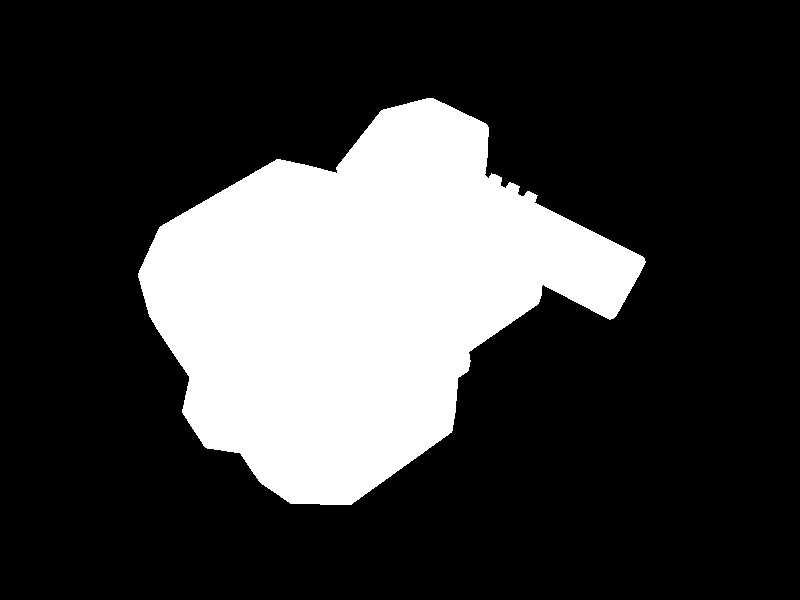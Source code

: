 // tank4.81-pose3.3_export.pov: Exported from Wings 3D 1.0 

#include "rad_def.inc"

global_settings{
	 assumed_gamma 2.200000
	 max_trace_level 5
	 ambient_light rgb <0.000000, 0.000000, 0.000000>
}
background { rgb <0.000000, 0.000000, 0.000000> }
#declare camera_location = <2.777747, 6.456587, -1.778465>;
camera{
	 perspective
	 location camera_location
	 right (640 / 480) * x
	 up y
	 angle 49.134356
	 sky <-0.720138, 0.450098, 0.528027>
	 look_at <0.079326, -0.181898, 0.200100>
}
light_source {
	 <-0.135752, 7.835234, -0.207805>
	 color rgb <0.664000, 0.664000, 0.664000>
	 fade_distance 1.000000
	 fade_power 0.000000
	 media_interaction on
	 media_attenuation off
}
light_source {
	 <1.718061, -3.670740, -5.672963>
	 color rgb <1.000000, 1.000000, 1.000000>
	 fade_distance 1.000000
	 fade_power 0.000000
	 media_interaction on
	 media_attenuation off
}
light_source {
	 <6.344804, 2.938540, 2.518055>
	 color rgb <0.160000, 0.160000, 0.160000>
	 fade_distance 1.000000
	 fade_power 0.000000
	 media_interaction on
	 media_attenuation off
}
light_source {
	 <-3.056721, -2.122451, -6.990121>
	 color rgb <1.000000, 1.000000, 1.000000>
	 fade_distance 1.000000
	 fade_power 0.000000
	 media_interaction on
	 media_attenuation off
}
#declare wm_default2 = texture{
	 pigment{
		 color rgbf <1.000000, 1.000000, 1.000000, 0.000000>
	 }
	 finish {
		 ambient rgb <0.000000, 0.000000, 0.000000>
		 diffuse 0.700000
		 brilliance 1.000000
		 metallic 0.000000
		 specular 1.000000
		 roughness 0.010000
	 }
}
#declare wm_default = texture{
	 pigment{
		 color rgbf <1.000000, 1.000000, 1.000000, 0.000000>
	 }
	 finish {
		 ambient rgb <0.000000, 0.000000, 0.000000>
		 diffuse 0.700000
		 brilliance 1.000000
		 metallic 0.000000
		 specular 1.000000
		 roughness 0.010000
	 }
}
#declare wo_0_cube1_copy18 = mesh2{
	 vertex_vectors { 24, <-1.521134, -0.971505, -0.067575>, <-1.521134, -0.908068, 0.035623>, <-1.521134, -0.794854, 0.093276>, <-1.521134, -0.665875, 0.089938>, <-1.521134, -0.549322, 0.026501>, <-1.521134, -0.480103, -0.080035>, <-1.521134, -0.477210, -1.163475>, <-1.521134, -0.540647, -1.266673>, <-1.521134, -0.653861, -1.324326>, <-1.521134, -0.786517, -1.320988>, 
			<-1.521134, -0.903070, -1.257551>, <-1.521134, -0.972289, -1.151015>, <-1.189292, -0.971505, -0.067575>, <-1.189292, -0.908068, 0.035623>, <-1.189292, -0.794854, 0.093276>, <-1.189292, -0.665875, 0.089938>, <-1.189292, -0.549322, 0.026501>, <-1.189292, -0.480103, -0.080035>, <-1.189292, -0.477210, -1.163475>, <-1.189292, -0.540647, -1.266673>, <-1.189292, -0.653861, -1.324326>, 
			<-1.189292, -0.786517, -1.320988>, <-1.189292, -0.903070, -1.257551>, <-1.189292, -0.972289, -1.151015>}
	 //#local average_center = <-1.355213, -0.725277, -0.615525>;
	 normal_vectors { 132, <1.000000, -0.000000, 0.000000>, <1.000000, -0.000000, 0.000000>, <1.000000, -0.000000, 0.000000>, <1.000000, -0.000000, 0.000000>, <1.000000, -0.000000, 0.000000>, <0.000000, 0.932401, -0.361426>, <0.000000, 0.932401, -0.361426>, <0.000000, 0.932401, -0.361426>, <1.000000, -0.000000, 0.000000>, <0.000000, 0.606616, -0.794995>, 
			<0.000000, 0.606616, -0.794995>, <0.000000, 0.606616, -0.794995>, <1.000000, -0.000000, 0.000000>, <1.000000, -0.000000, 0.000000>, <0.000000, 0.137766, -0.990465>, <0.000000, 0.137766, -0.990465>, <0.000000, 0.137766, -0.990465>, <1.000000, 0.000000, 0.000000>, <1.000000, 0.000000, 0.000000>, <0.000000, -0.335602, -0.942004>, <0.000000, -0.335602, -0.942004>, 
			<0.000000, -0.335602, -0.942004>, <1.000000, 0.000000, 0.000000>, <1.000000, 0.000000, 0.000000>, <0.000000, -0.738445, -0.674314>, <0.000000, -0.738445, -0.674314>, <0.000000, -0.738445, -0.674314>, <1.000000, -0.000000, 0.000000>, <1.000000, -0.000000, 0.000000>, <1.000000, -0.000000, 0.000000>, <0.000000, -0.981730, -0.190279>, <0.000000, -0.981730, -0.190279>, 
			<0.000000, -0.981730, -0.190279>, <1.000000, 0.000000, 0.000000>, <1.000000, 0.000000, 0.000000>, <1.000000, 0.000000, 0.000000>, <1.000000, 0.000000, 0.000000>, <1.000000, 0.000000, 0.000000>, <0.000000, -0.932795, 0.360408>, <0.000000, -0.932795, 0.360408>, <0.000000, -0.932795, 0.360408>, <1.000000, 0.000000, 0.000000>, <0.000000, -0.606616, 0.794995>, 
			<0.000000, -0.606616, 0.794995>, <0.000000, -0.606616, 0.794995>, <1.000000, 0.000000, 0.000000>, <1.000000, 0.000000, 0.000000>, <0.000000, -0.138246, 0.990398>, <0.000000, -0.138246, 0.990398>, <0.000000, -0.138246, 0.990398>, <1.000000, 0.000000, 0.000000>, <1.000000, 0.000000, 0.000000>, <0.000000, 0.335383, 0.942082>, <0.000000, 0.335383, 0.942082>, 
			<0.000000, 0.335383, 0.942082>, <1.000000, 0.000000, 0.000000>, <1.000000, 0.000000, 0.000000>, <0.000000, 0.738445, 0.674314>, <0.000000, 0.738445, 0.674314>, <0.000000, 0.738445, 0.674314>, <1.000000, 0.000000, 0.000000>, <1.000000, 0.000000, 0.000000>, <1.000000, 0.000000, 0.000000>, <0.000000, 0.982166, 0.188014>, <0.000000, 0.982166, 0.188014>, 
			<0.000000, 0.982166, 0.188014>, <-1.000000, 0.000000, 0.000000>, <-1.000000, 0.000000, 0.000000>, <-1.000000, 0.000000, 0.000000>, <-1.000000, 0.000000, 0.000000>, <-1.000000, 0.000000, 0.000000>, <0.000000, 0.983467, -0.181087>, <0.000000, 0.983467, -0.181087>, <0.000000, 0.983467, -0.181087>, <-1.000000, 0.000000, 0.000000>, <0.000000, 0.743876, -0.668318>, 
			<0.000000, 0.743876, -0.668318>, <0.000000, 0.743876, -0.668318>, <-1.000000, 0.000000, 0.000000>, <-1.000000, 0.000000, 0.000000>, <0.000000, 0.302134, -0.953266>, <0.000000, 0.302134, -0.953266>, <0.000000, 0.302134, -0.953266>, <-1.000000, -0.000000, 0.000000>, <-1.000000, -0.000000, 0.000000>, <0.000000, -0.181067, -0.983471>, <0.000000, -0.181067, -0.983471>, 
			<0.000000, -0.181067, -0.983471>, <-1.000000, -0.000000, 0.000000>, <-1.000000, -0.000000, 0.000000>, <0.000000, -0.614923, -0.788587>, <0.000000, -0.614923, -0.788587>, <0.000000, -0.614923, -0.788587>, <-1.000000, -0.000000, 0.000000>, <-1.000000, -0.000000, 0.000000>, <-1.000000, -0.000000, 0.000000>, <0.000000, -0.925892, -0.377788>, <0.000000, -0.925892, -0.377788>, 
			<0.000000, -0.925892, -0.377788>, <-1.000000, -0.000000, 0.000000>, <-1.000000, -0.000000, 0.000000>, <-1.000000, -0.000000, 0.000000>, <-1.000000, -0.000000, 0.000000>, <-1.000000, -0.000000, 0.000000>, <0.000000, -0.983881, 0.178822>, <0.000000, -0.983881, 0.178822>, <0.000000, -0.983881, 0.178822>, <-1.000000, 0.000000, 0.000000>, <0.000000, -0.743875, 0.668318>, 
			<0.000000, -0.743875, 0.668318>, <0.000000, -0.743875, 0.668318>, <-1.000000, 0.000000, 0.000000>, <-1.000000, 0.000000, 0.000000>, <0.000000, -0.302355, 0.953195>, <0.000000, -0.302355, 0.953195>, <0.000000, -0.302355, 0.953195>, <-1.000000, -0.000000, 0.000000>, <-1.000000, -0.000000, 0.000000>, <0.000000, 0.180591, 0.983558>, <0.000000, 0.180591, 0.983558>, 
			<0.000000, 0.180591, 0.983558>, <-1.000000, -0.000000, 0.000000>, <-1.000000, -0.000000, 0.000000>, <0.000000, 0.614924, 0.788587>, <0.000000, 0.614924, 0.788587>, <0.000000, 0.614924, 0.788587>, <-1.000000, -0.000000, 0.000000>, <-1.000000, -0.000000, 0.000000>, <-1.000000, -0.000000, 0.000000>, <0.000000, 0.926303, 0.376780>, <0.000000, 0.926303, 0.376780>, 
			<0.000000, 0.926303, 0.376780>}
	 uv_vectors { 0}
	 texture_list { 1, texture{wm_default2}}
	 face_indices { 44, <0, 11, 5>, 0, <0, 5, 4>, 0, <0, 4, 3>, 0, <0, 3, 2>, 0, <0, 2, 1>, 0, <11, 10, 6>, 0, <11, 6, 5>, 0, <6, 10, 9>, 0, <6, 9, 8>, 0, <6, 8, 7>, 0, 
			<15, 16, 12>, 0, <18, 19, 20>, 0, <18, 20, 21>, 0, <18, 21, 22>, 0, <23, 17, 18>, 0, <23, 18, 22>, 0, <12, 13, 14>, 0, <12, 14, 15>, 0, <12, 16, 17>, 0, <12, 17, 23>, 0, <12, 23, 11>, 0, 
			<11, 0, 12>, 0, <23, 22, 10>, 0, <10, 11, 23>, 0, <22, 21, 9>, 0, <9, 10, 22>, 0, <21, 20, 8>, 0, <8, 9, 21>, 0, <20, 19, 7>, 0, <7, 8, 20>, 0, <19, 18, 6>, 0, <6, 7, 19>, 0, 
			<18, 17, 5>, 0, <5, 6, 18>, 0, <17, 16, 4>, 0, <4, 5, 17>, 0, <16, 15, 3>, 0, <3, 4, 16>, 0, <15, 14, 2>, 0, <2, 3, 15>, 0, <14, 13, 1>, 0, <1, 2, 14>, 0, <13, 12, 0>, 0, 
			<0, 1, 13>, 0}
	 normal_indices { 44, <0, 60, 27>, <1, 28, 22>, <2, 23, 17>, <3, 18, 12>, <4, 13, 8>, <61, 55, 33>, <62, 34, 29>, <35, 56, 50>, <36, 51, 45>, <37, 46, 41>, 
			<83, 88, 66>, <99, 107, 111>, <100, 112, 116>, <101, 117, 121>, <126, 93, 102>, <127, 103, 122>, <67, 74, 78>, <68, 79, 84>, <69, 89, 94>, <70, 95, 128>, <71, 129, 63>, 
			<64, 5, 72>, <130, 123, 57>, <58, 65, 131>, <124, 118, 52>, <53, 59, 125>, <119, 113, 47>, <48, 54, 120>, <114, 108, 42>, <43, 49, 115>, <109, 104, 38>, <39, 44, 110>, 
			<105, 96, 30>, <31, 40, 106>, <97, 90, 24>, <25, 32, 98>, <91, 85, 19>, <20, 26, 92>, <86, 80, 14>, <15, 21, 87>, <81, 75, 9>, <10, 16, 82>, <76, 73, 6>, 
			<7, 11, 77>}
	 uv_indices { 44, <0, 0, 0>, <0, 0, 0>, <0, 0, 0>, <0, 0, 0>, <0, 0, 0>, <0, 0, 0>, <0, 0, 0>, <0, 0, 0>, <0, 0, 0>, <0, 0, 0>, 
			<0, 0, 0>, <0, 0, 0>, <0, 0, 0>, <0, 0, 0>, <0, 0, 0>, <0, 0, 0>, <0, 0, 0>, <0, 0, 0>, <0, 0, 0>, <0, 0, 0>, <0, 0, 0>, 
			<0, 0, 0>, <0, 0, 0>, <0, 0, 0>, <0, 0, 0>, <0, 0, 0>, <0, 0, 0>, <0, 0, 0>, <0, 0, 0>, <0, 0, 0>, <0, 0, 0>, <0, 0, 0>, 
			<0, 0, 0>, <0, 0, 0>, <0, 0, 0>, <0, 0, 0>, <0, 0, 0>, <0, 0, 0>, <0, 0, 0>, <0, 0, 0>, <0, 0, 0>, <0, 0, 0>, <0, 0, 0>, 
			<0, 0, 0>}
}
object{ wo_0_cube1_copy18
	 interior {
		 ior 1.000000
	 }
}
#declare wo_1_cube1_sep1 = mesh2{
	 vertex_vectors { 24, <0.539771, -0.971505, -0.067575>, <0.539771, -0.908068, 0.035623>, <0.539771, -0.794854, 0.093276>, <0.539771, -0.665875, 0.089938>, <0.539771, -0.549322, 0.026501>, <0.539771, -0.480103, -0.080035>, <0.539771, -0.477210, -1.163475>, <0.539771, -0.540647, -1.266673>, <0.539771, -0.653861, -1.324326>, <0.539771, -0.786517, -1.320988>, 
			<0.539771, -0.903070, -1.257551>, <0.539771, -0.972289, -1.151015>, <0.871613, -0.971505, -0.067575>, <0.871613, -0.908068, 0.035623>, <0.871613, -0.794854, 0.093276>, <0.871613, -0.665875, 0.089938>, <0.871613, -0.549322, 0.026501>, <0.871613, -0.480103, -0.080035>, <0.871613, -0.477210, -1.163475>, <0.871613, -0.540647, -1.266673>, <0.871613, -0.653861, -1.324326>, 
			<0.871613, -0.786517, -1.320988>, <0.871613, -0.903070, -1.257551>, <0.871613, -0.972289, -1.151015>}
	 //#local average_center = <0.705692, -0.725277, -0.615525>;
	 normal_vectors { 132, <1.000000, -0.000000, 0.000000>, <1.000000, -0.000000, 0.000000>, <1.000000, -0.000000, 0.000000>, <1.000000, -0.000000, 0.000000>, <1.000000, -0.000000, 0.000000>, <0.000000, 0.932401, -0.361426>, <0.000000, 0.932401, -0.361426>, <0.000000, 0.932401, -0.361426>, <1.000000, 0.000000, 0.000000>, <0.000000, 0.606616, -0.794995>, 
			<0.000000, 0.606616, -0.794995>, <0.000000, 0.606616, -0.794995>, <1.000000, 0.000000, 0.000000>, <1.000000, 0.000000, 0.000000>, <0.000000, 0.137766, -0.990465>, <0.000000, 0.137766, -0.990465>, <0.000000, 0.137766, -0.990465>, <1.000000, -0.000000, 0.000000>, <1.000000, -0.000000, 0.000000>, <0.000000, -0.335602, -0.942004>, <0.000000, -0.335602, -0.942004>, 
			<0.000000, -0.335602, -0.942004>, <1.000000, -0.000000, 0.000000>, <1.000000, -0.000000, 0.000000>, <0.000000, -0.738445, -0.674314>, <0.000000, -0.738445, -0.674314>, <0.000000, -0.738445, -0.674314>, <1.000000, -0.000000, 0.000000>, <1.000000, -0.000000, 0.000000>, <1.000000, -0.000000, 0.000000>, <0.000000, -0.981730, -0.190279>, <0.000000, -0.981730, -0.190279>, 
			<0.000000, -0.981730, -0.190279>, <1.000000, 0.000000, 0.000000>, <1.000000, 0.000000, 0.000000>, <1.000000, 0.000000, 0.000000>, <1.000000, 0.000000, 0.000000>, <1.000000, 0.000000, 0.000000>, <0.000000, -0.962629, 0.270823>, <0.000000, -0.962629, 0.270823>, <1.000000, 0.000000, 0.000000>, <0.000000, -0.678210, 0.734868>, <0.000000, -0.678210, 0.734868>, 
			<0.000000, -0.678210, 0.734868>, <0.000000, -0.678210, 0.734868>, <1.000000, 0.000000, 0.000000>, <1.000000, 0.000000, 0.000000>, <0.000000, -0.138246, 0.990398>, <0.000000, -0.138246, 0.990398>, <0.000000, -0.138246, 0.990398>, <1.000000, 0.000000, 0.000000>, <1.000000, 0.000000, 0.000000>, <0.000000, 0.335383, 0.942082>, <0.000000, 0.335383, 0.942082>, 
			<0.000000, 0.335383, 0.942082>, <1.000000, -0.000000, 0.000000>, <1.000000, -0.000000, 0.000000>, <0.000000, 0.738445, 0.674314>, <0.000000, 0.738445, 0.674314>, <0.000000, 0.738445, 0.674314>, <1.000000, -0.000000, 0.000000>, <1.000000, -0.000000, 0.000000>, <1.000000, -0.000000, 0.000000>, <0.000000, 0.982166, 0.188014>, <0.000000, 0.982166, 0.188014>, 
			<0.000000, 0.982166, 0.188014>, <-1.000000, 0.000000, 0.000000>, <-1.000000, 0.000000, 0.000000>, <-1.000000, 0.000000, 0.000000>, <-1.000000, 0.000000, 0.000000>, <-1.000000, 0.000000, 0.000000>, <0.000000, 0.983467, -0.181087>, <0.000000, 0.983467, -0.181087>, <0.000000, 0.983467, -0.181087>, <-1.000000, 0.000000, 0.000000>, <0.000000, 0.743876, -0.668318>, 
			<0.000000, 0.743876, -0.668318>, <0.000000, 0.743876, -0.668318>, <-1.000000, 0.000000, 0.000000>, <-1.000000, 0.000000, 0.000000>, <0.000000, 0.302134, -0.953266>, <0.000000, 0.302134, -0.953266>, <0.000000, 0.302134, -0.953266>, <-1.000000, -0.000000, 0.000000>, <-1.000000, -0.000000, 0.000000>, <0.000000, -0.181067, -0.983471>, <0.000000, -0.181067, -0.983471>, 
			<0.000000, -0.181067, -0.983471>, <-1.000000, 0.000000, 0.000000>, <-1.000000, 0.000000, 0.000000>, <0.000000, -0.614923, -0.788587>, <0.000000, -0.614923, -0.788587>, <0.000000, -0.614923, -0.788587>, <-1.000000, -0.000000, 0.000000>, <-1.000000, -0.000000, 0.000000>, <-1.000000, -0.000000, 0.000000>, <0.000000, -0.925892, -0.377788>, <0.000000, -0.925892, -0.377788>, 
			<0.000000, -0.925892, -0.377788>, <-1.000000, -0.000000, 0.000000>, <-1.000000, -0.000000, 0.000000>, <-1.000000, -0.000000, 0.000000>, <-1.000000, -0.000000, 0.000000>, <-1.000000, -0.000000, 0.000000>, <0.000000, -0.962629, 0.270823>, <0.000000, -0.962629, 0.270823>, <0.000000, -0.962629, 0.270823>, <0.000000, -0.962629, 0.270823>, <-1.000000, 0.000000, 0.000000>, 
			<0.000000, -0.678210, 0.734868>, <0.000000, -0.678210, 0.734868>, <-1.000000, 0.000000, 0.000000>, <-1.000000, 0.000000, 0.000000>, <0.000000, -0.302355, 0.953195>, <0.000000, -0.302355, 0.953195>, <0.000000, -0.302355, 0.953195>, <-1.000000, -0.000000, 0.000000>, <-1.000000, -0.000000, 0.000000>, <0.000000, 0.180591, 0.983558>, <0.000000, 0.180591, 0.983558>, 
			<0.000000, 0.180591, 0.983558>, <-1.000000, -0.000000, 0.000000>, <-1.000000, -0.000000, 0.000000>, <0.000000, 0.614924, 0.788587>, <0.000000, 0.614924, 0.788587>, <0.000000, 0.614924, 0.788587>, <-1.000000, -0.000000, 0.000000>, <-1.000000, -0.000000, 0.000000>, <-1.000000, -0.000000, 0.000000>, <0.000000, 0.926303, 0.376780>, <0.000000, 0.926303, 0.376780>, 
			<0.000000, 0.926303, 0.376780>}
	 uv_vectors { 0}
	 texture_list { 1, texture{wm_default2}}
	 face_indices { 44, <0, 11, 5>, 0, <0, 5, 4>, 0, <0, 4, 3>, 0, <0, 3, 2>, 0, <0, 2, 1>, 0, <11, 10, 6>, 0, <11, 6, 5>, 0, <6, 10, 9>, 0, <6, 9, 8>, 0, <6, 8, 7>, 0, 
			<15, 16, 12>, 0, <18, 19, 20>, 0, <18, 20, 21>, 0, <18, 21, 22>, 0, <23, 17, 18>, 0, <23, 18, 22>, 0, <12, 13, 14>, 0, <12, 14, 15>, 0, <12, 16, 17>, 0, <12, 17, 23>, 0, <12, 23, 11>, 0, 
			<11, 0, 12>, 0, <23, 22, 10>, 0, <10, 11, 23>, 0, <22, 21, 9>, 0, <9, 10, 22>, 0, <21, 20, 8>, 0, <8, 9, 21>, 0, <20, 19, 7>, 0, <7, 8, 20>, 0, <7, 19, 18>, 0, <18, 6, 7>, 0, 
			<18, 17, 5>, 0, <5, 6, 18>, 0, <17, 16, 4>, 0, <4, 5, 17>, 0, <16, 15, 3>, 0, <3, 4, 16>, 0, <15, 14, 2>, 0, <2, 3, 15>, 0, <14, 13, 1>, 0, <1, 2, 14>, 0, <13, 12, 0>, 0, 
			<0, 1, 13>, 0}
	 normal_indices { 44, <0, 60, 27>, <1, 28, 22>, <2, 23, 17>, <3, 18, 12>, <4, 13, 8>, <61, 55, 33>, <62, 34, 29>, <35, 56, 50>, <36, 51, 45>, <37, 46, 40>, 
			<83, 88, 66>, <99, 108, 111>, <100, 112, 116>, <101, 117, 121>, <126, 93, 102>, <127, 103, 122>, <67, 74, 78>, <68, 79, 84>, <69, 89, 94>, <70, 95, 128>, <71, 129, 63>, 
			<64, 5, 72>, <130, 123, 57>, <58, 65, 131>, <124, 118, 52>, <53, 59, 125>, <119, 113, 47>, <48, 54, 120>, <114, 109, 41>, <42, 49, 115>, <43, 110, 104>, <105, 38, 44>, 
			<106, 96, 30>, <31, 39, 107>, <97, 90, 24>, <25, 32, 98>, <91, 85, 19>, <20, 26, 92>, <86, 80, 14>, <15, 21, 87>, <81, 75, 9>, <10, 16, 82>, <76, 73, 6>, 
			<7, 11, 77>}
	 uv_indices { 44, <0, 0, 0>, <0, 0, 0>, <0, 0, 0>, <0, 0, 0>, <0, 0, 0>, <0, 0, 0>, <0, 0, 0>, <0, 0, 0>, <0, 0, 0>, <0, 0, 0>, 
			<0, 0, 0>, <0, 0, 0>, <0, 0, 0>, <0, 0, 0>, <0, 0, 0>, <0, 0, 0>, <0, 0, 0>, <0, 0, 0>, <0, 0, 0>, <0, 0, 0>, <0, 0, 0>, 
			<0, 0, 0>, <0, 0, 0>, <0, 0, 0>, <0, 0, 0>, <0, 0, 0>, <0, 0, 0>, <0, 0, 0>, <0, 0, 0>, <0, 0, 0>, <0, 0, 0>, <0, 0, 0>, 
			<0, 0, 0>, <0, 0, 0>, <0, 0, 0>, <0, 0, 0>, <0, 0, 0>, <0, 0, 0>, <0, 0, 0>, <0, 0, 0>, <0, 0, 0>, <0, 0, 0>, <0, 0, 0>, 
			<0, 0, 0>}
}
object{ wo_1_cube1_sep1
	 interior {
		 ior 1.000000
	 }
}
#declare wo_2_cube1_cut17 = mesh2{
	 vertex_vectors { 36, <-1.018959, 0.000255, 0.558417>, <-0.426682, 0.000255, 0.558417>, <-1.018959, 0.000255, 1.193712>, <-0.426682, 0.000255, 1.193712>, <-1.166774, 0.000255, 0.755289>, <-1.166774, 0.000255, 0.996840>, <-0.278867, 0.000255, 0.996840>, <-0.278867, 0.000255, 0.755289>, <-0.836433, 0.000255, 0.453605>, <-0.609208, 0.000255, 0.453605>, 
			<-0.836433, 0.000255, 1.298524>, <-0.609208, 0.000255, 1.298524>, <-0.827053, 0.132062, 1.263642>, <-0.994507, 0.132062, 1.167485>, <-1.130117, 0.132062, 0.986867>, <-1.130117, 0.132062, 0.765262>, <-0.994507, 0.132062, 0.584645>, <-0.827053, 0.132062, 0.488487>, <-0.618589, 0.132062, 0.488487>, <-0.451134, 0.132062, 0.584645>, <-0.315524, 0.132062, 0.765262>, 
			<-0.315524, 0.132062, 0.986867>, <-0.451134, 0.132062, 1.167485>, <-0.618589, 0.132062, 1.263642>, <-0.885833, 0.132062, 1.167485>, <-0.559809, 0.132062, 1.167485>, <-0.559809, 0.132062, 0.584645>, <-0.885833, 0.132062, 0.584645>, <-0.885833, 0.527946, 0.946005>, <-0.994507, 0.527946, 0.946005>, <-0.994507, 0.527946, 0.806124>, <-0.885833, 0.527946, 0.806124>, 
			<-0.451134, 0.527946, 0.806124>, <-0.451134, 0.527946, 0.946005>, <-0.559809, 0.527946, 0.946005>, <-0.559809, 0.527946, 0.806124>}
	 //#local average_center = <-0.722821, 0.176100, 0.876065>;
	 normal_vectors { 204, <0.639129, -0.262421, 0.722944>, <0.639129, -0.262421, 0.722944>, <0.639129, -0.262421, 0.722944>, <0.639129, -0.262421, 0.722944>, <0.000000, 1.000000, -0.000000>, <0.000000, 1.000000, -0.000000>, <0.000000, 1.000000, -0.000000>, <0.000000, 1.000000, -0.000000>, <0.000000, 1.000000, -0.000000>, <-0.639129, -0.262421, 0.722944>, 
			<-0.639129, -0.262421, 0.722944>, <-0.639129, -0.262421, 0.722944>, <-0.639129, -0.262421, 0.722944>, <0.000000, 1.000000, 0.000000>, <0.000000, 1.000000, 0.000000>, <0.000000, 1.000000, 0.000000>, <0.000000, 1.000000, 0.000000>, <0.639129, -0.262421, -0.722944>, <0.639129, -0.262421, -0.722944>, <0.639129, -0.262421, -0.722944>, <0.639129, -0.262421, -0.722944>, 
			<0.000000, 1.000000, -0.000000>, <0.000000, 1.000000, -0.000000>, <0.000000, 1.000000, -0.000000>, <0.000000, 1.000000, -0.000000>, <-0.639129, -0.262421, -0.722944>, <-0.639129, -0.262421, -0.722944>, <-0.639129, -0.262421, -0.722944>, <-0.639129, -0.262421, -0.722944>, <0.000000, 1.000000, 0.000000>, <0.000000, 1.000000, 0.000000>, <0.000000, 1.000000, 0.000000>, 
			<0.000000, 1.000000, 0.000000>, <0.000000, 1.000000, 0.000000>, <0.911478, -0.276529, 0.304532>, <0.911478, -0.276529, 0.304532>, <0.000000, 1.000000, 0.000000>, <0.000000, 1.000000, 0.000000>, <0.939552, -0.276570, -0.201871>, <0.939552, -0.276570, -0.201871>, <0.939552, -0.276570, -0.201871>, <0.000000, 1.000000, 0.000000>, <-0.939552, -0.276570, -0.201871>, 
			<-0.939552, -0.276570, -0.201871>, <-0.939552, -0.276570, -0.201871>, <0.000000, 1.000000, 0.000000>, <0.000000, 1.000000, 0.000000>, <-0.911478, -0.276529, 0.304532>, <-0.911478, -0.276529, 0.304532>, <0.000000, 1.000000, 0.000000>, <0.248515, -0.264301, 0.931872>, <0.248515, -0.264301, 0.931872>, <0.000000, 1.000000, -0.000000>, <-0.165071, -0.263289, 0.950490>, 
			<-0.165071, -0.263289, 0.950490>, <-0.165071, -0.263289, 0.950490>, <0.000000, 1.000000, -0.000000>, <0.000000, 1.000000, -0.000000>, <0.248515, -0.264301, -0.931872>, <0.248515, -0.264301, -0.931872>, <0.000000, 1.000000, 0.000000>, <0.000000, 1.000000, 0.000000>, <-0.165071, -0.263289, -0.950490>, <-0.165071, -0.263289, -0.950490>, <-0.165071, -0.263289, -0.950490>, 
			<0.000000, 1.000000, 0.000000>, <0.248515, -0.264301, -0.931872>, <0.248515, -0.264301, -0.931872>, <0.248515, -0.264301, -0.931872>, <0.248515, -0.264301, -0.931872>, <0.000000, -1.000000, 0.000000>, <0.000000, -1.000000, 0.000000>, <0.639129, -0.262421, -0.722944>, <0.639129, -0.262421, -0.722944>, <0.000000, -0.749563, -0.661933>, <0.000000, -1.000000, 0.000000>, 
			<0.000000, -1.000000, 0.000000>, <0.000000, -0.749563, -0.661933>, <0.000000, -0.749563, -0.661933>, <1.000000, 0.000000, 0.000000>, <1.000000, 0.000000, 0.000000>, <0.873080, -0.273357, -0.403743>, <0.873080, -0.273357, -0.403743>, <0.873080, -0.273357, -0.403743>, <0.000000, -1.000000, 0.000000>, <0.911478, -0.276529, 0.304532>, <0.911478, -0.276529, 0.304532>, 
			<0.911478, -0.276529, 0.304532>, <0.911478, -0.276529, 0.304532>, <0.000000, -1.000000, 0.000000>, <0.000000, -1.000000, 0.000000>, <0.639129, -0.262421, 0.722944>, <0.639129, -0.262421, 0.722944>, <0.000000, -0.862624, 0.505845>, <0.000000, -1.000000, 0.000000>, <1.000000, 0.000000, 0.000000>, <0.000000, -0.862624, 0.505845>, <0.248515, -0.264301, 0.931872>, 
			<0.248515, -0.264301, 0.931872>, <0.248515, -0.264301, 0.931872>, <0.248515, -0.264301, 0.931872>, <0.000000, -1.000000, -0.000000>, <0.000000, -1.000000, -0.000000>, <0.000000, -1.000000, -0.000000>, <-0.330142, -0.263380, 0.906442>, <-0.330142, -0.263380, 0.906442>, <-0.330142, -0.263380, 0.906442>, <0.000000, -1.000000, -0.000000>, <0.000000, -1.000000, -0.000000>, 
			<-0.639129, -0.262421, 0.722944>, <-0.639129, -0.262421, 0.722944>, <0.000000, -1.000000, 0.000000>, <0.000000, -0.749563, 0.661933>, <-1.000000, -0.000000, 0.000000>, <-1.000000, -0.000000, 0.000000>, <0.000000, -0.749563, 0.661933>, <0.000000, -0.749563, 0.661933>, <-0.911478, -0.276529, 0.304532>, <-0.911478, -0.276529, 0.304532>, <-0.911478, -0.276529, 0.304532>, 
			<-0.911478, -0.276529, 0.304532>, <0.000000, -1.000000, 0.000000>, <0.000000, -1.000000, 0.000000>, <-0.873080, -0.273357, -0.403743>, <-0.873080, -0.273357, -0.403743>, <-0.873080, -0.273357, -0.403743>, <0.000000, -1.000000, 0.000000>, <-0.639129, -0.262421, -0.722944>, <-0.639129, -0.262421, -0.722944>, <0.000000, -0.862624, -0.505845>, <0.000000, -1.000000, 0.000000>, 
			<0.000000, -1.000000, 0.000000>, <-1.000000, -0.000000, 0.000000>, <0.000000, -0.862624, -0.505845>, <-0.330142, -0.263380, -0.906442>, <-0.330142, -0.263380, -0.906442>, <-0.330142, -0.263380, -0.906442>, <0.000000, -1.000000, 0.000000>, <0.000000, -1.000000, 0.000000>, <0.000000, -1.000000, 0.000000>, <0.000000, -0.981616, -0.190869>, <0.000000, -0.981616, -0.190869>, 
			<0.000000, -0.981616, -0.190869>, <0.000000, -0.981616, -0.190869>, <0.000000, -0.981616, -0.190869>, <-1.000000, 0.000000, 0.000000>, <-1.000000, 0.000000, 0.000000>, <0.000000, -0.943642, -0.330967>, <0.000000, -0.943642, -0.330967>, <0.000000, -0.943642, -0.330967>, <0.000000, -0.943642, -0.330967>, <0.000000, -0.943642, -0.330967>, <0.000000, -0.943642, -0.330967>, 
			<1.000000, 0.000000, -0.000000>, <1.000000, 0.000000, -0.000000>, <0.000000, -0.981616, 0.190869>, <0.000000, -0.981616, 0.190869>, <0.000000, -0.981616, 0.190869>, <0.000000, -0.981616, 0.190869>, <1.000000, 0.000000, -0.000000>, <0.000000, -0.981616, 0.190869>, <0.000000, -0.943642, 0.330967>, <0.000000, -0.943642, 0.330967>, <0.000000, -0.943642, 0.330967>, 
			<0.000000, -0.943642, 0.330967>, <0.000000, -0.943642, 0.330967>, <0.000000, -0.943642, 0.330967>, <-1.000000, 0.000000, 0.000000>, <0.000000, -0.862624, -0.505845>, <0.000000, -0.862624, -0.505845>, <0.000000, -0.862624, -0.505845>, <0.000000, -0.862624, -0.505845>, <-1.000000, 0.000000, 0.000000>, <0.000000, -0.862624, -0.505845>, <0.000000, -0.862624, -0.505845>, 
			<1.000000, 0.000000, 0.000000>, <0.000000, -0.862624, 0.505845>, <0.000000, -0.862624, 0.505845>, <1.000000, 0.000000, 0.000000>, <1.000000, 0.000000, 0.000000>, <0.000000, -0.862624, 0.505845>, <0.000000, -0.862624, 0.505845>, <0.000000, -0.862624, 0.505845>, <0.000000, -0.862624, 0.505845>, <-1.000000, 0.000000, 0.000000>, <-1.000000, 0.000000, 0.000000>, 
			<0.000000, -0.862624, 0.505845>, <-1.000000, 0.000000, 0.000000>, <0.000000, -0.862624, 0.505845>, <0.000000, -0.862624, -0.505845>, <0.000000, -0.862624, -0.505845>, <-1.000000, -0.000000, 0.000000>, <-1.000000, -0.000000, 0.000000>, <0.000000, -0.862624, -0.505845>, <0.000000, -0.862624, -0.505845>, <0.000000, -0.862624, -0.505845>, <0.000000, -0.862624, -0.505845>, 
			<1.000000, 0.000000, 0.000000>, <0.000000, -0.862624, 0.505845>, <0.000000, -0.862624, 0.505845>, <1.000000, 0.000000, -0.000000>, <1.000000, 0.000000, -0.000000>, <0.000000, -0.862624, 0.505845>, <0.000000, -0.862624, 0.505845>}
	 uv_vectors { 0}
	 texture_list { 1, texture{wm_default}}
	 face_indices { 68, <2, 13, 12>, 0, <2, 12, 10>, 0, <5, 14, 2>, 0, <14, 13, 2>, 0, <15, 14, 5>, 0, <5, 4, 15>, 0, <0, 16, 15>, 0, <0, 15, 4>, 0, <8, 17, 0>, 0, <17, 16, 0>, 0, 
			<9, 18, 17>, 0, <17, 8, 9>, 0, <1, 19, 18>, 0, <1, 18, 9>, 0, <7, 20, 1>, 0, <20, 19, 1>, 0, <6, 21, 20>, 0, <20, 7, 6>, 0, <3, 22, 21>, 0, <3, 21, 6>, 0, <3, 11, 23>, 0, 
			<3, 23, 22>, 0, <12, 23, 11>, 0, <11, 10, 12>, 0, <29, 30, 28>, 0, <30, 31, 28>, 0, <25, 22, 23>, 0, <23, 24, 25>, 0, <23, 12, 24>, 0, <12, 13, 24>, 0, <20, 21, 22>, 0, <22, 19, 20>, 0, 
			<17, 26, 27>, 0, <26, 17, 18>, 0, <26, 18, 19>, 0, <27, 16, 17>, 0, <14, 15, 13>, 0, <15, 16, 13>, 0, <24, 27, 25>, 0, <27, 26, 25>, 0, <33, 34, 35>, 0, <35, 32, 33>, 0, <13, 29, 28>, 0, 
			<13, 28, 24>, 0, <30, 29, 13>, 0, <13, 16, 30>, 0, <27, 31, 30>, 0, <30, 16, 27>, 0, <24, 28, 31>, 0, <31, 27, 24>, 0, <22, 33, 19>, 0, <33, 32, 19>, 0, <25, 34, 33>, 0, <25, 33, 22>, 0, 
			<26, 35, 25>, 0, <35, 34, 25>, 0, <19, 32, 35>, 0, <35, 26, 19>, 0, <0, 4, 2>, 0, <0, 3, 1>, 0, <0, 1, 9>, 0, <0, 9, 8>, 0, <4, 5, 2>, 0, <3, 0, 2>, 0, <3, 2, 10>, 0, 
			<3, 10, 11>, 0, <6, 7, 1>, 0, <1, 3, 6>, 0}
	 normal_indices { 68, <17, 72, 66>, <18, 67, 58>, <38, 81, 19>, <82, 73, 20>, <85, 83, 39>, <40, 34, 86>, <0, 91, 87>, <1, 88, 35>, <50, 97, 2>, <98, 92, 3>, 
			<53, 104, 99>, <100, 51, 54>, <9, 109, 105>, <10, 106, 55>, <47, 117, 11>, <118, 110, 12>, <42, 123, 119>, <120, 48, 43>, <25, 127, 124>, <26, 125, 44>, <27, 62, 134>, 
			<28, 135, 128>, <68, 136, 63>, <64, 59, 69>, <173, 176, 168>, <177, 182, 169>, <147, 129, 137>, <138, 140, 148>, <139, 70, 141>, <71, 74, 142>, <121, 126, 130>, <131, 111, 122>, 
			<101, 155, 161>, <156, 102, 107>, <157, 108, 112>, <162, 93, 103>, <84, 89, 75>, <90, 94, 76>, <143, 163, 149>, <164, 158, 150>, <189, 195, 198>, <199, 186, 190>, <77, 174, 170>, 
			<78, 171, 144>, <178, 175, 79>, <80, 95, 179>, <165, 183, 180>, <181, 96, 166>, <145, 172, 184>, <185, 167, 146>, <132, 191, 113>, <192, 187, 114>, <151, 196, 193>, <152, 194, 133>, 
			<159, 200, 153>, <201, 197, 154>, <115, 188, 202>, <203, 160, 116>, <4, 36, 21>, <5, 29, 13>, <6, 14, 56>, <7, 57, 52>, <37, 41, 22>, <30, 8, 23>, <31, 24, 60>, 
			<32, 61, 65>, <45, 49, 15>, <16, 33, 46>}
	 uv_indices { 68, <0, 0, 0>, <0, 0, 0>, <0, 0, 0>, <0, 0, 0>, <0, 0, 0>, <0, 0, 0>, <0, 0, 0>, <0, 0, 0>, <0, 0, 0>, <0, 0, 0>, 
			<0, 0, 0>, <0, 0, 0>, <0, 0, 0>, <0, 0, 0>, <0, 0, 0>, <0, 0, 0>, <0, 0, 0>, <0, 0, 0>, <0, 0, 0>, <0, 0, 0>, <0, 0, 0>, 
			<0, 0, 0>, <0, 0, 0>, <0, 0, 0>, <0, 0, 0>, <0, 0, 0>, <0, 0, 0>, <0, 0, 0>, <0, 0, 0>, <0, 0, 0>, <0, 0, 0>, <0, 0, 0>, 
			<0, 0, 0>, <0, 0, 0>, <0, 0, 0>, <0, 0, 0>, <0, 0, 0>, <0, 0, 0>, <0, 0, 0>, <0, 0, 0>, <0, 0, 0>, <0, 0, 0>, <0, 0, 0>, 
			<0, 0, 0>, <0, 0, 0>, <0, 0, 0>, <0, 0, 0>, <0, 0, 0>, <0, 0, 0>, <0, 0, 0>, <0, 0, 0>, <0, 0, 0>, <0, 0, 0>, <0, 0, 0>, 
			<0, 0, 0>, <0, 0, 0>, <0, 0, 0>, <0, 0, 0>, <0, 0, 0>, <0, 0, 0>, <0, 0, 0>, <0, 0, 0>, <0, 0, 0>, <0, 0, 0>, <0, 0, 0>, 
			<0, 0, 0>, <0, 0, 0>, <0, 0, 0>}
}
object{ wo_2_cube1_cut17
	 interior {
		 ior 1.000000
	 }
}
#declare wo_3_cube1_sep16 = mesh2{
	 vertex_vectors { 241, <-1.181013, -0.409507, -1.586047>, <-1.181013, -0.696000, -1.586047>, <0.546987, -0.409507, -1.586047>, <0.546987, -0.696000, -1.586047>, <-1.799655, -0.696000, -0.031950>, <1.148345, -0.696000, -0.031950>, <1.148345, -0.696000, -1.086047>, <-1.799655, -0.696000, -1.086047>, <0.546987, -0.000889, 0.459512>, <0.546987, -0.696000, 0.459512>, 
			<-1.181013, -0.000889, 0.459512>, <-1.181013, -0.696000, 0.459512>, <0.546987, -0.000889, -0.563267>, <-1.181013, -0.000889, -0.563267>, <0.201387, -0.000889, -0.563267>, <-0.280821, -0.000889, -0.563267>, <-0.427750, -0.000889, -0.563267>, <-0.835413, -0.000889, -0.563267>, <-0.908767, -0.407276, -1.586047>, <-0.478381, -0.407276, -1.586047>, <0.274740, -0.407276, -1.586047>, 
			<-0.908767, -0.407276, -1.074657>, <-0.478381, -0.407276, -1.074657>, <0.274740, -0.407276, -1.074657>, <0.064131, -0.000889, -0.563267>, <-0.835413, -0.696000, -1.586047>, <-0.476714, -0.696000, -1.586047>, <-0.282653, -0.696000, -1.586047>, <0.066049, -0.696000, -1.586047>, <0.276749, -0.696000, -1.586047>, <-0.281795, -0.503517, -1.798394>, <-0.282224, -0.599759, -1.798394>, 
			<0.065525, -0.503517, -1.798394>, <0.065787, -0.599759, -1.798394>, <0.276079, -0.599759, -1.586047>, <0.275410, -0.503517, -1.586047>, <-0.477825, -0.503517, -1.586047>, <-0.477270, -0.599759, -1.586047>, <-1.799655, -0.225903, -0.031950>, <-1.644848, -0.000889, 0.100941>, <0.993539, -0.000889, 0.100941>, <1.148345, -0.225903, -0.031950>, <0.988347, -0.000889, -1.080642>, 
			<1.148345, -0.225903, -1.086047>, <-1.799655, -0.225903, -1.086047>, <-1.639656, -0.000889, -1.080642>, <-1.490334, -0.696000, -1.475148>, <0.847666, -0.696000, -1.475148>, <0.865338, -0.262590, -1.475360>, <-1.508006, -0.262590, -1.475360>, <-0.972985, -0.696000, 1.500645>, <-1.181013, -0.696000, 1.292617>, <-0.972985, -0.000889, 1.500645>, <-1.181013, -0.000889, 1.292617>, 
			<0.338959, -0.696000, 1.500645>, <0.546987, -0.696000, 1.292617>, <0.185618, -0.000889, 1.500645>, <0.387121, -0.000889, 1.292617>, <-1.181013, -0.644889, 0.459512>, <-1.181013, -0.177051, 0.459512>, <0.546987, -0.177051, 0.459512>, <0.546987, -0.644889, 0.459512>, <0.546987, -0.177051, 1.292617>, <0.546987, -0.644889, 1.292617>, <-1.181013, -0.644889, 1.292617>, 
			<-1.181013, -0.177051, 1.292617>, <0.338959, -0.644889, 1.500645>, <0.338959, -0.177051, 1.500645>, <-0.972985, -0.177051, 1.500645>, <-0.972985, -0.644889, 1.500645>, <-1.327893, -0.556500, 0.459512>, <-1.327893, -0.393689, 0.459512>, <0.693867, -0.393689, 0.459512>, <0.693867, -0.556500, 0.459512>, <0.693867, -0.393689, 1.292617>, <0.693867, -0.556500, 1.292617>, 
			<-1.327893, -0.556500, 1.292617>, <-1.327893, -0.393689, 1.292617>, <0.338959, -0.556500, 1.648697>, <0.338959, -0.393689, 1.648697>, <-0.972985, -0.393689, 1.648697>, <-0.972985, -0.556500, 1.648697>, <0.774272, -0.696000, 0.289344>, <-1.416939, -0.696000, 0.289344>, <-1.412931, -0.000889, 0.291161>, <0.741186, -0.000889, 0.313209>, <-1.413732, -0.368183, 0.290798>, 
			<-1.416138, -0.615645, 0.289708>, <0.771064, -0.368183, 0.290798>, <0.773470, -0.615645, 0.289708>, <0.076570, -0.177051, 1.500645>, <-0.239084, -0.177051, 1.500645>, <-0.394943, -0.177051, 1.500645>, <-0.710597, -0.177051, 1.500645>, <-0.710597, -0.393689, 1.648697>, <-0.394943, -0.393689, 1.648697>, <-0.239084, -0.393689, 1.648697>, <0.076570, -0.393689, 1.648697>, 
			<0.387121, -0.000889, 0.626133>, <-0.092211, -0.000889, 0.459512>, <-0.092211, -0.000889, 1.500645>, <-0.092211, -0.000889, 0.624580>, <0.546987, -0.177051, 0.626133>, <0.064131, -0.000889, 0.459512>, <0.546987, -0.000889, 0.254956>, <0.546987, -0.000889, 0.050400>, <0.546987, -0.000889, -0.154156>, <0.546987, -0.000889, -0.358712>, <0.064131, -0.000889, 0.254956>, 
			<0.064131, -0.000889, -0.031627>, <0.064131, -0.000889, -0.154156>, <0.064131, -0.000889, -0.428927>, <0.064131, -0.000889, -0.547517>, <0.546987, -0.000889, -0.547517>, <-0.101778, -0.177051, 1.500645>, <-0.710965, -0.000889, 1.500645>, <-0.552770, -0.177051, 1.500645>, <-0.552770, -0.393689, 1.648697>, <-0.552688, -0.000889, 1.500645>, <0.387121, -0.000889, 1.181536>, 
			<0.546987, -0.177051, 1.181536>, <-0.092211, -0.000889, 1.291803>, <-0.092211, -0.000889, 1.180599>, <0.147455, -0.000889, 1.181068>, <0.147455, -0.000889, 1.292210>, <0.147455, -0.000889, 0.625357>, <0.387131, -0.167418, 1.182204>, <0.387104, -0.167406, 0.625465>, <1.148345, -0.367237, -0.031950>, <0.881901, -0.000889, 0.196051>, <0.882121, -0.367710, 0.196282>, 
			<0.990714, -0.000889, -0.547527>, <0.709998, -0.000889, 0.254927>, <0.708552, -0.000889, 0.052179>, <0.708660, -0.000889, -0.154941>, <0.708767, -0.000889, -0.360136>, <0.546987, 0.100513, 0.050400>, <0.546987, 0.100513, -0.154156>, <0.546987, 0.100513, -0.358712>, <0.546987, 0.100513, -0.547517>, <0.708552, 0.100513, 0.052179>, <0.708660, 0.100513, -0.154941>, 
			<0.708767, 0.100513, -0.360136>, <0.708445, 0.100513, 0.252079>, <0.184602, 0.100513, -0.031627>, <0.184602, 0.100513, -0.154156>, <0.184602, 0.100513, -0.428927>, <0.184602, 0.100513, -0.547517>, <0.907665, -0.282557, 0.299751>, <0.798340, -0.281590, 0.361487>, <0.883348, -0.000889, -0.308501>, <0.918495, -0.000889, -0.431138>, <0.836395, -0.000889, -0.421420>, 
			<0.756017, -0.000889, -0.500903>, <0.642573, -0.000889, -0.547520>, <0.642573, 0.100513, -0.547520>, <0.708836, 0.100513, -0.481222>, <0.756017, 0.100513, -0.500903>, <0.883811, 0.100513, -0.308502>, <0.836395, 0.100513, -0.421420>, <0.741342, 0.067463, 0.313331>, <0.763178, 0.014799, 0.346859>, <0.780284, -0.068114, 0.373464>, <0.885707, 0.100513, 0.151081>, 
			<0.892312, 0.064175, 0.228824>, <0.900916, 0.015392, 0.269254>, <0.907387, -0.068574, 0.299439>, <0.387129, -0.167417, 1.131591>, <0.387107, -0.167407, 0.676078>, <0.147455, -0.000889, 0.675876>, <0.147455, -0.000889, 1.130549>, <0.218878, -0.050514, 1.130859>, <0.218871, -0.050511, 0.675936>, <0.295123, 0.042990, 1.130953>, <0.238394, 0.011101, 1.130859>, 
			<0.295116, 0.042994, 0.675954>, <0.238387, 0.011104, 0.675936>, <0.438044, -0.127624, 0.676076>, <0.448143, -0.063334, 0.676058>, <0.438066, -0.127634, 1.131590>, <0.448164, -0.063345, 1.131496>, <0.434453, -0.018382, 0.676037>, <0.413540, 0.010327, 0.676019>, <0.376220, 0.036258, 0.675993>, <0.342020, 0.045844, 0.675974>, <0.376232, 0.036253, 1.131156>, 
			<0.342032, 0.045839, 1.131060>, <0.413557, 0.010319, 1.131292>, <0.434471, -0.018389, 1.131388>, <0.289953, -0.027708, 1.134700>, <0.280651, -0.070400, 1.134846>, <0.346953, -0.116466, 1.135097>, <0.383718, -0.092856, 1.135055>, <0.393020, -0.050164, 1.134909>, <0.326718, -0.004098, 1.134659>, <0.289930, -0.027695, 0.672319>, <0.326698, -0.004084, 0.672422>, 
			<0.393005, -0.050155, 0.672471>, <0.383702, -0.092850, 0.672387>, <0.346934, -0.116461, 0.672284>, <0.280627, -0.070390, 0.672236>, <0.304239, -0.107158, 0.672221>, <0.369393, -0.013387, 0.672485>, <0.369410, -0.013399, 1.134745>, <0.304261, -0.107165, 1.135011>, <0.280590, -0.070216, 1.184735>, <0.289892, -0.027524, 1.184590>, <0.326657, -0.003914, 1.184548>, 
			<0.369349, -0.013216, 1.184634>, <0.392959, -0.049981, 1.184799>, <0.383657, -0.092672, 1.184944>, <0.346892, -0.116283, 1.184986>, <0.304200, -0.106981, 1.184900>, <0.326789, -0.004006, 0.622533>, <0.290021, -0.027618, 0.622430>, <0.280718, -0.070312, 0.622346>, <0.304329, -0.107081, 0.622332>, <0.347024, -0.116384, 0.622395>, <0.383792, -0.092772, 0.622498>, 
			<0.393095, -0.050077, 0.622581>, <0.369483, -0.013309, 0.622596>, <-1.181013, -0.000889, -0.875188>, <-1.069325, -0.000889, -0.909389>, <-1.069995, -0.166608, -1.074657>, <-1.181013, -0.125404, -1.230490>, <-1.293542, -0.090948, -1.212551>, <-1.380465, -0.000889, -1.077260>, <0.546987, -0.000889, -0.875188>, <0.746437, -0.000889, -1.077362>, <0.657462, -0.091705, -1.213710>, 
			<0.546987, -0.125404, -1.230490>, <0.435968, -0.166608, -1.074657>, <0.435298, -0.000889, -0.909389>, <-0.281449, -0.272281, -1.670312>, <-0.281366, -0.192440, -1.579713>, <-0.281366, -0.035855, -1.187399>, <-0.281304, -0.010820, -1.063769>, <0.065263, -0.035855, -1.187399>, <0.065135, -0.010820, -1.063769>, <0.065263, -0.192440, -1.579713>, <0.065314, -0.272281, -1.670312>}
	 //#local average_center = <0.063288, -0.181898, 0.178227>;
	 normal_vectors { 1273, <0.000000, -1.000000, 0.000000>, <0.000000, -1.000000, 0.000000>, <0.000000, -1.000000, -0.000000>, <0.000000, -1.000000, -0.000000>, <0.000000, -1.000000, 0.000000>, <0.000000, -1.000000, 0.000000>, <0.000000, -1.000000, 0.000000>, <0.000000, -1.000000, 0.000000>, <0.000000, -1.000000, 0.000000>, <0.000000, -1.000000, -0.000000>, 
			<0.000000, -1.000000, 0.000000>, <0.000000, -1.000000, -0.000000>, <0.545446, 0.634745, -0.547345>, <0.895634, 0.290835, -0.336534>, <0.608979, -0.311597, -0.729419>, <0.138364, -0.766408, -0.627275>, <-0.550502, -0.600466, -0.579990>, <-0.940461, -0.039804, -0.337564>, <-0.500730, 0.459429, -0.733617>, <-0.091898, 0.512987, -0.853463>, <0.369170, 0.723162, -0.583738>, 
			<0.291456, -0.895748, 0.335692>, <0.606757, -0.310053, 0.731924>, <0.647089, 0.210404, 0.732807>, <0.385882, 0.556138, 0.736075>, <-0.039162, 0.940349, 0.337950>, <-0.502945, 0.460995, 0.731116>, <-0.682799, -0.029059, 0.730028>, <-0.502687, -0.722977, 0.473930>, <-0.082903, -0.981675, 0.171587>, <-0.756486, -0.477806, 0.446576>, <-0.149981, -0.860579, 0.486734>, 
			<-0.125915, -0.941133, 0.313709>, <0.061930, -0.989840, 0.127994>, <0.094154, -0.967448, 0.234904>, <0.150823, -0.860651, 0.486346>, <0.756486, -0.477806, 0.446576>, <0.224058, 0.004646, 0.974565>, <0.224058, 0.004646, 0.974565>, <0.224058, 0.004646, 0.974565>, <-0.138360, -0.773723, 0.618231>, <0.008196, -0.999966, 0.000000>, <-0.759118, -0.508548, 0.406347>, 
			<0.113993, 0.000000, 0.993482>, <0.113993, 0.000000, 0.993482>, <0.113993, 0.000000, 0.993482>, <0.000000, 1.000000, 0.000000>, <0.000000, 1.000000, 0.000000>, <0.000000, 1.000000, 0.000000>, <0.000000, 1.000000, 0.000000>, <-0.138035, 0.002859, 0.990423>, <-0.138035, 0.002859, 0.990423>, <0.142040, -0.773316, 0.617906>, <-0.138035, 0.002859, 0.990423>, 
			<-0.138035, 0.002859, 0.990423>, <-0.138035, 0.002859, 0.990423>, <0.759118, -0.508548, 0.406347>, <-0.008196, -0.999966, 0.000000>, <-0.116965, 0.000000, 0.993136>, <-0.116965, 0.000000, 0.993136>, <-0.116965, 0.000000, 0.993136>, <0.000000, 1.000000, -0.000000>, <0.000000, 1.000000, -0.000000>, <0.000000, 1.000000, -0.000000>, <0.000000, 1.000000, -0.000000>, 
			<0.786483, -0.001565, -0.617611>, <0.000000, 1.000000, 0.000000>, <0.786483, -0.001565, -0.617611>, <0.786483, -0.001565, -0.617611>, <0.786483, -0.001565, -0.617611>, <-1.000000, 0.000000, 0.000000>, <0.000000, 1.000000, 0.000000>, <-0.651222, -0.001209, -0.758886>, <-0.651222, -0.001209, -0.758886>, <-0.651222, -0.001209, -0.758886>, <-0.948709, 0.008578, 0.316033>, 
			<-0.948709, 0.008578, 0.316033>, <-0.948709, 0.008578, 0.316033>, <-0.948709, 0.008578, 0.316033>, <0.000000, 1.000000, 0.000000>, <0.000000, 1.000000, 0.000000>, <0.000000, 1.000000, 0.000000>, <0.946464, 0.008508, 0.322696>, <0.946464, 0.008508, 0.322696>, <0.946464, 0.008508, 0.322696>, <0.946464, 0.008508, 0.322696>, <0.000000, 1.000000, 0.000000>, 
			<0.000000, 1.000000, 0.000000>, <0.000000, 1.000000, 0.000000>, <-0.663786, 0.000000, -0.747922>, <0.000000, -1.000000, 0.000000>, <-0.663786, 0.000000, -0.747922>, <0.000000, -1.000000, 0.000000>, <0.000000, -1.000000, 0.000000>, <0.000000, -1.000000, 0.000000>, <0.000000, 1.000000, -0.000000>, <0.000000, 1.000000, -0.000000>, <0.000000, 1.000000, -0.000000>, 
			<0.000000, 1.000000, -0.000000>, <0.000000, 1.000000, -0.000000>, <0.000000, 1.000000, -0.000000>, <0.000000, 1.000000, -0.000000>, <-0.894241, 0.000000, -0.447586>, <-0.894241, 0.000000, -0.447586>, <0.890912, 0.000000, -0.454175>, <0.000000, -1.000000, -0.000000>, <0.890912, 0.000000, -0.454175>, <0.000000, -1.000000, -0.000000>, <0.000000, -1.000000, -0.000000>, 
			<0.000000, -1.000000, -0.000000>, <0.000000, -1.000000, -0.000000>, <0.000000, -1.000000, -0.000000>, <0.954139, 0.000000, -0.299362>, <0.954139, 0.000000, -0.299362>, <0.000000, 1.000000, -0.000000>, <0.000000, 1.000000, -0.000000>, <0.000000, 1.000000, -0.000000>, <0.000000, 1.000000, -0.000000>, <0.000000, 1.000000, -0.000000>, <0.000000, 1.000000, -0.000000>, 
			<0.000000, 1.000000, -0.000000>, <0.000000, 1.000000, -0.000000>, <0.954139, 0.000000, -0.299362>, <0.394675, -0.690933, 0.605676>, <0.000000, -1.000000, -0.000000>, <0.000000, -1.000000, -0.000000>, <0.000000, -1.000000, -0.000000>, <0.000000, -1.000000, -0.000000>, <0.394675, -0.690933, 0.605676>, <0.000000, -0.999803, 0.019838>, <0.000000, -1.000000, 0.000000>, 
			<0.000000, -1.000000, 0.000000>, <0.000000, -1.000000, 0.000000>, <0.000000, -1.000000, 0.000000>, <0.000000, -0.782900, 0.622148>, <0.895349, -0.445294, 0.007972>, <0.000000, -0.782900, 0.622148>, <0.000000, -1.000000, -0.000000>, <0.000000, -1.000000, -0.000000>, <0.000000, -1.000000, -0.000000>, <0.000000, -1.000000, -0.000000>, <0.000000, -0.782900, 0.622148>, 
			<-0.260421, -0.737344, 0.623301>, <-0.260421, -0.737344, 0.623301>, <0.000000, -1.000000, -0.000000>, <-0.260421, -0.737344, 0.623301>, <0.000000, -1.000000, -0.000000>, <0.000000, -1.000000, -0.000000>, <0.000000, -1.000000, -0.000000>, <0.000000, 0.000000, 1.000000>, <0.000000, 0.000000, 1.000000>, <0.000000, 0.000000, 1.000000>, <0.000000, 0.000000, 1.000000>, 
			<0.002732, -0.999996, 0.000000>, <0.002732, -0.999996, 0.000000>, <0.002732, -0.999996, 0.000000>, <0.000000, 0.000000, 1.000000>, <0.000000, -1.000000, 0.000000>, <0.671832, -0.200785, 0.712970>, <0.671832, -0.200785, 0.712970>, <0.623390, -0.586912, 0.516642>, <0.737013, -0.675878, -0.000000>, <0.000000, 0.000000, 1.000000>, <-0.008196, -0.999966, 0.000000>, 
			<-0.599831, -0.600460, 0.528820>, <-0.715980, -0.698121, 0.000000>, <-0.647457, -0.209338, 0.732787>, <-0.647457, -0.209338, 0.732787>, <-0.628214, -0.586614, 0.511107>, <-0.628214, -0.586614, 0.511107>, <-0.628214, -0.586614, 0.511107>, <0.004098, -0.999992, 0.000000>, <0.004098, -0.999992, 0.000000>, <-0.628214, -0.586614, 0.511107>, <-0.628214, -0.586614, 0.511107>, 
			<0.000000, -0.782900, 0.622148>, <0.000000, -0.782900, 0.622148>, <0.000000, -1.000000, 0.000000>, <0.000000, -1.000000, 0.000000>, <0.890868, -0.445312, 0.089730>, <0.000000, -0.782900, 0.622148>, <0.826173, -0.556909, 0.085386>, <0.826173, -0.556909, 0.085386>, <0.895349, -0.445294, 0.007972>, <0.628214, -0.586614, 0.511107>, <0.628214, -0.586614, 0.511107>, 
			<-0.883939, -0.467543, 0.007504>, <0.628214, -0.586614, 0.511107>, <0.628214, -0.586614, 0.511107>, <-0.008196, -0.999966, 0.000000>, <-0.879091, -0.467348, 0.093724>, <0.628214, -0.586614, 0.511107>, <-0.810225, -0.579220, 0.089666>, <-0.810225, -0.579220, 0.089666>, <-0.000000, -0.999803, 0.019838>, <-0.000000, -0.999803, 0.019838>, <-0.883939, -0.467543, 0.007504>, 
			<0.000000, -1.000000, 0.000000>, <0.000000, -1.000000, 0.000000>, <0.000000, -0.782900, 0.622148>, <-0.000000, 0.000000, 1.000000>, <-0.000000, 0.000000, 1.000000>, <-0.000000, 0.000000, 1.000000>, <-0.000000, 0.000000, 1.000000>, <0.000000, 1.000000, -0.000000>, <0.000000, 1.000000, -0.000000>, <0.000000, 0.000000, 1.000000>, <0.000000, 1.000000, -0.000000>, 
			<0.000000, 1.000000, -0.000000>, <0.000000, 0.000000, 1.000000>, <0.209955, 0.890357, 0.403960>, <0.209955, 0.890357, 0.403960>, <0.000000, 1.000000, 0.000000>, <0.000000, 1.000000, 0.000000>, <0.000000, 1.000000, 0.000000>, <0.000000, 0.000000, 1.000000>, <-0.130622, 0.902953, 0.409406>, <-0.130622, 0.902953, 0.409406>, <0.000000, 0.000000, 1.000000>, 
			<0.000000, 1.000000, 0.000000>, <0.000000, 1.000000, 0.000000>, <-0.130622, 0.902953, 0.409406>, <0.000000, 0.000000, 1.000000>, <0.000000, 0.000000, 1.000000>, <0.000000, 1.000000, -0.000000>, <0.000000, 1.000000, -0.000000>, <0.000000, -0.484534, 0.874772>, <0.671832, -0.200785, 0.712970>, <0.671832, -0.200785, 0.712970>, <0.401625, 0.000262, 0.915804>, 
			<0.401625, 0.000262, 0.915804>, <0.401625, 0.000262, 0.915804>, <0.401625, 0.000262, 0.915804>, <0.402199, -0.001793, 0.915550>, <0.139613, 0.901791, 0.409000>, <0.139613, 0.901791, 0.409000>, <0.402199, -0.001793, 0.915550>, <0.139613, 0.901791, 0.409000>, <-0.000000, -0.484534, 0.874772>, <-0.000000, -0.484534, 0.874772>, <-0.385374, -0.001048, 0.922760>, 
			<-0.385374, -0.001048, 0.922760>, <-0.647457, -0.209338, 0.732787>, <-0.647457, -0.209338, 0.732787>, <-0.385149, -0.001863, 0.922852>, <-0.385149, -0.001863, 0.922852>, <-0.196369, 0.892993, 0.404972>, <-0.385149, -0.001863, 0.922852>, <-0.385149, -0.001863, 0.922852>, <-0.196369, 0.892993, 0.404972>, <0.000000, 0.000000, 1.000000>, <0.000000, 0.000000, 1.000000>, 
			<0.000000, 0.000000, 1.000000>, <-0.710526, -0.004943, 0.703653>, <0.000000, 0.000000, 1.000000>, <-0.385091, 0.840396, 0.381366>, <0.000000, 0.000000, 1.000000>, <0.000000, 0.000000, 1.000000>, <-0.710872, -0.003439, 0.703313>, <-0.710872, -0.003439, 0.703313>, <-0.711209, -0.004948, 0.702964>, <-0.000000, 0.000000, 1.000000>, <-0.000000, 0.000000, 1.000000>, 
			<-0.000000, 0.000000, 1.000000>, <0.734765, 0.004241, 0.678308>, <0.734765, 0.004241, 0.678308>, <0.000000, 0.000000, 1.000000>, <0.000000, 0.000000, 1.000000>, <0.735622, 0.000479, 0.677392>, <0.735622, 0.000479, 0.677392>, <0.410551, 0.830206, 0.377103>, <0.000000, 0.000000, 1.000000>, <0.906237, 0.002564, -0.422762>, <0.906237, 0.002564, -0.422762>, 
			<0.818934, -0.573885, 0.001808>, <0.818934, -0.573885, 0.001808>, <0.906237, 0.002564, -0.422762>, <0.906237, 0.002564, -0.422762>, <0.000000, -1.000000, 0.000000>, <0.000000, -1.000000, 0.000000>, <0.822851, -0.568246, 0.003616>, <0.638864, 0.004338, -0.769307>, <0.638864, 0.004338, -0.769307>, <0.000000, -1.000000, 0.000000>, <0.000000, -1.000000, 0.000000>, 
			<-0.822860, -0.568233, 0.003584>, <-0.649751, -0.000217, -0.760147>, <-0.649751, -0.000217, -0.760147>, <-1.000000, 0.000000, 0.000000>, <-0.820948, -0.571000, 0.001792>, <-0.820948, -0.571000, 0.001792>, <-0.650923, 0.000217, -0.759144>, <-0.650923, 0.000217, -0.759144>, <-0.778316, -0.560239, 0.283474>, <-0.778316, -0.560239, 0.283474>, <0.005174, -0.924311, 0.381605>, 
			<0.005174, -0.924311, 0.381605>, <0.005174, -0.924311, 0.381605>, <-0.978784, 0.000000, 0.204895>, <-0.978784, 0.000000, 0.204895>, <-0.799693, -0.570170, 0.188142>, <-0.799693, -0.570170, 0.188142>, <-0.799693, -0.570170, 0.188142>, <-0.978784, 0.000000, 0.204895>, <0.948771, 0.000000, 0.315966>, <0.777234, -0.559572, 0.287727>, <0.948771, 0.000000, 0.315966>, 
			<0.777234, -0.559572, 0.287727>, <-0.002997, -0.973264, 0.229672>, <-0.002997, -0.973264, 0.229672>, <-0.002997, -0.973264, 0.229672>, <-0.002997, -0.973264, 0.229672>, <-0.002997, -0.973264, 0.229672>, <0.800390, -0.567875, 0.192077>, <0.800390, -0.567875, 0.192077>, <0.800390, -0.567875, 0.192077>, <0.499347, 0.015874, 0.866257>, <0.499347, 0.015874, 0.866257>, 
			<0.499347, 0.015874, 0.866257>, <0.000000, 1.000000, 0.000000>, <-0.508320, 0.016114, 0.861018>, <-0.508320, 0.016114, 0.861018>, <-0.508320, 0.016114, 0.861018>, <0.000000, 1.000000, 0.000000>, <-0.670120, 0.016159, 0.742077>, <0.097469, -0.796044, 0.597339>, <0.097469, -0.796044, 0.597339>, <-0.679412, -0.496090, 0.540641>, <-0.670120, 0.016159, 0.742077>, 
			<-0.670120, 0.016159, 0.742077>, <0.097469, -0.796044, 0.597339>, <0.660958, 0.015916, 0.750254>, <-0.094905, -0.796248, 0.597480>, <-0.094905, -0.796248, 0.597480>, <-0.094905, -0.796248, 0.597480>, <0.660958, 0.015916, 0.750254>, <0.660958, 0.015916, 0.750254>, <0.673733, -0.492303, 0.551110>, <0.000000, 1.000000, 0.000000>, <0.000000, 1.000000, 0.000000>, 
			<0.382683, 0.000000, -0.923880>, <0.382683, 0.000000, -0.923880>, <0.382683, 0.000000, -0.923880>, <0.382683, 0.000000, -0.923880>, <0.923880, 0.000000, -0.382683>, <0.000000, 1.000000, 0.000000>, <0.923880, 0.000000, -0.382683>, <0.382683, 0.000000, -0.923880>, <0.382683, 0.000000, -0.923880>, <0.000000, -1.000000, 0.000000>, <0.923880, 0.000000, -0.382683>, 
			<0.923880, 0.000000, -0.382683>, <0.923880, 0.000000, -0.382683>, <0.923880, 0.000000, -0.382683>, <0.000000, -1.000000, 0.000000>, <0.000000, -1.000000, 0.000000>, <0.000000, 1.000000, -0.000000>, <0.000000, 1.000000, -0.000000>, <0.000000, 1.000000, -0.000000>, <-0.382683, 0.000000, -0.923880>, <-0.382683, 0.000000, -0.923880>, <0.000000, 1.000000, 0.000000>, 
			<-0.923880, 0.000000, -0.382683>, <-0.923880, 0.000000, -0.382683>, <-0.923880, 0.000000, -0.382683>, <-0.923880, 0.000000, -0.382683>, <-0.224498, -0.195415, -0.954680>, <-0.224498, -0.195415, -0.954680>, <-0.224498, -0.195415, -0.954680>, <0.000000, -1.000000, -0.000000>, <0.000000, -1.000000, -0.000000>, <-0.678225, -0.607615, -0.413297>, <-0.678225, -0.607615, -0.413297>, 
			<0.000000, -1.000000, 0.000000>, <-0.678225, -0.607615, -0.413297>, <0.000000, -1.000000, 0.000000>, <0.801035, -0.000802, -0.598617>, <0.508181, 0.844459, -0.169236>, <0.508181, 0.844459, -0.169236>, <0.801035, -0.000802, -0.598617>, <0.801035, -0.000802, -0.598617>, <0.508181, 0.844459, -0.169236>, <0.890879, -0.000135, -0.454241>, <0.890879, -0.000135, -0.454241>, 
			<0.805100, -0.545856, -0.232065>, <0.890879, -0.000135, -0.454241>, <0.890879, -0.000135, -0.454241>, <0.805100, -0.545856, -0.232065>, <-0.745020, -0.187894, -0.640033>, <-0.808278, -0.548011, -0.215338>, <-0.745020, -0.187894, -0.640033>, <-0.745020, -0.187894, -0.640033>, <-0.808278, -0.548011, -0.215338>, <-0.745020, -0.187894, -0.640033>, <-0.499891, 0.830682, -0.245107>, 
			<-0.894288, -0.000661, -0.447490>, <-0.894288, -0.000661, -0.447490>, <-0.499891, 0.830682, -0.245107>, <-0.894288, -0.000661, -0.447490>, <-0.894288, -0.000661, -0.447490>, <-0.778728, -0.527976, -0.338856>, <-0.724390, -0.657377, -0.207640>, <-0.778728, -0.527976, -0.338856>, <-0.724390, -0.657377, -0.207640>, <-0.724390, -0.657377, -0.207640>, <-0.923880, 0.000000, -0.382683>, 
			<-0.509251, 0.846236, -0.156682>, <-0.509251, 0.846236, -0.156682>, <-0.923880, 0.000000, -0.382683>, <-0.509251, 0.846236, -0.156682>, <0.923880, 0.000000, -0.382683>, <0.923880, 0.000000, -0.382683>, <0.923880, 0.000000, -0.382683>, <0.923880, 0.000000, -0.382683>, <0.501080, 0.832659, -0.235791>, <0.501080, 0.832659, -0.235791>, <0.806608, -0.546879, -0.224294>, 
			<0.806608, -0.546879, -0.224294>, <0.923880, 0.000000, -0.382683>, <0.806608, -0.546879, -0.224294>, <0.923880, 0.000000, -0.382683>, <-0.382683, 0.000000, -0.923880>, <-0.382683, 0.000000, -0.923880>, <-0.382683, 0.000000, -0.923880>, <-0.382683, 0.000000, -0.923880>, <-0.313032, 0.814921, -0.487765>, <-0.313032, 0.814921, -0.487765>, <-0.313032, 0.814921, -0.487765>, 
			<-0.443563, -0.394220, -0.804887>, <-0.338947, -0.530208, -0.777171>, <-0.338947, -0.530208, -0.777171>, <-0.443563, -0.394220, -0.804887>, <-0.443563, -0.394220, -0.804887>, <-0.338947, -0.530208, -0.777171>, <-0.338947, -0.530208, -0.777171>, <0.448705, -0.503415, -0.738401>, <0.448705, -0.503415, -0.738401>, <0.448705, -0.503415, -0.738401>, <0.382683, 0.000000, -0.923880>, 
			<0.382683, 0.000000, -0.923880>, <0.382683, 0.000000, -0.923880>, <0.382683, 0.000000, -0.923880>, <0.382683, 0.000000, -0.923880>, <0.382683, 0.000000, -0.923880>, <0.235539, 0.834051, -0.498879>, <0.235539, 0.834051, -0.498879>, <0.235539, 0.834051, -0.498879>, <0.235539, 0.834051, -0.498879>, <0.972053, -0.001700, -0.234755>, <0.972053, -0.001700, -0.234755>, 
			<0.498596, 0.828530, -0.254832>, <0.498596, 0.828530, -0.254832>, <0.972053, -0.001700, -0.234755>, <0.972053, -0.001700, -0.234755>, <0.817794, -0.554463, -0.154223>, <0.817794, -0.554463, -0.154223>, <0.972439, 0.000000, -0.233159>, <0.817794, -0.554463, -0.154223>, <0.972439, 0.000000, -0.233159>, <-0.989928, 0.000000, -0.141575>, <-0.989928, 0.000000, -0.141575>, 
			<-0.819169, -0.555395, -0.143172>, <-0.819169, -0.555395, -0.143172>, <-0.819169, -0.555395, -0.143172>, <-0.989928, 0.000000, -0.141575>, <-0.508738, 0.845383, -0.162827>, <-0.508738, 0.845383, -0.162827>, <-0.958398, -0.002365, -0.285424>, <-0.508738, 0.845383, -0.162827>, <-0.958398, -0.002365, -0.285424>, <-0.958398, -0.002365, -0.285424>, <-0.796769, -0.540635, -0.269948>, 
			<-0.796769, -0.540635, -0.269948>, <-0.924195, 0.000000, -0.381922>, <-0.796769, -0.540635, -0.269948>, <-0.796769, -0.540635, -0.269948>, <-0.796769, -0.540635, -0.269948>, <-0.924195, 0.000000, -0.381922>, <-0.489262, 0.814231, -0.312489>, <-0.924195, 0.000000, -0.381922>, <-0.924195, 0.000000, -0.381922>, <-0.924195, 0.000000, -0.381922>, <-0.924195, 0.000000, -0.381922>, 
			<-0.489262, 0.814231, -0.312489>, <-0.489262, 0.814231, -0.312489>, <0.924195, 0.000000, -0.381922>, <0.500761, 0.833039, -0.235128>, <0.500761, 0.833039, -0.235128>, <0.924195, 0.000000, -0.381922>, <0.500761, 0.833039, -0.235128>, <0.500761, 0.833039, -0.235128>, <0.739712, -0.502233, -0.447870>, <0.739712, -0.502233, -0.447870>, <0.739712, -0.502233, -0.447870>, 
			<0.924195, 0.000000, -0.381922>, <0.924195, 0.000000, -0.381922>, <0.924195, 0.000000, -0.381922>, <0.924195, 0.000000, -0.381922>, <-0.187720, 0.000000, -0.982223>, <-0.187720, 0.000000, -0.982223>, <-0.187720, 0.000000, -0.982223>, <-0.156349, 0.848060, -0.506309>, <-0.156349, 0.848060, -0.506309>, <-0.187720, 0.000000, -0.982223>, <-0.156349, 0.848060, -0.506309>, 
			<-0.339037, -0.530814, -0.776718>, <-0.506433, 0.000000, -0.862279>, <-0.506433, 0.000000, -0.862279>, <-0.506433, 0.000000, -0.862279>, <-0.339037, -0.530814, -0.776718>, <0.224411, -0.549841, -0.804559>, <0.224411, -0.549841, -0.804559>, <0.224411, -0.549841, -0.804559>, <0.383445, 0.000000, -0.923564>, <0.383445, 0.000000, -0.923564>, <0.215723, 0.000000, -0.976455>, 
			<0.215723, 0.000000, -0.976455>, <0.215723, 0.000000, -0.976455>, <0.215723, 0.000000, -0.976455>, <0.215723, 0.000000, -0.976455>, <0.235287, 0.834515, -0.498222>, <0.215723, 0.000000, -0.976455>, <0.215723, 0.000000, -0.976455>, <0.235287, 0.834515, -0.498222>, <0.000000, 1.000000, 0.000000>, <0.000000, 1.000000, 0.000000>, <0.000000, 1.000000, 0.000000>, 
			<-0.617161, -0.001812, -0.786835>, <-0.617161, -0.001812, -0.786835>, <-0.617161, -0.001812, -0.786835>, <0.000000, 1.000000, 0.000000>, <0.000000, 1.000000, 0.000000>, <0.000000, 1.000000, 0.000000>, <0.585141, -0.001086, -0.810931>, <0.585141, -0.001086, -0.810931>, <0.642970, -0.002951, -0.765886>, <0.587330, -0.000240, -0.809347>, <0.587330, -0.000240, -0.809347>, 
			<0.000000, -1.000000, 0.000000>, <0.000000, -1.000000, 0.000000>, <0.634176, -0.000619, -0.773189>, <-0.601662, -0.000100, -0.798751>, <-0.601662, -0.000100, -0.798751>, <0.000000, -1.000000, 0.000000>, <0.000000, -1.000000, 0.000000>, <0.868536, 0.032730, -0.494545>, <0.868536, 0.032730, -0.494545>, <0.868536, 0.032730, -0.494545>, <0.868536, 0.032730, -0.494545>, 
			<0.868536, 0.032730, -0.494545>, <0.868536, 0.032730, -0.494545>, <0.587211, -0.000481, -0.809434>, <0.738546, -0.500733, -0.451460>, <0.889773, -0.003305, -0.456391>, <0.889773, -0.003305, -0.456391>, <0.640559, 0.001450, -0.767908>, <0.640559, 0.001450, -0.767908>, <0.640559, 0.001450, -0.767908>, <0.640559, 0.001450, -0.767908>, <0.585295, -0.002173, -0.810817>, 
			<0.448651, 0.745535, -0.492838>, <0.888253, -0.006610, -0.459306>, <0.642965, -0.002913, -0.765890>, <0.642965, -0.002913, -0.765890>, <-0.648106, -0.002944, -0.761544>, <-0.601604, -0.000200, -0.798794>, <-0.750935, -0.509133, -0.420572>, <-0.907851, -0.003474, -0.419279>, <-0.907851, -0.003474, -0.419279>, <0.036048, 0.676936, -0.735158>, <0.036048, 0.676936, -0.735158>, 
			<0.036048, 0.676936, -0.735158>, <-0.637900, -0.002234, -0.770116>, <-0.637900, -0.002234, -0.770116>, <-0.637900, -0.002234, -0.770116>, <-0.453665, 0.753867, -0.475260>, <-0.637900, -0.002234, -0.770116>, <-0.906350, -0.006948, -0.422470>, <0.000000, 0.000000, -1.000000>, <0.000000, 0.000000, -1.000000>, <0.000000, 0.000000, -1.000000>, <0.000000, -0.564232, -0.825616>, 
			<0.000000, -0.564232, -0.825616>, <0.000000, -0.564232, -0.825616>, <0.000000, -0.564232, -0.825616>, <0.000000, -0.564232, -0.825616>, <0.000000, 0.000000, -1.000000>, <0.000000, 0.000000, -1.000000>, <0.000000, -0.564232, -0.825616>, <0.000000, -0.564232, -0.825616>, <0.000000, -0.564232, -0.825616>, <0.000000, 0.000000, -1.000000>, <0.000000, 0.000000, -1.000000>, 
			<0.000000, 0.000000, -1.000000>, <0.000000, -0.564232, -0.825616>, <0.000000, -0.564232, -0.825616>, <0.000000, 0.000000, -1.000000>, <0.000000, 0.000000, -1.000000>, <0.000000, 0.000000, -1.000000>, <0.000000, -0.564232, -0.825616>, <0.000000, -0.564232, -0.825616>, <0.000000, 0.000000, -1.000000>, <0.000000, 0.000000, -1.000000>, <0.000000, -0.564232, -0.825616>, 
			<0.000000, -0.564232, -0.825616>, <0.000000, 0.000000, -1.000000>, <0.000000, 0.000000, -1.000000>, <0.000000, -0.564232, -0.825616>, <0.000000, -0.564232, -0.825616>, <0.000000, -0.564232, -0.825616>, <-0.000000, 0.000000, -1.000000>, <-0.000000, 0.000000, -1.000000>, <-0.000000, 0.000000, -1.000000>, <-0.000000, -0.564232, -0.825616>, <-0.000000, -0.564232, -0.825616>, 
			<-0.000000, -0.564232, -0.825616>, <0.000000, 0.000000, -1.000000>, <0.000000, 0.000000, -1.000000>, <-0.000000, -0.564232, -0.825616>, <-0.000000, -0.564232, -0.825616>, <-0.000000, -0.564232, -0.825616>, <-0.000000, -0.564232, -0.825616>, <-0.834648, -0.383625, -0.395215>, <0.000000, -1.000000, 0.000000>, <0.000000, -1.000000, 0.000000>, <-0.834648, -0.383625, -0.395215>, 
			<0.003829, 0.004010, -0.999985>, <0.003829, 0.004010, -0.999985>, <0.000000, 0.000000, -1.000000>, <0.000000, 0.000000, -1.000000>, <0.000000, -1.000000, -0.000000>, <0.000000, -1.000000, -0.000000>, <0.000000, -1.000000, -0.000000>, <0.000000, 0.000000, -1.000000>, <0.000000, 0.000000, -1.000000>, <0.000000, 0.000000, -1.000000>, <-0.740530, -0.672023, 0.000000>, 
			<-0.827696, -0.561176, 0.000000>, <-0.827696, -0.561176, 0.000000>, <-0.827696, -0.561176, 0.000000>, <0.004419, 0.004010, -0.999982>, <-0.060200, -0.998186, -0.000013>, <-0.060200, -0.998186, -0.000013>, <-0.060200, -0.998186, -0.000013>, <0.000000, -1.000000, 0.000000>, <0.000000, -1.000000, 0.000000>, <0.000000, -1.000000, 0.000000>, <0.133116, -0.065594, -0.988927>, 
			<0.133116, -0.065594, -0.988927>, <0.133116, -0.065594, -0.988927>, <0.000000, -1.000000, 0.000000>, <0.000000, -1.000000, 0.000000>, <0.002430, 0.000000, 0.999997>, <0.002430, 0.000000, 0.999997>, <0.002430, 0.000000, 0.999997>, <0.002430, 0.000000, 0.999997>, <0.000000, -1.000000, -0.000000>, <0.000000, -1.000000, -0.000000>, <0.000000, -1.000000, -0.000000>, 
			<0.000000, -1.000000, -0.000000>, <0.108494, -0.056559, -0.992487>, <0.108494, -0.056559, -0.992487>, <0.108494, -0.056559, -0.992487>, <0.000000, -1.000000, 0.000000>, <0.000000, -1.000000, 0.000000>, <0.000000, -1.000000, 0.000000>, <0.000000, -1.000000, 0.000000>, <0.510128, -0.606060, -0.610296>, <0.510128, -0.606060, -0.610296>, <0.000000, -1.000000, 0.000000>, 
			<0.000000, -1.000000, 0.000000>, <0.000000, -1.000000, 0.000000>, <0.000000, -1.000000, 0.000000>, <0.000000, -1.000000, 0.000000>, <0.575976, -0.684290, 0.447214>, <0.575976, -0.684290, 0.447214>, <0.575976, -0.684290, 0.447214>, <0.000000, -1.000000, 0.000000>, <0.000000, -1.000000, 0.000000>, <0.000000, -1.000000, 0.000000>, <0.503005, -0.597596, -0.624391>, 
			<0.503005, -0.597596, -0.624391>, <0.000000, -1.000000, -0.000000>, <0.000000, -1.000000, -0.000000>, <0.000000, -1.000000, -0.000000>, <0.000000, -1.000000, -0.000000>, <0.575976, -0.684290, 0.447214>, <0.575976, -0.684290, 0.447214>, <0.575976, -0.684290, 0.447214>, <0.000000, -1.000000, -0.000000>, <0.000000, -1.000000, -0.000000>, <0.000000, -1.000000, -0.000000>, 
			<0.000017, 0.000000, 1.000000>, <0.000017, 0.000000, 1.000000>, <0.000017, 0.000000, 1.000000>, <0.000017, 0.000000, 1.000000>, <0.000000, 0.000000, -1.000000>, <-0.000000, -0.564232, -0.825616>, <-0.000000, -0.564232, -0.825616>, <-0.000000, -0.564232, -0.825616>, <0.000000, 0.000000, -1.000000>, <0.000000, 0.000000, -1.000000>, <0.000000, 0.000000, -1.000000>, 
			<0.000000, -1.000000, 0.000000>, <0.000000, -1.000000, 0.000000>, <0.000000, -1.000000, 0.000000>, <0.000000, -1.000000, 0.000000>, <0.000000, 0.000000, -1.000000>, <0.000000, -0.564232, -0.825616>, <0.000000, 0.000000, -1.000000>, <0.000000, -0.564232, -0.825616>, <0.000000, -0.564232, -0.825616>, <0.000000, 0.000000, -1.000000>, <0.000000, 0.000000, -1.000000>, 
			<0.000000, 0.000000, -1.000000>, <0.000000, -0.564232, -0.825616>, <0.000000, -0.564232, -0.825616>, <0.000000, -0.564232, -0.825616>, <0.000000, -1.000000, 0.000000>, <0.000000, -1.000000, 0.000000>, <0.000000, -1.000000, 0.000000>, <0.000000, -1.000000, 0.000000>, <0.000000, 0.000000, -1.000000>, <0.000000, 0.000000, -1.000000>, <0.000000, 0.000000, -1.000000>, 
			<0.000000, 0.000000, -1.000000>, <-0.740530, -0.672023, 0.000000>, <-0.740530, -0.672023, 0.000000>, <0.000000, -1.000000, 0.000000>, <0.000000, -1.000000, 0.000000>, <0.001232, 0.004010, 0.999991>, <0.001232, 0.004010, 0.999991>, <-0.827696, -0.561176, 0.000000>, <-0.827696, -0.561176, 0.000000>, <-0.740530, -0.672023, 0.000000>, <0.004419, 0.004010, 0.999982>, 
			<-0.060157, -0.998189, -0.000009>, <-0.060157, -0.998189, -0.000009>, <0.000000, -1.000000, 0.000000>, <0.000000, -1.000000, 0.000000>, <0.000000, -1.000000, 0.000000>, <-0.001954, 0.004010, 0.999990>, <0.000000, -1.000000, 0.000000>, <-0.570598, -0.821230, 0.000002>, <-0.570598, -0.821230, 0.000002>, <0.000000, -1.000000, 0.000000>, <0.000000, -1.000000, 0.000000>, 
			<0.003239, 0.004010, -0.999987>, <0.000000, -1.000000, 0.000000>, <-0.570612, -0.821220, 0.000002>, <-0.570612, -0.821220, 0.000002>, <0.001232, 0.004010, 0.999991>, <0.001232, 0.004010, 0.999991>, <-0.414104, -0.910229, -0.000002>, <-0.414104, -0.910229, -0.000002>, <-0.414104, -0.910229, -0.000002>, <0.003829, 0.004010, -0.999985>, <0.003829, 0.004010, -0.999985>, 
			<-0.414134, -0.910216, -0.000002>, <-0.414134, -0.910216, -0.000002>, <-0.414134, -0.910216, -0.000002>, <-1.000000, 0.000000, 0.000000>, <-1.000000, 0.000000, 0.000000>, <-1.000000, 0.000000, 0.000000>, <-0.650856, 0.000000, -0.759201>, <-0.650856, 0.000000, -0.759201>, <0.000000, -1.000000, 0.000000>, <-0.648510, -0.000869, -0.761206>, <-0.982549, 0.029319, 0.183676>, 
			<-0.982549, 0.029319, 0.183676>, <-0.982549, 0.029319, 0.183676>, <-0.982549, 0.029319, 0.183676>, <-0.982549, 0.029319, 0.183676>, <-0.982549, 0.029319, 0.183676>, <-0.650096, -0.000656, -0.759852>, <-0.650096, -0.000656, -0.759852>, <-0.650096, -0.000656, -0.759852>, <-0.650096, -0.000656, -0.759852>, <-0.650096, -0.000656, -0.759852>, <-0.650096, -0.000656, -0.759852>, 
			<-0.871365, 0.462019, -0.165113>, <-0.871365, 0.462019, -0.165113>, <0.000000, -1.000000, 0.000000>, <0.000000, -1.000000, 0.000000>, <-0.818952, -0.573857, 0.002401>, <-0.818952, -0.573857, 0.002401>, <-0.818952, -0.573857, 0.002401>, <0.000000, -1.000000, 0.000000>, <0.000000, -1.000000, 0.000000>, <0.000000, -1.000000, 0.000000>, <0.000000, -1.000000, 0.000000>, 
			<-0.000000, -1.000000, 0.000000>, <-0.000000, -1.000000, 0.000000>, <0.969067, 0.007917, -0.246670>, <0.969067, 0.007917, -0.246670>, <-0.000000, -1.000000, -0.000000>, <-0.000000, -1.000000, -0.000000>, <0.709795, 0.005306, -0.704388>, <0.709795, 0.005306, -0.704388>, <0.709795, 0.005306, -0.704388>, <0.709795, 0.005306, -0.704388>, <0.000000, -1.000000, -0.000000>, 
			<0.000000, -1.000000, -0.000000>, <0.894676, 0.000000, 0.446715>, <0.894676, 0.000000, 0.446715>, <0.894676, 0.000000, 0.446715>, <0.000000, -1.000000, -0.000000>, <0.440985, 0.000000, -0.897515>, <0.440985, 0.000000, -0.897515>, <0.440985, 0.000000, -0.897515>, <0.000000, -1.000000, 0.000000>, <0.000000, -1.000000, 0.000000>, <0.000000, -1.000000, 0.000000>, 
			<0.081333, 0.000000, -0.996687>, <0.081333, 0.000000, -0.996687>, <0.081333, 0.000000, -0.996687>, <0.000000, -1.000000, 0.000000>, <0.000000, -1.000000, 0.000000>, <0.000000, -1.000000, 0.000000>, <0.002430, 0.000000, 0.999997>, <0.002430, 0.000000, 0.999997>, <0.000000, -1.000000, -0.000000>, <0.000000, -1.000000, -0.000000>, <0.000000, -1.000000, -0.000000>, 
			<0.000000, -1.000000, -0.000000>, <0.057793, 0.000000, -0.998329>, <0.057793, 0.000000, -0.998329>, <0.057793, 0.000000, -0.998329>, <0.000000, -1.000000, -0.000000>, <0.000000, -1.000000, -0.000000>, <0.000000, -1.000000, -0.000000>, <0.000017, 0.000000, 1.000000>, <0.000017, 0.000000, 1.000000>, <0.000000, -1.000000, 0.000000>, <0.000000, -1.000000, 0.000000>, 
			<0.000000, -1.000000, 0.000000>, <0.711177, 0.000000, -0.703013>, <0.711177, 0.000000, -0.703013>, <0.000000, -1.000000, 0.000000>, <0.000000, -1.000000, 0.000000>, <0.000000, -1.000000, 0.000000>, <0.000000, -1.000000, 0.000000>, <0.000000, -1.000000, 0.000000>, <0.450592, 0.000000, 0.892730>, <0.450592, 0.000000, 0.892730>, <0.450592, 0.000000, 0.892730>, 
			<0.000000, -1.000000, -0.000000>, <0.000000, -1.000000, -0.000000>, <0.000000, -1.000000, -0.000000>, <0.000000, -1.000000, -0.000000>, <0.893830, 0.000000, -0.448406>, <0.893830, 0.000000, -0.448406>, <0.893830, 0.000000, -0.448406>, <-0.108968, -0.975474, -0.191248>, <0.969436, 0.003659, -0.245317>, <0.969436, 0.003659, -0.245317>, <-0.108968, -0.975474, -0.191248>, 
			<0.969436, 0.003659, -0.245317>, <0.969436, 0.003659, -0.245317>, <0.000000, -1.000000, 0.000000>, <0.000000, -1.000000, 0.000000>, <0.541421, -0.558353, -0.628574>, <0.541421, -0.558353, -0.628574>, <0.541421, -0.558353, -0.628574>, <0.541421, -0.558353, -0.628574>, <0.000000, -1.000000, 0.000000>, <0.287988, -0.342145, 0.894427>, <0.287988, -0.342145, 0.894427>, 
			<0.287988, -0.342145, 0.894427>, <0.000000, -1.000000, 0.000000>, <0.000000, -1.000000, 0.000000>, <0.530068, -0.555803, -0.640399>, <0.530068, -0.555803, -0.640399>, <0.530068, -0.555803, -0.640399>, <0.530068, -0.555803, -0.640399>, <0.000000, -1.000000, 0.000000>, <0.287988, -0.342145, 0.894427>, <0.287988, -0.342145, 0.894427>, <0.287988, -0.342145, 0.894427>, 
			<-0.491727, -0.001908, -0.870747>, <-0.869421, 0.443357, -0.218041>, <-0.869421, 0.443357, -0.218041>, <-0.869421, 0.443357, -0.218041>, <-0.869421, 0.443357, -0.218041>, <-0.497501, 0.002004, -0.867461>, <-0.497501, 0.002004, -0.867461>, <0.612961, 0.375521, -0.695171>, <0.612961, 0.375521, -0.695171>, <0.612961, 0.375521, -0.695171>, <0.000000, -1.000000, 0.000000>, 
			<0.000000, -1.000000, 0.000000>, <0.000000, -1.000000, 0.000000>, <-0.980347, 0.011481, 0.196944>, <-0.980347, 0.011481, 0.196944>, <0.000000, -1.000000, 0.000000>, <-0.980347, 0.011481, 0.196944>, <-0.980347, 0.011481, 0.196944>, <0.000000, -1.000000, 0.000000>, <-0.829532, 0.000000, 0.558459>, <0.000000, -1.000000, 0.000000>, <-0.829532, 0.000000, 0.558459>, 
			<0.000000, -1.000000, 0.000000>, <0.000000, -1.000000, 0.000000>, <0.000000, -1.000000, 0.000000>, <0.000000, -1.000000, 0.000000>, <-0.605642, 0.000000, 0.795737>, <-0.605642, 0.000000, 0.795737>, <-0.605642, 0.000000, 0.795737>, <0.000000, -1.000000, 0.000000>, <0.000000, -1.000000, 0.000000>, <0.000000, -1.000000, 0.000000>, <-0.257712, 0.000000, 0.966222>, 
			<-0.257712, 0.000000, 0.966222>, <-0.257712, 0.000000, 0.966222>, <0.000000, -1.000000, -0.000000>, <0.000000, -1.000000, -0.000000>, <-0.128839, 0.000000, 0.991665>, <-0.128839, 0.000000, 0.991665>, <-0.128839, 0.000000, 0.991665>, <0.000000, -1.000000, -0.000000>, <0.000000, -1.000000, -0.000000>, <-0.496114, 0.000000, 0.868258>, <-0.496114, 0.000000, 0.868258>, 
			<-0.496114, 0.000000, 0.868258>, <0.000000, -1.000000, -0.000000>, <0.000000, -1.000000, -0.000000>, <0.000000, -1.000000, -0.000000>, <0.000000, -1.000000, -0.000000>, <-0.979889, 0.004480, 0.199492>, <-0.979889, 0.004480, 0.199492>, <0.000000, -1.000000, -0.000000>, <0.000000, -1.000000, -0.000000>, <0.000000, -1.000000, -0.000000>, <-0.829043, 0.001075, 0.559184>, 
			<-0.829043, 0.001075, 0.559184>, <-0.829043, 0.001075, 0.559184>, <-0.829043, 0.001075, 0.559184>, <-0.316006, -0.774670, -0.547747>, <-0.316006, -0.774670, -0.547747>, <-0.316006, -0.774670, -0.547747>, <-0.316006, -0.774670, -0.547747>, <0.859774, -0.001057, -0.510674>, <0.859774, -0.001057, -0.510674>, <-0.445245, -0.434835, -0.782736>, <0.837441, -0.001711, -0.546526>, 
			<-0.445245, -0.434835, -0.782736>, <-0.445245, -0.434835, -0.782736>, <0.837441, -0.001711, -0.546526>, <-0.495700, -0.178155, -0.850025>, <0.861986, 0.049097, -0.504549>, <-0.495700, -0.178155, -0.850025>, <0.861986, 0.049097, -0.504549>, <-0.092890, -0.983141, -0.157494>, <-0.092890, -0.983141, -0.157494>, <-0.092890, -0.983141, -0.157494>, <-0.998060, 0.044943, 0.043088>, 
			<-0.998060, 0.044943, 0.043088>, <-0.092890, -0.983141, -0.157494>, <-0.092890, -0.983141, -0.157494>, <-0.998060, 0.044943, 0.043088>, <-0.322238, -0.773636, -0.545573>, <-0.322238, -0.773636, -0.545573>, <-0.980423, 0.062902, 0.186586>, <-0.980423, 0.062902, 0.186586>, <-0.418968, -0.527133, -0.739322>, <-0.418968, -0.527133, -0.739322>, <-0.968862, 0.023237, 0.246510>, 
			<-0.418968, -0.527133, -0.739322>, <-0.968862, 0.023237, 0.246510>, <-0.489708, -0.173577, -0.854434>, <-0.489708, -0.173577, -0.854434>, <-0.969858, 0.006861, 0.243576>, <-0.489708, -0.173577, -0.854434>, <-0.489708, -0.173577, -0.854434>, <-0.969858, 0.006861, 0.243576>, <-0.218086, -0.510300, -0.831885>, <-0.218086, -0.510300, -0.831885>, <-0.218086, -0.510300, -0.831885>, 
			<-0.218086, -0.510300, -0.831885>, <-0.218086, -0.510300, -0.831885>, <-0.218086, -0.510300, -0.831885>, <-0.218086, -0.510300, -0.831885>, <-0.218086, -0.510300, -0.831885>, <-0.218086, -0.510300, -0.831885>, <-0.388821, -0.090994, 0.916809>, <-0.388821, -0.090994, 0.916809>, <-0.388821, -0.090994, 0.916809>, <-0.388821, -0.090994, 0.916809>, <-0.388821, -0.090994, 0.916809>, 
			<-0.388821, -0.090994, 0.916809>, <-0.388821, -0.090994, 0.916809>, <-0.388821, -0.090994, 0.916809>, <-0.388821, -0.090994, 0.916809>, <0.000000, -1.000000, 0.000000>, <0.000000, -1.000000, 0.000000>, <0.000000, -1.000000, 0.000000>, <-0.570611, -0.821220, 0.000000>, <-0.570611, -0.821220, 0.000000>, <0.000000, -1.000000, 0.000000>, <0.000000, -1.000000, 0.000000>, 
			<-0.570603, -0.821226, 0.000001>, <-0.570603, -0.821226, 0.000001>, <-0.570603, -0.821226, 0.000001>, <-0.139283, -0.628107, -0.765560>, <-0.139283, -0.628107, -0.765560>, <-0.139283, -0.628107, -0.765560>, <-0.139283, -0.628107, -0.765560>, <-0.139283, -0.628107, -0.765560>, <-0.139283, -0.628107, -0.765560>, <-0.139283, -0.628107, -0.765560>, <-0.139283, -0.628107, -0.765560>, 
			<-0.139283, -0.628107, -0.765560>, <-0.050129, -0.750847, 0.658572>, <-0.050129, -0.750847, 0.658572>, <-0.050129, -0.750847, 0.658572>, <-0.050129, -0.750847, 0.658572>, <-0.050129, -0.750847, 0.658572>, <-0.050129, -0.750847, 0.658572>, <-0.050129, -0.750847, 0.658572>, <-0.050129, -0.750847, 0.658572>, <-0.050129, -0.750847, 0.658572>, <-0.050129, -0.750847, 0.658572>, 
			<-0.050129, -0.750847, 0.658572>, <-0.068154, -0.156583, -0.985310>, <0.208461, -0.978031, -0.000012>, <0.208461, -0.978031, -0.000012>, <-0.068154, -0.156583, -0.985310>, <-0.068154, -0.156583, -0.985310>, <0.208461, -0.978031, -0.000012>, <-0.068154, -0.156583, -0.985310>, <-0.068154, -0.156583, -0.985310>, <0.775864, -0.630900, -0.000016>, <0.775864, -0.630900, -0.000016>, 
			<0.046395, -0.037167, -0.998231>, <0.775864, -0.630900, -0.000016>, <0.775864, -0.630900, -0.000016>, <0.046395, -0.037167, -0.998231>, <0.354891, -0.934908, -0.000013>, <0.354891, -0.934908, -0.000013>, <0.354891, -0.934908, -0.000013>, <-0.044089, -0.095544, 0.994448>, <-0.044089, -0.095544, 0.994448>, <-0.044089, -0.095544, 0.994448>, <-0.044089, -0.095544, 0.994448>, 
			<-0.044089, -0.095544, 0.994448>, <-0.044089, -0.095544, 0.994448>, <-0.044089, -0.095544, 0.994448>, <-0.044089, -0.095544, 0.994448>, <0.775866, -0.630897, -0.000015>, <0.775866, -0.630897, -0.000015>, <0.043176, -0.035719, 0.998429>, <0.043176, -0.035719, 0.998429>, <-0.920693, 0.390286, 0.000053>, <-0.920693, 0.390286, 0.000053>, <-0.920693, 0.390286, 0.000053>, 
			<-0.049328, 0.028828, 0.998367>, <-0.049328, 0.028828, 0.998367>, <-0.989317, -0.145783, 0.000041>, <-0.989317, -0.145783, 0.000041>, <-0.989317, -0.145783, 0.000041>, <-0.121188, -0.119947, 0.985356>, <-0.121188, -0.119947, 0.985356>, <-0.121188, -0.119947, 0.985356>, <-0.121188, -0.119947, 0.985356>, <-0.121188, -0.119947, 0.985356>, <-0.788397, 0.615167, 0.000052>, 
			<-0.788397, 0.615167, 0.000052>, <-0.788397, 0.615167, 0.000052>, <-0.046856, 0.026275, -0.998556>, <-0.046856, 0.026275, -0.998556>, <-0.072284, -0.076022, -0.994483>, <-0.072284, -0.076022, -0.994483>, <-0.072284, -0.076022, -0.994483>, <-0.072284, -0.076022, -0.994483>, <-0.999979, 0.006475, 0.000047>, <-0.999979, 0.006475, 0.000047>, <-0.999979, 0.006475, 0.000047>, 
			<-0.072284, -0.076022, -0.994483>, <-0.072284, -0.076022, -0.994483>, <-0.072284, -0.076022, -0.994483>, <-0.072284, -0.076022, -0.994483>, <-0.868450, -0.495777, 0.000025>, <-0.868450, -0.495777, 0.000025>, <-0.868450, -0.495777, 0.000025>, <-0.000463, 0.000309, 1.000000>, <-0.000463, 0.000309, 1.000000>, <-0.657957, -0.753055, 0.000011>, <-0.657957, -0.753055, 0.000011>, 
			<-0.657957, -0.753055, 0.000011>, <-0.000459, 0.000330, 1.000000>, <-0.000459, 0.000330, 1.000000>, <-0.374761, -0.927121, -0.000000>, <-0.374761, -0.927121, -0.000000>, <-0.374761, -0.927121, -0.000000>, <-0.000454, 0.000320, 1.000000>, <-0.000454, 0.000320, 1.000000>, <-0.050154, -0.998741, -0.000008>, <-0.050154, -0.998741, -0.000008>, <-0.050154, -0.998741, -0.000008>, 
			<-0.000457, 0.000277, 1.000000>, <-0.476252, -0.879309, 0.000003>, <-0.476252, -0.879309, 0.000003>, <0.002441, -0.001649, -0.999996>, <0.002441, -0.001649, -0.999996>, <-0.476252, -0.879309, 0.000003>, <0.002349, -0.001703, -0.999996>, <0.002349, -0.001703, -0.999996>, <-0.161716, -0.986837, -0.000006>, <-0.161716, -0.986837, -0.000006>, <-0.161716, -0.986837, -0.000006>, 
			<-0.738164, -0.674621, 0.000017>, <0.002382, -0.001642, -0.999996>, <0.002382, -0.001642, -0.999996>, <-0.738164, -0.674621, 0.000017>, <-0.738164, -0.674621, 0.000017>, <0.002182, -0.001736, -0.999996>, <-0.918513, -0.395390, 0.000031>, <-0.918513, -0.395390, 0.000031>, <-0.918513, -0.395390, 0.000031>, <0.046609, -0.036519, -0.998245>, <0.046609, -0.036519, -0.998245>, 
			<0.046609, -0.036519, -0.998245>, <0.046609, -0.036519, -0.998245>, <0.735468, -0.677550, 0.003396>, <0.735468, -0.677550, 0.003396>, <0.735468, -0.677550, 0.003396>, <0.826790, 0.040777, -0.561031>, <0.826790, 0.040777, -0.561031>, <0.826790, 0.040777, -0.561031>, <0.826790, 0.040777, -0.561031>, <0.826790, 0.040777, -0.561031>, <-0.153809, 0.871851, -0.464993>, 
			<-0.153809, 0.871851, -0.464993>, <-0.153809, 0.871851, -0.464993>, <-0.153809, 0.871851, -0.464993>, <-0.153809, 0.871851, -0.464993>, <-0.153809, 0.871851, -0.464993>, <-0.045822, 0.026783, -0.998590>, <-0.045822, 0.026783, -0.998590>, <-0.045822, 0.026783, -0.998590>, <-0.045822, 0.026783, -0.998590>, <-0.891554, 0.452906, -0.002760>, <-0.891554, 0.452906, -0.002760>, 
			<-0.891554, 0.452906, -0.002760>, <-0.066829, -0.021246, -0.997538>, <-0.066829, -0.021246, -0.997538>, <-0.950682, -0.310168, -0.000022>, <-0.950682, -0.310168, -0.000022>, <-0.950682, -0.310168, -0.000022>, <0.008412, -0.072846, -0.997308>, <0.008412, -0.072846, -0.997308>, <0.177223, -0.984163, 0.003841>, <0.177223, -0.984163, 0.003841>, <0.043333, -0.034774, 0.998455>, 
			<0.043333, -0.034774, 0.998455>, <0.043333, -0.034774, 0.998455>, <0.043333, -0.034774, 0.998455>, <0.735462, -0.677565, 0.000277>, <0.735462, -0.677565, 0.000277>, <0.735462, -0.677565, 0.000277>, <0.005435, -0.071177, 0.997449>, <0.005435, -0.071177, 0.997449>, <0.040941, -0.999160, -0.001480>, <0.040941, -0.999160, -0.001480>, <0.040941, -0.999160, -0.001480>, 
			<-0.069439, -0.019017, 0.997405>, <-0.069439, -0.019017, 0.997405>, <-0.950683, -0.310156, -0.002203>, <-0.950683, -0.310156, -0.002203>, <-0.950683, -0.310156, -0.002203>, <-0.048599, 0.029288, 0.998389>, <-0.048599, 0.029288, 0.998389>, <-0.048599, 0.029288, 0.998389>, <-0.048599, 0.029288, 0.998389>, <-0.891550, 0.452922, -0.000909>, <-0.891550, 0.452922, -0.000909>, 
			<-0.891550, 0.452922, -0.000909>, <-0.249071, 0.788133, 0.562858>, <-0.249071, 0.788133, 0.562858>, <-0.249071, 0.788133, 0.562858>, <-0.249071, 0.788133, 0.562858>, <-0.249071, 0.788133, 0.562858>, <0.065228, 0.016918, 0.997727>, <0.065228, 0.016918, 0.997727>, <0.999160, 0.040938, 0.001872>, <0.999160, 0.040938, 0.001872>, <0.999160, 0.040938, 0.001872>, 
			<0.504038, 0.725978, 0.467869>, <0.504038, 0.725978, 0.467869>, <0.504038, 0.725978, 0.467869>, <0.504038, 0.725978, 0.467869>, <0.504038, 0.725978, 0.467869>, <0.504038, 0.725978, 0.467869>, <0.504038, 0.725978, 0.467869>, <-0.167504, -0.240130, 0.956180>, <-0.167504, -0.240130, 0.956180>, <-0.167504, -0.240130, 0.956180>, <-0.570604, -0.821222, -0.002310>, 
			<-0.570604, -0.821222, -0.002310>, <-0.164709, -0.241956, -0.956205>, <-0.164709, -0.241956, -0.956205>, <-0.164709, -0.241956, -0.956205>, <-0.452913, -0.891551, 0.002729>, <-0.452913, -0.891551, 0.002729>, <-0.452913, -0.891551, 0.002729>, <0.034052, -0.993214, 0.111202>, <0.034052, -0.993214, 0.111202>, <-0.744593, -0.469851, 0.474154>, <-0.744593, -0.469851, 0.474154>, 
			<0.034052, -0.993214, 0.111202>, <-0.744593, -0.469851, 0.474154>, <-0.103698, -0.869898, 0.482207>, <-0.103698, -0.869898, 0.482207>, <-0.767648, -0.485299, 0.418571>, <-0.767648, -0.485299, 0.418571>, <-0.103698, -0.869898, 0.482207>, <-0.103698, -0.869898, 0.482207>, <-0.767648, -0.485299, 0.418571>, <0.105918, -0.869709, 0.482066>, <0.105918, -0.869709, 0.482066>, 
			<0.767648, -0.485299, 0.418571>, <0.767648, -0.485299, 0.418571>, <0.105918, -0.869709, 0.482066>, <0.105918, -0.869709, 0.482066>, <0.767648, -0.485299, 0.418571>, <0.744593, -0.469851, 0.474154>, <0.744593, -0.469851, 0.474154>, <-0.034052, -0.993214, 0.111202>, <-0.034052, -0.993214, 0.111202>, <-0.034052, -0.993214, 0.111202>, <0.744593, -0.469851, 0.474154>, 
			<-0.000000, -0.484534, 0.874772>, <-0.000000, -0.484534, 0.874772>, <0.577190, -0.396335, 0.713982>, <0.623390, -0.586912, 0.516642>, <-0.000000, -0.750247, 0.661158>, <0.000000, -0.928755, 0.370695>, <0.623390, -0.586912, 0.516642>, <-0.000000, -0.750247, 0.661158>, <-0.000000, -0.750247, 0.661158>, <0.826173, -0.556909, 0.085386>, <0.826173, -0.556909, 0.085386>, 
			<0.000000, -0.928755, 0.370695>, <0.000000, -0.928755, 0.370695>, <0.890868, -0.445312, 0.089730>, <0.000000, -0.980107, 0.198472>, <0.000000, -0.980107, 0.198472>, <0.891048, -0.421570, 0.168262>, <-0.000000, -0.999803, 0.019838>, <-0.000000, -0.999803, 0.019838>, <0.890868, -0.445312, 0.089730>, <0.000000, -0.980107, 0.198472>, <0.895349, -0.445294, 0.007972>, 
			<0.000000, -0.928755, 0.370695>, <-0.879091, -0.467348, 0.093724>, <0.000000, -0.980107, 0.198472>, <-0.879305, -0.442328, 0.176547>, <-0.000000, -0.999803, 0.019838>, <-0.883939, -0.467543, 0.007504>, <-0.879091, -0.467348, 0.093724>, <0.000000, -0.980107, 0.198472>, <0.000000, -0.980107, 0.198472>, <0.000000, -0.928755, 0.370695>, <0.000000, -0.928755, 0.370695>, 
			<0.000000, -0.750247, 0.661158>, <-0.599831, -0.600460, 0.528820>, <-0.810225, -0.579220, 0.089666>, <-0.810225, -0.579220, 0.089666>, <-0.000000, -0.484534, 0.874772>, <-0.000000, -0.750247, 0.661158>, <-0.000000, -0.750247, 0.661158>, <-0.599831, -0.600460, 0.528820>, <-0.553450, -0.403946, 0.728369>}
	 uv_vectors { 0}
	 texture_list { 1, texture{wm_default}}
	 face_indices { 478, <25, 26, 37>, 0, <25, 37, 36>, 0, <25, 36, 18>, 0, <36, 19, 18>, 0, <18, 1, 25>, 0, <18, 0, 1>, 0, <84, 10, 59>, 0, <84, 59, 86>, 0, <7, 44, 38>, 0, <7, 38, 4>, 0, 
			<128, 41, 43>, 0, <6, 5, 128>, 0, <6, 128, 43>, 0, <0, 49, 46>, 0, <0, 46, 1>, 0, <224, 225, 49>, 0, <224, 49, 0>, 0, <3, 47, 2>, 0, <47, 48, 2>, 0, <64, 51, 11>, 0, <11, 58, 64>, 0, 
			<11, 51, 50>, 0, <11, 50, 54>, 0, <9, 11, 54>, 0, <9, 54, 55>, 0, <102, 98, 60>, 0, <40, 129, 150>, 0, <150, 151, 131>, 0, <131, 40, 150>, 0, <231, 232, 23>, 0, <232, 14, 23>, 0, <17, 21, 22>, 0, 
			<17, 22, 16>, 0, <13, 221, 222>, 0, <13, 222, 17>, 0, <239, 237, 235>, 0, <235, 234, 239>, 0, <21, 17, 222>, 0, <21, 222, 223>, 0, <12, 14, 232>, 0, <12, 232, 227>, 0, <236, 238, 24>, 0, <236, 24, 15>, 0, 
			<22, 21, 18>, 0, <18, 19, 22>, 0, <238, 23, 24>, 0, <39, 13, 84>, 0, <221, 45, 226>, 0, <13, 39, 45>, 0, <13, 45, 221>, 0, <13, 10, 84>, 0, <230, 2, 48>, 0, <230, 48, 229>, 0, <32, 240, 233>, 0, 
			<233, 30, 32>, 0, <2, 20, 35>, 0, <2, 35, 34>, 0, <2, 34, 3>, 0, <34, 29, 3>, 0, <36, 30, 19>, 0, <30, 233, 19>, 0, <30, 31, 33>, 0, <30, 33, 32>, 0, <28, 33, 31>, 0, <31, 27, 28>, 0, 
			<33, 34, 35>, 0, <33, 35, 32>, 0, <29, 34, 28>, 0, <30, 36, 37>, 0, <30, 37, 31>, 0, <31, 37, 27>, 0, <42, 48, 43>, 0, <45, 49, 225>, 0, <45, 225, 226>, 0, <41, 40, 131>, 0, <43, 41, 131>, 0, 
			<43, 131, 42>, 0, <45, 39, 38>, 0, <38, 44, 45>, 0, <11, 9, 27>, 0, <11, 27, 26>, 0, <11, 26, 25>, 0, <9, 3, 29>, 0, <9, 29, 28>, 0, <9, 28, 27>, 0, <25, 1, 11>, 0, <28, 34, 33>, 0, 
			<27, 37, 26>, 0, <46, 49, 7>, 0, <49, 44, 7>, 0, <6, 43, 48>, 0, <6, 48, 47>, 0, <4, 83, 7>, 0, <83, 11, 1>, 0, <1, 46, 7>, 0, <1, 7, 83>, 0, <6, 47, 3>, 0, <6, 82, 5>, 0, 
			<3, 9, 82>, 0, <3, 82, 6>, 0, <89, 5, 82>, 0, <89, 130, 5>, 0, <130, 89, 88>, 0, <130, 128, 5>, 0, <50, 69, 66>, 0, <50, 66, 54>, 0, <54, 66, 55>, 0, <66, 63, 55>, 0, <64, 69, 50>, 0, 
			<64, 50, 51>, 0, <65, 77, 71>, 0, <71, 59, 65>, 0, <53, 65, 59>, 0, <59, 10, 53>, 0, <63, 75, 73>, 0, <73, 61, 63>, 0, <55, 63, 61>, 0, <61, 9, 55>, 0, <93, 94, 80>, 0, <80, 68, 93>, 0, 
			<90, 114, 100>, 0, <56, 67, 90>, 0, <56, 90, 100>, 0, <74, 79, 67>, 0, <74, 67, 62>, 0, <57, 62, 67>, 0, <57, 67, 56>, 0, <68, 80, 77>, 0, <68, 77, 65>, 0, <68, 65, 53>, 0, <53, 52, 68>, 0, 
			<77, 76, 70>, 0, <70, 71, 77>, 0, <76, 64, 58>, 0, <58, 70, 76>, 0, <75, 74, 72>, 0, <72, 73, 75>, 0, <72, 74, 102>, 0, <72, 102, 60>, 0, <74, 62, 120>, 0, <74, 120, 102>, 0, <81, 80, 94>, 0, 
			<81, 94, 117>, 0, <117, 95, 81>, 0, <95, 96, 81>, 0, <96, 78, 81>, 0, <96, 97, 78>, 0, <97, 79, 78>, 0, <66, 69, 78>, 0, <69, 81, 78>, 0, <75, 78, 79>, 0, <79, 74, 75>, 0, <78, 75, 66>, 0, 
			<75, 63, 66>, 0, <77, 80, 81>, 0, <77, 81, 76>, 0, <76, 81, 69>, 0, <69, 64, 76>, 0, <85, 88, 60>, 0, <85, 60, 8>, 0, <11, 83, 58>, 0, <83, 87, 58>, 0, <60, 88, 72>, 0, <73, 89, 61>, 0, 
			<61, 89, 82>, 0, <61, 82, 9>, 0, <71, 86, 59>, 0, <58, 87, 70>, 0, <73, 72, 88>, 0, <73, 88, 89>, 0, <70, 87, 86>, 0, <70, 86, 71>, 0, <38, 86, 4>, 0, <86, 38, 39>, 0, <86, 39, 84>, 0, 
			<4, 86, 87>, 0, <4, 87, 83>, 0, <92, 95, 117>, 0, <117, 116, 92>, 0, <91, 96, 95>, 0, <95, 92, 91>, 0, <96, 91, 114>, 0, <114, 90, 97>, 0, <97, 96, 114>, 0, <67, 79, 97>, 0, <97, 90, 67>, 0, 
			<98, 125, 103>, 0, <98, 103, 8>, 0, <125, 101, 103>, 0, <101, 99, 103>, 0, <56, 100, 124>, 0, <56, 124, 57>, 0, <100, 121, 124>, 0, <57, 119, 62>, 0, <119, 120, 62>, 0, <10, 13, 17>, 0, <16, 15, 110>, 0, 
			<16, 110, 109>, 0, <15, 24, 112>, 0, <15, 112, 111>, 0, <15, 111, 110>, 0, <109, 108, 99>, 0, <109, 99, 16>, 0, <99, 10, 17>, 0, <99, 17, 16>, 0, <99, 108, 103>, 0, <68, 52, 115>, 0, <68, 115, 93>, 0, 
			<60, 98, 8>, 0, <18, 21, 0>, 0, <230, 231, 23>, 0, <23, 2, 230>, 0, <42, 228, 229>, 0, <42, 229, 48>, 0, <44, 49, 45>, 0, <101, 122, 118>, 0, <101, 118, 115>, 0, <101, 10, 99>, 0, <121, 100, 118>, 0, 
			<118, 122, 121>, 0, <53, 115, 52>, 0, <10, 101, 115>, 0, <10, 115, 53>, 0, <93, 115, 118>, 0, <93, 118, 116>, 0, <94, 93, 116>, 0, <94, 116, 117>, 0, <92, 116, 118>, 0, <100, 92, 118>, 0, <100, 91, 92>, 0, 
			<91, 100, 114>, 0, <8, 103, 108>, 0, <108, 104, 8>, 0, <57, 124, 119>, 0, <124, 123, 119>, 0, <123, 124, 121>, 0, <121, 122, 123>, 0, <126, 120, 119>, 0, <98, 127, 125>, 0, <14, 12, 113>, 0, <14, 113, 112>, 0, 
			<14, 112, 24>, 0, <148, 149, 166>, 0, <149, 162, 166>, 0, <41, 128, 130>, 0, <40, 41, 130>, 0, <40, 130, 129>, 0, <227, 228, 131>, 0, <228, 42, 131>, 0, <151, 152, 153>, 0, <153, 227, 131>, 0, <153, 131, 151>, 0, 
			<153, 154, 227>, 0, <154, 113, 12>, 0, <154, 12, 227>, 0, <8, 104, 85>, 0, <104, 132, 85>, 0, <141, 142, 158>, 0, <141, 158, 163>, 0, <142, 156, 159>, 0, <142, 159, 158>, 0, <156, 157, 159>, 0, <163, 143, 140>, 0, 
			<140, 141, 163>, 0, <133, 132, 104>, 0, <104, 105, 133>, 0, <136, 137, 141>, 0, <136, 141, 140>, 0, <107, 135, 134>, 0, <107, 134, 106>, 0, <138, 139, 155>, 0, <138, 155, 156>, 0, <138, 156, 142>, 0, <104, 108, 105>, 0, 
			<108, 109, 105>, 0, <137, 136, 144>, 0, <137, 144, 145>, 0, <106, 110, 107>, 0, <110, 111, 107>, 0, <139, 138, 146>, 0, <139, 146, 147>, 0, <133, 140, 143>, 0, <133, 143, 132>, 0, <105, 109, 144>, 0, <105, 144, 136>, 0, 
			<110, 145, 144>, 0, <110, 144, 109>, 0, <106, 137, 145>, 0, <106, 145, 110>, 0, <113, 154, 155>, 0, <155, 139, 113>, 0, <136, 140, 133>, 0, <136, 133, 105>, 0, <138, 142, 135>, 0, <138, 135, 107>, 0, <107, 111, 146>, 0, 
			<107, 146, 138>, 0, <112, 147, 146>, 0, <112, 146, 111>, 0, <113, 139, 147>, 0, <147, 112, 113>, 0, <134, 141, 106>, 0, <141, 137, 106>, 0, <135, 142, 134>, 0, <142, 141, 134>, 0, <152, 159, 153>, 0, <159, 157, 153>, 0, 
			<129, 163, 150>, 0, <163, 158, 150>, 0, <88, 149, 148>, 0, <88, 148, 130>, 0, <160, 164, 165>, 0, <160, 165, 161>, 0, <102, 127, 98>, 0, <119, 123, 126>, 0, <21, 223, 224>, 0, <224, 0, 21>, 0, <2, 23, 20>, 0, 
			<157, 155, 154>, 0, <157, 154, 153>, 0, <151, 150, 152>, 0, <159, 152, 150>, 0, <150, 158, 159>, 0, <156, 155, 157>, 0, <165, 129, 166>, 0, <162, 85, 161>, 0, <162, 161, 166>, 0, <161, 165, 166>, 0, <160, 163, 164>, 0, 
			<160, 143, 163>, 0, <149, 85, 162>, 0, <132, 143, 85>, 0, <161, 85, 160>, 0, <160, 85, 143>, 0, <129, 130, 148>, 0, <129, 148, 166>, 0, <163, 129, 164>, 0, <164, 129, 165>, 0, <85, 149, 88>, 0, <169, 170, 122>, 0, 
			<170, 123, 122>, 0, <101, 125, 169>, 0, <101, 169, 122>, 0, <127, 168, 172>, 0, <125, 127, 172>, 0, <125, 172, 169>, 0, <172, 171, 170>, 0, <170, 169, 172>, 0, <123, 170, 171>, 0, <171, 167, 126>, 0, <126, 123, 171>, 0, 
			<120, 126, 167>, 0, <167, 102, 120>, 0, <167, 168, 102>, 0, <168, 127, 102>, 0, <167, 179, 168>, 0, <179, 177, 168>, 0, <172, 176, 174>, 0, <172, 174, 171>, 0, <182, 187, 185>, 0, <185, 183, 182>, 0, <186, 185, 180>, 0, 
			<186, 180, 173>, 0, <187, 188, 180>, 0, <180, 185, 187>, 0, <173, 175, 184>, 0, <173, 184, 186>, 0, <178, 180, 188>, 0, <188, 181, 178>, 0, <173, 194, 189>, 0, <189, 174, 173>, 0, <173, 174, 175>, 0, <174, 176, 175>, 0, 
			<195, 196, 175>, 0, <175, 176, 195>, 0, <177, 179, 180>, 0, <180, 178, 177>, 0, <181, 188, 187>, 0, <187, 182, 181>, 0, <185, 186, 183>, 0, <186, 184, 183>, 0, <177, 198, 168>, 0, <198, 199, 168>, 0, <189, 190, 171>, 0, 
			<171, 174, 189>, 0, <175, 178, 181>, 0, <175, 181, 182>, 0, <182, 183, 175>, 0, <183, 184, 175>, 0, <179, 192, 180>, 0, <192, 193, 180>, 0, <178, 197, 198>, 0, <178, 198, 177>, 0, <172, 200, 195>, 0, <195, 176, 172>, 0, 
			<167, 191, 192>, 0, <167, 192, 179>, 0, <180, 193, 203>, 0, <203, 194, 173>, 0, <173, 180, 203>, 0, <175, 196, 202>, 0, <202, 197, 178>, 0, <178, 175, 202>, 0, <168, 199, 201>, 0, <201, 200, 172>, 0, <172, 168, 201>, 0, 
			<171, 190, 204>, 0, <204, 191, 167>, 0, <167, 171, 204>, 0, <208, 209, 210>, 0, <210, 207, 208>, 0, <210, 211, 207>, 0, <211, 206, 207>, 0, <211, 212, 206>, 0, <212, 205, 206>, 0, <216, 217, 218>, 0, <218, 215, 216>, 0, 
			<218, 219, 215>, 0, <219, 214, 215>, 0, <219, 220, 214>, 0, <220, 213, 214>, 0, <206, 205, 190>, 0, <190, 189, 206>, 0, <207, 206, 189>, 0, <189, 194, 207>, 0, <203, 208, 207>, 0, <207, 194, 203>, 0, <193, 209, 208>, 0, 
			<208, 203, 193>, 0, <192, 210, 209>, 0, <209, 193, 192>, 0, <191, 211, 210>, 0, <210, 192, 191>, 0, <212, 211, 191>, 0, <191, 204, 212>, 0, <205, 212, 204>, 0, <204, 190, 205>, 0, <195, 214, 213>, 0, <195, 213, 196>, 0, 
			<200, 215, 214>, 0, <200, 214, 195>, 0, <201, 216, 215>, 0, <201, 215, 200>, 0, <199, 217, 201>, 0, <217, 216, 201>, 0, <198, 218, 199>, 0, <218, 217, 199>, 0, <197, 219, 198>, 0, <219, 218, 198>, 0, <202, 220, 197>, 0, 
			<220, 219, 197>, 0, <196, 213, 220>, 0, <196, 220, 202>, 0, <221, 226, 225>, 0, <221, 225, 224>, 0, <221, 224, 222>, 0, <227, 232, 230>, 0, <227, 230, 229>, 0, <227, 229, 228>, 0, <222, 224, 223>, 0, <230, 232, 231>, 0, 
			<236, 22, 235>, 0, <234, 19, 233>, 0, <234, 233, 240>, 0, <234, 240, 239>, 0, <240, 20, 239>, 0, <237, 23, 238>, 0, <235, 237, 238>, 0, <235, 238, 236>, 0, <16, 22, 15>, 0, <24, 23, 14>, 0, <23, 237, 239>, 0, 
			<239, 20, 23>, 0, <20, 240, 32>, 0, <20, 32, 35>, 0, <234, 235, 22>, 0, <22, 19, 234>, 0, <15, 22, 236>, 0}
	 normal_indices { 478, <200, 206, 266>, <201, 267, 261>, <202, 262, 149>, <263, 156, 150>, <151, 43, 203>, <152, 37, 44>, <536, 104, 382>, <537, 383, 551>, <82, 304, 272>, <83, 273, 65>, 
			<761, 288, 298>, <75, 70, 762>, <76, 763, 299>, <38, 331, 316>, <39, 317, 45>, <1211, 31, 332>, <1212, 333, 40>, <58, 320, 50>, <321, 324, 51>, <410, 344, 112>, <113, 376, 411>, 
			<114, 345, 338>, <115, 339, 356>, <95, 116, 357>, <96, 358, 361>, <636, 622, 388>, <283, 766, 889>, <890, 10, 782>, <783, 284, 891>, <36, 1225, 184>, <1226, 123, 185>, <142, 168, 175>, 
			<143, 176, 136>, <1, 29, 1205>, <1, 1206, 144>, <1262, 1253, 1242>, <1243, 1236, 1263>, <169, 145, 1207>, <170, 1208, 30>, <0, 124, 1227>, <0, 1228, 33>, <1248, 1257, 194>, <1249, 195, 129>, 
			<177, 171, 153>, <154, 157, 178>, <1258, 186, 196>, <278, 1, 538>, <29, 308, 32>, <1, 279, 309>, <1, 310, 29>, <1, 105, 539>, <1218, 52, 325>, <1219, 326, 35>, <238, 1268, 1231>, 
			<1232, 226, 239>, <53, 162, 256>, <54, 257, 250>, <55, 251, 59>, <252, 222, 60>, <264, 227, 158>, <228, 1233, 159>, <229, 233, 244>, <230, 245, 240>, <216, 246, 234>, <235, 210, 217>, 
			<247, 253, 258>, <248, 259, 241>, <223, 254, 218>, <231, 265, 268>, <232, 269, 236>, <237, 270, 211>, <293, 327, 300>, <311, 334, 31>, <312, 31, 32>, <289, 285, 784>, <301, 290, 785>, 
			<302, 786, 294>, <313, 280, 274>, <275, 305, 314>, <117, 97, 212>, <118, 213, 207>, <119, 208, 204>, <98, 61, 224>, <99, 225, 219>, <100, 220, 214>, <205, 46, 120>, <221, 255, 249>, 
			<215, 271, 209>, <318, 335, 84>, <336, 306, 85>, <77, 303, 328>, <78, 329, 322>, <66, 530, 86>, <531, 121, 47>, <48, 319, 87>, <49, 88, 532>, <79, 323, 62>, <80, 524, 71>, 
			<63, 101, 525>, <64, 526, 81>, <572, 72, 527>, <573, 774, 73>, <775, 574, 564>, <776, 764, 74>, <340, 442, 421>, <341, 422, 359>, <360, 423, 362>, <424, 405, 363>, <412, 443, 342>, 
			<413, 343, 346>, <416, 491, 454>, <455, 384, 417>, <350, 418, 385>, <386, 106, 351>, <406, 478, 465>, <466, 394, 407>, <364, 408, 395>, <396, 102, 365>, <594, 600, 510>, <511, 435, 595>, 
			<578, 696, 628>, <366, 428, 579>, <367, 580, 629>, <471, 505, 429>, <472, 430, 400>, <371, 401, 431>, <372, 432, 368>, <436, 512, 492>, <437, 493, 419>, <438, 420, 352>, <353, 347, 439>, 
			<494, 485, 448>, <449, 456, 495>, <486, 414, 377>, <378, 450, 487>, <479, 473, 459>, <460, 467, 480>, <461, 474, 637>, <462, 638, 389>, <475, 402, 732>, <476, 733, 639>, <515, 513, 601>, 
			<516, 602, 713>, <714, 605, 517>, <606, 610, 518>, <611, 498, 519>, <612, 616, 499>, <617, 506, 500>, <425, 444, 501>, <445, 520, 502>, <481, 503, 507>, <508, 477, 482>, <504, 483, 426>, 
			<484, 409, 427>, <496, 514, 521>, <497, 522, 488>, <489, 523, 446>, <447, 415, 490>, <541, 565, 390>, <542, 391, 89>, <122, 533, 379>, <534, 559, 380>, <392, 566, 463>, <468, 575, 397>, 
			<398, 576, 528>, <399, 529, 103>, <457, 552, 387>, <381, 560, 451>, <469, 464, 567>, <470, 568, 577>, <452, 561, 553>, <453, 554, 458>, <276, 555, 67>, <556, 277, 281>, <557, 282, 540>, 
			<68, 558, 562>, <69, 563, 535>, <588, 607, 715>, <716, 708, 589>, <583, 613, 608>, <609, 590, 584>, <614, 585, 697>, <698, 581, 618>, <619, 615, 699>, <433, 509, 620>, <621, 582, 434>, 
			<623, 745, 4>, <624, 4, 90>, <746, 3, 4>, <3, 2, 4>, <369, 630, 9>, <370, 9, 373>, <631, 7, 9>, <374, 726, 403>, <727, 734, 404>, <107, 1, 146>, <137, 130, 669>, 
			<138, 670, 663>, <131, 197, 682>, <132, 683, 677>, <133, 678, 671>, <664, 6, 2>, <665, 2, 139>, <2, 108, 147>, <2, 148, 140>, <2, 6, 4>, <440, 348, 701>, <441, 702, 596>, 
			<393, 625, 91>, <155, 172, 41>, <1220, 36, 187>, <188, 56, 1221>, <295, 34, 35>, <296, 35, 330>, <307, 337, 315>, <3, 8, 718>, <3, 719, 703>, <3, 109, 2>, <7, 632, 720>, 
			<721, 8, 7>, <354, 704, 349>, <110, 3, 705>, <111, 706, 355>, <597, 707, 722>, <598, 723, 709>, <603, 599, 710>, <604, 711, 717>, <591, 712, 724>, <633, 592, 725>, <634, 586, 593>, 
			<587, 635, 700>, <92, 4, 6>, <6, 5, 93>, <375, 9, 728>, <9, 738, 729>, <739, 9, 7>, <7, 8, 740>, <751, 735, 730>, <626, 756, 747>, <125, 0, 689>, <126, 690, 684>, 
			<127, 685, 198>, <879, 884, 969>, <885, 948, 970>, <291, 765, 777>, <286, 292, 778>, <287, 779, 767>, <33, 34, 787>, <34, 297, 788>, <10, 897, 901>, <902, 33, 789>, <903, 790, 10>, 
			<904, 908, 33>, <909, 691, 0>, <910, 0, 33>, <94, 5, 543>, <5, 791, 544>, <838, 846, 925>, <839, 926, 952>, <847, 11, 930>, <848, 931, 927>, <11, 920, 932>, <953, 853, 833>, 
			<834, 840, 954>, <795, 792, 5>, <5, 644, 796>, <810, 816, 841>, <811, 842, 835>, <656, 806, 801>, <657, 802, 650>, <821, 828, 914>, <822, 915, 11>, <823, 11, 849>, <5, 6, 645>, 
			<6, 666, 646>, <817, 812, 859>, <818, 860, 865>, <651, 672, 658>, <673, 679, 659>, <829, 824, 869>, <830, 870, 875>, <797, 836, 854>, <798, 855, 793>, <647, 667, 861>, <648, 862, 813>, 
			<674, 866, 863>, <675, 864, 668>, <652, 819, 867>, <653, 868, 676>, <692, 911, 916>, <917, 831, 693>, <814, 837, 799>, <815, 800, 649>, <825, 850, 807>, <826, 808, 660>, <661, 680, 871>, 
			<662, 872, 827>, <686, 876, 873>, <687, 874, 681>, <694, 832, 877>, <878, 688, 695>, <803, 843, 654>, <844, 820, 655>, <809, 851, 804>, <852, 845, 805>, <898, 933, 905>, <934, 921, 906>, 
			<768, 955, 892>, <956, 928, 893>, <569, 886, 880>, <570, 881, 780>, <937, 960, 964>, <938, 965, 943>, <640, 757, 627>, <731, 741, 752>, <173, 30, 1213>, <1214, 42, 174>, <57, 189, 163>, 
			<922, 918, 912>, <923, 913, 907>, <10, 894, 899>, <935, 900, 895>, <896, 929, 936>, <11, 919, 924>, <966, 769, 971>, <949, 545, 944>, <950, 945, 972>, <946, 967, 973>, <939, 957, 961>, 
			<940, 856, 958>, <887, 546, 951>, <794, 857, 547>, <947, 548, 941>, <942, 549, 858>, <770, 781, 882>, <771, 883, 974>, <959, 772, 962>, <963, 773, 968>, <550, 888, 571>, <993, 998, 8>, 
			<999, 742, 8>, <3, 748, 994>, <3, 995, 8>, <758, 984, 1012>, <749, 759, 1013>, <750, 1014, 996>, <1015, 1003, 1000>, <1001, 997, 1016>, <743, 1002, 1004>, <1005, 975, 753>, <754, 744, 1006>, 
			<736, 755, 976>, <977, 641, 737>, <978, 985, 642>, <986, 760, 643>, <979, 1065, 987>, <1066, 1052, 988>, <1017, 1048, 1031>, <1018, 1032, 1007>, <1086, 1110, 1100>, <1101, 1091, 1087>, <1105, 1102, 1070>, 
			<1106, 1071, 1023>, <1111, 1115, 1072>, <1073, 1103, 1112>, <1024, 1037, 1096>, <1025, 1097, 1107>, <1057, 1074, 1116>, <1117, 1081, 1058>, <1026, 1149, 1119>, <1120, 1033, 1027>, <1028, 1034, 1038>, <1035, 1049, 1039>, 
			<1153, 1160, 1040>, <1041, 1050, 1154>, <1053, 1067, 1075>, <1076, 1059, 1054>, <1082, 1118, 1113>, <1114, 1088, 1083>, <1104, 1108, 1092>, <1109, 1098, 1093>, <1055, 1170, 989>, <1171, 1177, 990>, <1121, 1126, 1008>, 
			<1009, 1036, 1122>, <1042, 1060, 1084>, <1043, 1085, 1089>, <1090, 1094, 1044>, <1095, 1099, 1045>, <1068, 1137, 1077>, <1138, 1144, 1078>, <1061, 1165, 1172>, <1062, 1173, 1056>, <1019, 1182, 1155>, <1156, 1051, 1020>, 
			<980, 1131, 1139>, <981, 1140, 1069>, <1079, 1145, 1199>, <1200, 1150, 1029>, <1030, 1080, 1201>, <1046, 1161, 1194>, <1195, 1166, 1063>, <1064, 1047, 1196>, <991, 1178, 1187>, <1188, 1183, 1021>, <1022, 992, 1189>, 
			<1010, 1127, 12>, <12, 1132, 982>, <983, 1011, 12>, <16, 17, 18>, <18, 15, 16>, <18, 19, 15>, <19, 14, 15>, <19, 20, 14>, <20, 13, 14>, <24, 25, 26>, <26, 23, 24>, 
			<26, 27, 23>, <27, 22, 23>, <27, 28, 22>, <28, 21, 22>, <14, 13, 1128>, <1129, 1123, 14>, <15, 14, 1124>, <1125, 1151, 15>, <1202, 16, 15>, <15, 1152, 1203>, <1146, 17, 16>, 
			<16, 1204, 1147>, <1141, 18, 17>, <17, 1148, 1142>, <1133, 19, 18>, <18, 1143, 1134>, <20, 19, 1135>, <1136, 12, 20>, <13, 20, 12>, <12, 1130, 13>, <1157, 22, 21>, <1158, 21, 1162>, 
			<1184, 23, 22>, <1185, 22, 1159>, <1190, 24, 23>, <1191, 23, 1186>, <1179, 25, 1192>, <25, 24, 1193>, <1174, 26, 1180>, <26, 25, 1181>, <1167, 27, 1175>, <27, 26, 1176>, <1197, 28, 1168>, 
			<28, 27, 1169>, <1163, 21, 28>, <1164, 28, 1198>, <29, 32, 31>, <29, 31, 1215>, <29, 1216, 1209>, <33, 1229, 1222>, <33, 1223, 35>, <33, 35, 34>, <1210, 1217, 30>, <1224, 1230, 36>, 
			<1250, 179, 1244>, <1237, 160, 1234>, <1238, 1235, 1269>, <1239, 1270, 1264>, <1271, 164, 1265>, <1254, 190, 1259>, <1245, 1255, 1260>, <1246, 1261, 1251>, <141, 180, 134>, <199, 191, 128>, <192, 1256, 1266>, 
			<1267, 165, 193>, <166, 1272, 242>, <167, 243, 260>, <1240, 1247, 181>, <182, 161, 1241>, <135, 183, 1252>}
	 uv_indices { 478, <0, 0, 0>, <0, 0, 0>, <0, 0, 0>, <0, 0, 0>, <0, 0, 0>, <0, 0, 0>, <0, 0, 0>, <0, 0, 0>, <0, 0, 0>, <0, 0, 0>, 
			<0, 0, 0>, <0, 0, 0>, <0, 0, 0>, <0, 0, 0>, <0, 0, 0>, <0, 0, 0>, <0, 0, 0>, <0, 0, 0>, <0, 0, 0>, <0, 0, 0>, <0, 0, 0>, 
			<0, 0, 0>, <0, 0, 0>, <0, 0, 0>, <0, 0, 0>, <0, 0, 0>, <0, 0, 0>, <0, 0, 0>, <0, 0, 0>, <0, 0, 0>, <0, 0, 0>, <0, 0, 0>, 
			<0, 0, 0>, <0, 0, 0>, <0, 0, 0>, <0, 0, 0>, <0, 0, 0>, <0, 0, 0>, <0, 0, 0>, <0, 0, 0>, <0, 0, 0>, <0, 0, 0>, <0, 0, 0>, 
			<0, 0, 0>, <0, 0, 0>, <0, 0, 0>, <0, 0, 0>, <0, 0, 0>, <0, 0, 0>, <0, 0, 0>, <0, 0, 0>, <0, 0, 0>, <0, 0, 0>, <0, 0, 0>, 
			<0, 0, 0>, <0, 0, 0>, <0, 0, 0>, <0, 0, 0>, <0, 0, 0>, <0, 0, 0>, <0, 0, 0>, <0, 0, 0>, <0, 0, 0>, <0, 0, 0>, <0, 0, 0>, 
			<0, 0, 0>, <0, 0, 0>, <0, 0, 0>, <0, 0, 0>, <0, 0, 0>, <0, 0, 0>, <0, 0, 0>, <0, 0, 0>, <0, 0, 0>, <0, 0, 0>, <0, 0, 0>, 
			<0, 0, 0>, <0, 0, 0>, <0, 0, 0>, <0, 0, 0>, <0, 0, 0>, <0, 0, 0>, <0, 0, 0>, <0, 0, 0>, <0, 0, 0>, <0, 0, 0>, <0, 0, 0>, 
			<0, 0, 0>, <0, 0, 0>, <0, 0, 0>, <0, 0, 0>, <0, 0, 0>, <0, 0, 0>, <0, 0, 0>, <0, 0, 0>, <0, 0, 0>, <0, 0, 0>, <0, 0, 0>, 
			<0, 0, 0>, <0, 0, 0>, <0, 0, 0>, <0, 0, 0>, <0, 0, 0>, <0, 0, 0>, <0, 0, 0>, <0, 0, 0>, <0, 0, 0>, <0, 0, 0>, <0, 0, 0>, 
			<0, 0, 0>, <0, 0, 0>, <0, 0, 0>, <0, 0, 0>, <0, 0, 0>, <0, 0, 0>, <0, 0, 0>, <0, 0, 0>, <0, 0, 0>, <0, 0, 0>, <0, 0, 0>, 
			<0, 0, 0>, <0, 0, 0>, <0, 0, 0>, <0, 0, 0>, <0, 0, 0>, <0, 0, 0>, <0, 0, 0>, <0, 0, 0>, <0, 0, 0>, <0, 0, 0>, <0, 0, 0>, 
			<0, 0, 0>, <0, 0, 0>, <0, 0, 0>, <0, 0, 0>, <0, 0, 0>, <0, 0, 0>, <0, 0, 0>, <0, 0, 0>, <0, 0, 0>, <0, 0, 0>, <0, 0, 0>, 
			<0, 0, 0>, <0, 0, 0>, <0, 0, 0>, <0, 0, 0>, <0, 0, 0>, <0, 0, 0>, <0, 0, 0>, <0, 0, 0>, <0, 0, 0>, <0, 0, 0>, <0, 0, 0>, 
			<0, 0, 0>, <0, 0, 0>, <0, 0, 0>, <0, 0, 0>, <0, 0, 0>, <0, 0, 0>, <0, 0, 0>, <0, 0, 0>, <0, 0, 0>, <0, 0, 0>, <0, 0, 0>, 
			<0, 0, 0>, <0, 0, 0>, <0, 0, 0>, <0, 0, 0>, <0, 0, 0>, <0, 0, 0>, <0, 0, 0>, <0, 0, 0>, <0, 0, 0>, <0, 0, 0>, <0, 0, 0>, 
			<0, 0, 0>, <0, 0, 0>, <0, 0, 0>, <0, 0, 0>, <0, 0, 0>, <0, 0, 0>, <0, 0, 0>, <0, 0, 0>, <0, 0, 0>, <0, 0, 0>, <0, 0, 0>, 
			<0, 0, 0>, <0, 0, 0>, <0, 0, 0>, <0, 0, 0>, <0, 0, 0>, <0, 0, 0>, <0, 0, 0>, <0, 0, 0>, <0, 0, 0>, <0, 0, 0>, <0, 0, 0>, 
			<0, 0, 0>, <0, 0, 0>, <0, 0, 0>, <0, 0, 0>, <0, 0, 0>, <0, 0, 0>, <0, 0, 0>, <0, 0, 0>, <0, 0, 0>, <0, 0, 0>, <0, 0, 0>, 
			<0, 0, 0>, <0, 0, 0>, <0, 0, 0>, <0, 0, 0>, <0, 0, 0>, <0, 0, 0>, <0, 0, 0>, <0, 0, 0>, <0, 0, 0>, <0, 0, 0>, <0, 0, 0>, 
			<0, 0, 0>, <0, 0, 0>, <0, 0, 0>, <0, 0, 0>, <0, 0, 0>, <0, 0, 0>, <0, 0, 0>, <0, 0, 0>, <0, 0, 0>, <0, 0, 0>, <0, 0, 0>, 
			<0, 0, 0>, <0, 0, 0>, <0, 0, 0>, <0, 0, 0>, <0, 0, 0>, <0, 0, 0>, <0, 0, 0>, <0, 0, 0>, <0, 0, 0>, <0, 0, 0>, <0, 0, 0>, 
			<0, 0, 0>, <0, 0, 0>, <0, 0, 0>, <0, 0, 0>, <0, 0, 0>, <0, 0, 0>, <0, 0, 0>, <0, 0, 0>, <0, 0, 0>, <0, 0, 0>, <0, 0, 0>, 
			<0, 0, 0>, <0, 0, 0>, <0, 0, 0>, <0, 0, 0>, <0, 0, 0>, <0, 0, 0>, <0, 0, 0>, <0, 0, 0>, <0, 0, 0>, <0, 0, 0>, <0, 0, 0>, 
			<0, 0, 0>, <0, 0, 0>, <0, 0, 0>, <0, 0, 0>, <0, 0, 0>, <0, 0, 0>, <0, 0, 0>, <0, 0, 0>, <0, 0, 0>, <0, 0, 0>, <0, 0, 0>, 
			<0, 0, 0>, <0, 0, 0>, <0, 0, 0>, <0, 0, 0>, <0, 0, 0>, <0, 0, 0>, <0, 0, 0>, <0, 0, 0>, <0, 0, 0>, <0, 0, 0>, <0, 0, 0>, 
			<0, 0, 0>, <0, 0, 0>, <0, 0, 0>, <0, 0, 0>, <0, 0, 0>, <0, 0, 0>, <0, 0, 0>, <0, 0, 0>, <0, 0, 0>, <0, 0, 0>, <0, 0, 0>, 
			<0, 0, 0>, <0, 0, 0>, <0, 0, 0>, <0, 0, 0>, <0, 0, 0>, <0, 0, 0>, <0, 0, 0>, <0, 0, 0>, <0, 0, 0>, <0, 0, 0>, <0, 0, 0>, 
			<0, 0, 0>, <0, 0, 0>, <0, 0, 0>, <0, 0, 0>, <0, 0, 0>, <0, 0, 0>, <0, 0, 0>, <0, 0, 0>, <0, 0, 0>, <0, 0, 0>, <0, 0, 0>, 
			<0, 0, 0>, <0, 0, 0>, <0, 0, 0>, <0, 0, 0>, <0, 0, 0>, <0, 0, 0>, <0, 0, 0>, <0, 0, 0>, <0, 0, 0>, <0, 0, 0>, <0, 0, 0>, 
			<0, 0, 0>, <0, 0, 0>, <0, 0, 0>, <0, 0, 0>, <0, 0, 0>, <0, 0, 0>, <0, 0, 0>, <0, 0, 0>, <0, 0, 0>, <0, 0, 0>, <0, 0, 0>, 
			<0, 0, 0>, <0, 0, 0>, <0, 0, 0>, <0, 0, 0>, <0, 0, 0>, <0, 0, 0>, <0, 0, 0>, <0, 0, 0>, <0, 0, 0>, <0, 0, 0>, <0, 0, 0>, 
			<0, 0, 0>, <0, 0, 0>, <0, 0, 0>, <0, 0, 0>, <0, 0, 0>, <0, 0, 0>, <0, 0, 0>, <0, 0, 0>, <0, 0, 0>, <0, 0, 0>, <0, 0, 0>, 
			<0, 0, 0>, <0, 0, 0>, <0, 0, 0>, <0, 0, 0>, <0, 0, 0>, <0, 0, 0>, <0, 0, 0>, <0, 0, 0>, <0, 0, 0>, <0, 0, 0>, <0, 0, 0>, 
			<0, 0, 0>, <0, 0, 0>, <0, 0, 0>, <0, 0, 0>, <0, 0, 0>, <0, 0, 0>, <0, 0, 0>, <0, 0, 0>, <0, 0, 0>, <0, 0, 0>, <0, 0, 0>, 
			<0, 0, 0>, <0, 0, 0>, <0, 0, 0>, <0, 0, 0>, <0, 0, 0>, <0, 0, 0>, <0, 0, 0>, <0, 0, 0>, <0, 0, 0>, <0, 0, 0>, <0, 0, 0>, 
			<0, 0, 0>, <0, 0, 0>, <0, 0, 0>, <0, 0, 0>, <0, 0, 0>, <0, 0, 0>, <0, 0, 0>, <0, 0, 0>, <0, 0, 0>, <0, 0, 0>, <0, 0, 0>, 
			<0, 0, 0>, <0, 0, 0>, <0, 0, 0>, <0, 0, 0>, <0, 0, 0>, <0, 0, 0>, <0, 0, 0>, <0, 0, 0>, <0, 0, 0>, <0, 0, 0>, <0, 0, 0>, 
			<0, 0, 0>, <0, 0, 0>, <0, 0, 0>, <0, 0, 0>, <0, 0, 0>, <0, 0, 0>, <0, 0, 0>, <0, 0, 0>, <0, 0, 0>, <0, 0, 0>, <0, 0, 0>, 
			<0, 0, 0>, <0, 0, 0>, <0, 0, 0>, <0, 0, 0>, <0, 0, 0>, <0, 0, 0>, <0, 0, 0>, <0, 0, 0>, <0, 0, 0>, <0, 0, 0>, <0, 0, 0>, 
			<0, 0, 0>, <0, 0, 0>, <0, 0, 0>, <0, 0, 0>, <0, 0, 0>, <0, 0, 0>, <0, 0, 0>, <0, 0, 0>, <0, 0, 0>, <0, 0, 0>, <0, 0, 0>, 
			<0, 0, 0>, <0, 0, 0>, <0, 0, 0>, <0, 0, 0>, <0, 0, 0>, <0, 0, 0>, <0, 0, 0>, <0, 0, 0>, <0, 0, 0>, <0, 0, 0>, <0, 0, 0>, 
			<0, 0, 0>, <0, 0, 0>, <0, 0, 0>, <0, 0, 0>, <0, 0, 0>, <0, 0, 0>, <0, 0, 0>, <0, 0, 0>, <0, 0, 0>, <0, 0, 0>, <0, 0, 0>, 
			<0, 0, 0>, <0, 0, 0>, <0, 0, 0>, <0, 0, 0>, <0, 0, 0>, <0, 0, 0>}
}
object{ wo_3_cube1_sep16
	 interior {
		 ior 1.000000
	 }
}
#declare wo_4_cube1_sep15 = mesh2{
	 vertex_vectors { 24, <-1.132443, -0.960222, 1.054204>, <-1.132443, -0.925657, 1.170304>, <-1.132443, -0.831222, 1.255295>, <-1.132443, -0.702222, 1.286404>, <-1.132443, -0.573222, 1.255295>, <-1.132443, -0.478788, 1.170304>, <-1.132443, -0.444222, 1.054204>, <-1.132443, -0.478788, 0.938104>, <-1.132443, -0.573222, 0.853113>, <-1.132443, -0.702222, 0.822004>, 
			<-1.132443, -0.831222, 0.853113>, <-1.132443, -0.925657, 0.938104>, <-0.800602, -0.960222, 1.054204>, <-0.800602, -0.925657, 1.170304>, <-0.800602, -0.831222, 1.255295>, <-0.800602, -0.702222, 1.286404>, <-0.800602, -0.573222, 1.255295>, <-0.800602, -0.478788, 1.170304>, <-0.800602, -0.444222, 1.054204>, <-0.800602, -0.478788, 0.938104>, <-0.800602, -0.573222, 0.853113>, 
			<-0.800602, -0.702222, 0.822004>, <-0.800602, -0.831222, 0.853113>, <-0.800602, -0.925657, 0.938104>}
	 //#local average_center = <-0.966522, -0.702222, 1.054204>;
	 normal_vectors { 132, <1.000000, 0.000000, 0.000000>, <0.000000, 0.995112, -0.098755>, <0.000000, 0.995112, -0.098755>, <0.000000, 0.995112, -0.098755>, <1.000000, 0.000000, 0.000000>, <1.000000, 0.000000, 0.000000>, <1.000000, 0.000000, 0.000000>, <0.000000, 0.791706, -0.610903>, <0.000000, 0.791706, -0.610903>, <0.000000, 0.791706, -0.610903>, 
			<1.000000, 0.000000, 0.000000>, <1.000000, 0.000000, 0.000000>, <1.000000, 0.000000, 0.000000>, <0.000000, 0.389869, -0.920870>, <0.000000, 0.389869, -0.920870>, <0.000000, 0.389869, -0.920870>, <1.000000, 0.000000, 0.000000>, <1.000000, 0.000000, 0.000000>, <0.000000, -0.080126, -0.996785>, <0.000000, -0.080126, -0.996785>, <0.000000, -0.080126, -0.996785>, 
			<1.000000, 0.000000, 0.000000>, <1.000000, 0.000000, 0.000000>, <1.000000, 0.000000, 0.000000>, <1.000000, 0.000000, 0.000000>, <0.000000, -0.538758, -0.842461>, <0.000000, -0.538758, -0.842461>, <0.000000, -0.538758, -0.842461>, <1.000000, 0.000000, 0.000000>, <1.000000, 0.000000, 0.000000>, <0.000000, -0.891502, -0.453017>, <0.000000, -0.891502, -0.453017>, 
			<0.000000, -0.891502, -0.453017>, <1.000000, 0.000000, 0.000000>, <0.000000, -0.995112, 0.098755>, <0.000000, -0.995112, 0.098755>, <0.000000, -0.995112, 0.098755>, <1.000000, 0.000000, 0.000000>, <1.000000, 0.000000, 0.000000>, <1.000000, 0.000000, 0.000000>, <-0.000000, -0.791706, 0.610903>, <-0.000000, -0.791706, 0.610903>, <-0.000000, -0.791706, 0.610903>, 
			<1.000000, 0.000000, 0.000000>, <1.000000, 0.000000, 0.000000>, <0.000000, -0.389869, 0.920870>, <0.000000, -0.389869, 0.920870>, <0.000000, -0.389869, 0.920870>, <1.000000, 0.000000, 0.000000>, <1.000000, 0.000000, 0.000000>, <1.000000, 0.000000, 0.000000>, <1.000000, 0.000000, 0.000000>, <0.000000, 0.080126, 0.996785>, <0.000000, 0.080126, 0.996785>, 
			<0.000000, 0.080126, 0.996785>, <1.000000, 0.000000, 0.000000>, <1.000000, 0.000000, 0.000000>, <1.000000, 0.000000, 0.000000>, <0.000000, 0.538758, 0.842461>, <0.000000, 0.538758, 0.842461>, <0.000000, 0.538758, 0.842461>, <1.000000, 0.000000, 0.000000>, <1.000000, 0.000000, 0.000000>, <0.000000, 0.891502, 0.453017>, <0.000000, 0.891502, 0.453017>, 
			<0.000000, 0.891502, 0.453017>, <-1.000000, 0.000000, 0.000000>, <-0.000000, 0.995112, 0.098755>, <-0.000000, 0.995112, 0.098755>, <-0.000000, 0.995112, 0.098755>, <-1.000000, 0.000000, 0.000000>, <-1.000000, 0.000000, 0.000000>, <0.000000, 0.891502, -0.453017>, <0.000000, 0.891502, -0.453017>, <0.000000, 0.891502, -0.453017>, <-1.000000, -0.000000, 0.000000>, 
			<-1.000000, -0.000000, 0.000000>, <-1.000000, -0.000000, 0.000000>, <-1.000000, -0.000000, 0.000000>, <0.000000, 0.538758, -0.842461>, <0.000000, 0.538758, -0.842461>, <0.000000, 0.538758, -0.842461>, <-1.000000, 0.000000, 0.000000>, <-1.000000, 0.000000, 0.000000>, <0.000000, 0.080126, -0.996785>, <0.000000, 0.080126, -0.996785>, <0.000000, 0.080126, -0.996785>, 
			<-1.000000, 0.000000, 0.000000>, <-1.000000, 0.000000, 0.000000>, <-1.000000, 0.000000, 0.000000>, <0.000000, -0.389869, -0.920870>, <0.000000, -0.389869, -0.920870>, <0.000000, -0.389869, -0.920870>, <-1.000000, 0.000000, 0.000000>, <-1.000000, 0.000000, 0.000000>, <-1.000000, 0.000000, 0.000000>, <0.000000, -0.791706, -0.610903>, <0.000000, -0.791706, -0.610903>, 
			<0.000000, -0.791706, -0.610903>, <-1.000000, 0.000000, 0.000000>, <0.000000, -0.995112, -0.098755>, <0.000000, -0.995112, -0.098755>, <0.000000, -0.995112, -0.098755>, <-1.000000, 0.000000, 0.000000>, <-1.000000, 0.000000, 0.000000>, <-0.000000, -0.891502, 0.453017>, <-0.000000, -0.891502, 0.453017>, <-0.000000, -0.891502, 0.453017>, <-1.000000, 0.000000, 0.000000>, 
			<-1.000000, 0.000000, 0.000000>, <-1.000000, 0.000000, 0.000000>, <-0.000000, -0.538758, 0.842461>, <-0.000000, -0.538758, 0.842461>, <-0.000000, -0.538758, 0.842461>, <-1.000000, 0.000000, 0.000000>, <-1.000000, 0.000000, 0.000000>, <-1.000000, 0.000000, 0.000000>, <-1.000000, 0.000000, 0.000000>, <0.000000, -0.080126, 0.996785>, <0.000000, -0.080126, 0.996785>, 
			<0.000000, -0.080126, 0.996785>, <-1.000000, -0.000000, 0.000000>, <-1.000000, -0.000000, 0.000000>, <0.000000, 0.389869, 0.920870>, <0.000000, 0.389869, 0.920870>, <0.000000, 0.389869, 0.920870>, <-1.000000, 0.000000, 0.000000>, <-1.000000, 0.000000, 0.000000>, <-1.000000, 0.000000, 0.000000>, <0.000000, 0.791706, 0.610903>, <0.000000, 0.791706, 0.610903>, 
			<0.000000, 0.791706, 0.610903>}
	 uv_vectors { 0}
	 texture_list { 1, texture{wm_default}}
	 face_indices { 44, <9, 4, 3>, 0, <9, 3, 2>, 0, <7, 5, 4>, 0, <5, 7, 6>, 0, <4, 9, 8>, 0, <4, 8, 7>, 0, <2, 10, 9>, 0, <2, 1, 10>, 0, <1, 0, 11>, 0, <1, 11, 10>, 0, 
			<13, 23, 12>, 0, <14, 21, 22>, 0, <14, 22, 23>, 0, <16, 17, 20>, 0, <16, 20, 21>, 0, <17, 18, 19>, 0, <17, 19, 20>, 0, <21, 14, 15>, 0, <21, 15, 16>, 0, <23, 13, 14>, 0, <12, 23, 11>, 0, 
			<11, 0, 12>, 0, <23, 22, 10>, 0, <10, 11, 23>, 0, <22, 21, 9>, 0, <9, 10, 22>, 0, <21, 20, 8>, 0, <8, 9, 21>, 0, <20, 19, 7>, 0, <7, 8, 20>, 0, <19, 18, 6>, 0, <6, 7, 19>, 0, 
			<18, 17, 5>, 0, <5, 6, 18>, 0, <17, 16, 4>, 0, <4, 5, 17>, 0, <16, 15, 3>, 0, <3, 4, 16>, 0, <15, 14, 2>, 0, <2, 3, 15>, 0, <14, 13, 1>, 0, <1, 2, 14>, 0, <13, 12, 0>, 0, 
			<0, 1, 13>, 0}
	 normal_indices { 44, <48, 21, 16>, <49, 17, 10>, <37, 28, 22>, <29, 38, 33>, <23, 50, 43>, <24, 44, 39>, <11, 55, 51>, <12, 4, 56>, <5, 0, 61>, <6, 62, 57>, 
			<70, 126, 66>, <75, 114, 121>, <76, 122, 127>, <87, 93, 108>, <88, 109, 115>, <94, 99, 103>, <95, 104, 110>, <116, 77, 82>, <117, 83, 89>, <128, 71, 78>, <67, 129, 63>, 
			<64, 1, 68>, <130, 123, 58>, <59, 65, 131>, <124, 118, 52>, <53, 60, 125>, <119, 111, 45>, <46, 54, 120>, <112, 105, 40>, <41, 47, 113>, <106, 100, 34>, <35, 42, 107>, 
			<101, 96, 30>, <31, 36, 102>, <97, 90, 25>, <26, 32, 98>, <91, 84, 18>, <19, 27, 92>, <85, 79, 13>, <14, 20, 86>, <80, 72, 7>, <8, 15, 81>, <73, 69, 2>, 
			<3, 9, 74>}
	 uv_indices { 44, <0, 0, 0>, <0, 0, 0>, <0, 0, 0>, <0, 0, 0>, <0, 0, 0>, <0, 0, 0>, <0, 0, 0>, <0, 0, 0>, <0, 0, 0>, <0, 0, 0>, 
			<0, 0, 0>, <0, 0, 0>, <0, 0, 0>, <0, 0, 0>, <0, 0, 0>, <0, 0, 0>, <0, 0, 0>, <0, 0, 0>, <0, 0, 0>, <0, 0, 0>, <0, 0, 0>, 
			<0, 0, 0>, <0, 0, 0>, <0, 0, 0>, <0, 0, 0>, <0, 0, 0>, <0, 0, 0>, <0, 0, 0>, <0, 0, 0>, <0, 0, 0>, <0, 0, 0>, <0, 0, 0>, 
			<0, 0, 0>, <0, 0, 0>, <0, 0, 0>, <0, 0, 0>, <0, 0, 0>, <0, 0, 0>, <0, 0, 0>, <0, 0, 0>, <0, 0, 0>, <0, 0, 0>, <0, 0, 0>, 
			<0, 0, 0>}
}
object{ wo_4_cube1_sep15
	 interior {
		 ior 1.000000
	 }
}
#declare wo_5_cube1_sep14 = mesh2{
	 vertex_vectors { 24, <-1.132443, -0.960222, 0.520871>, <-1.132443, -0.925657, 0.636971>, <-1.132443, -0.831222, 0.721962>, <-1.132443, -0.702222, 0.753071>, <-1.132443, -0.573222, 0.721962>, <-1.132443, -0.478788, 0.636971>, <-1.132443, -0.444222, 0.520871>, <-1.132443, -0.478788, 0.404771>, <-1.132443, -0.573222, 0.319780>, <-1.132443, -0.702222, 0.288671>, 
			<-1.132443, -0.831222, 0.319780>, <-1.132443, -0.925657, 0.404771>, <-0.800602, -0.960222, 0.520871>, <-0.800602, -0.925657, 0.636971>, <-0.800602, -0.831222, 0.721962>, <-0.800602, -0.702222, 0.753071>, <-0.800602, -0.573222, 0.721962>, <-0.800602, -0.478788, 0.636971>, <-0.800602, -0.444222, 0.520871>, <-0.800602, -0.478788, 0.404771>, <-0.800602, -0.573222, 0.319780>, 
			<-0.800602, -0.702222, 0.288671>, <-0.800602, -0.831222, 0.319780>, <-0.800602, -0.925657, 0.404771>}
	 //#local average_center = <-0.966522, -0.702222, 0.520871>;
	 normal_vectors { 132, <1.000000, -0.000000, 0.000000>, <0.000000, 0.995112, -0.098755>, <0.000000, 0.995112, -0.098755>, <0.000000, 0.995112, -0.098755>, <1.000000, -0.000000, 0.000000>, <1.000000, -0.000000, 0.000000>, <1.000000, -0.000000, 0.000000>, <0.000000, 0.791706, -0.610903>, <0.000000, 0.791706, -0.610903>, <0.000000, 0.791706, -0.610903>, 
			<1.000000, 0.000000, 0.000000>, <1.000000, 0.000000, 0.000000>, <1.000000, 0.000000, 0.000000>, <0.000000, 0.389869, -0.920870>, <0.000000, 0.389869, -0.920870>, <0.000000, 0.389869, -0.920870>, <1.000000, 0.000000, 0.000000>, <1.000000, 0.000000, 0.000000>, <0.000000, -0.080126, -0.996785>, <0.000000, -0.080126, -0.996785>, <0.000000, -0.080126, -0.996785>, 
			<1.000000, 0.000000, 0.000000>, <1.000000, 0.000000, 0.000000>, <1.000000, 0.000000, 0.000000>, <1.000000, 0.000000, 0.000000>, <0.000000, -0.538758, -0.842461>, <0.000000, -0.538758, -0.842461>, <0.000000, -0.538758, -0.842461>, <1.000000, 0.000000, 0.000000>, <1.000000, 0.000000, 0.000000>, <0.000000, -0.891502, -0.453017>, <0.000000, -0.891502, -0.453017>, 
			<0.000000, -0.891502, -0.453017>, <1.000000, 0.000000, 0.000000>, <-0.000000, -1.000000, -0.000000>, <-0.000000, -1.000000, -0.000000>, <1.000000, 0.000000, 0.000000>, <1.000000, 0.000000, 0.000000>, <1.000000, 0.000000, 0.000000>, <-0.000000, -0.845298, 0.534295>, <-0.000000, -0.845298, 0.534295>, <-0.000000, -0.845298, 0.534295>, <-0.000000, -0.845298, 0.534295>, 
			<1.000000, 0.000000, 0.000000>, <1.000000, 0.000000, 0.000000>, <0.000000, -0.389869, 0.920870>, <0.000000, -0.389869, 0.920870>, <0.000000, -0.389869, 0.920870>, <1.000000, 0.000000, 0.000000>, <1.000000, 0.000000, 0.000000>, <1.000000, 0.000000, 0.000000>, <1.000000, 0.000000, 0.000000>, <0.000000, 0.080126, 0.996785>, <0.000000, 0.080126, 0.996785>, 
			<0.000000, 0.080126, 0.996785>, <1.000000, 0.000000, 0.000000>, <1.000000, 0.000000, 0.000000>, <1.000000, 0.000000, 0.000000>, <0.000000, 0.538758, 0.842461>, <0.000000, 0.538758, 0.842461>, <0.000000, 0.538758, 0.842461>, <1.000000, -0.000000, 0.000000>, <1.000000, -0.000000, 0.000000>, <0.000000, 0.891502, 0.453017>, <0.000000, 0.891502, 0.453017>, 
			<0.000000, 0.891502, 0.453017>, <-1.000000, 0.000000, 0.000000>, <-0.000000, 0.995112, 0.098755>, <-0.000000, 0.995112, 0.098755>, <-0.000000, 0.995112, 0.098755>, <-1.000000, 0.000000, 0.000000>, <-1.000000, 0.000000, 0.000000>, <-0.000000, 0.891502, -0.453017>, <-0.000000, 0.891502, -0.453017>, <-0.000000, 0.891502, -0.453017>, <-1.000000, 0.000000, 0.000000>, 
			<-1.000000, 0.000000, 0.000000>, <-1.000000, 0.000000, 0.000000>, <-1.000000, 0.000000, 0.000000>, <0.000000, 0.538758, -0.842461>, <0.000000, 0.538758, -0.842461>, <0.000000, 0.538758, -0.842461>, <-1.000000, 0.000000, 0.000000>, <-1.000000, 0.000000, 0.000000>, <0.000000, 0.080126, -0.996785>, <0.000000, 0.080126, -0.996785>, <0.000000, 0.080126, -0.996785>, 
			<-1.000000, 0.000000, 0.000000>, <-1.000000, 0.000000, 0.000000>, <-1.000000, 0.000000, 0.000000>, <0.000000, -0.389869, -0.920870>, <0.000000, -0.389869, -0.920870>, <0.000000, -0.389869, -0.920870>, <-1.000000, 0.000000, 0.000000>, <-1.000000, 0.000000, 0.000000>, <-1.000000, 0.000000, 0.000000>, <0.000000, -0.791706, -0.610903>, <0.000000, -0.791706, -0.610903>, 
			<0.000000, -0.791706, -0.610903>, <-1.000000, 0.000000, 0.000000>, <-0.000000, -1.000000, -0.000000>, <-0.000000, -1.000000, -0.000000>, <-0.000000, -1.000000, -0.000000>, <-0.000000, -1.000000, -0.000000>, <-1.000000, 0.000000, 0.000000>, <-1.000000, 0.000000, 0.000000>, <-0.000000, -0.845298, 0.534295>, <-0.000000, -0.845298, 0.534295>, <-1.000000, 0.000000, 0.000000>, 
			<-1.000000, 0.000000, 0.000000>, <-1.000000, 0.000000, 0.000000>, <0.000000, -0.538758, 0.842461>, <0.000000, -0.538758, 0.842461>, <0.000000, -0.538758, 0.842461>, <-1.000000, 0.000000, 0.000000>, <-1.000000, 0.000000, 0.000000>, <-1.000000, 0.000000, 0.000000>, <-1.000000, 0.000000, 0.000000>, <0.000000, -0.080126, 0.996785>, <0.000000, -0.080126, 0.996785>, 
			<0.000000, -0.080126, 0.996785>, <-1.000000, 0.000000, 0.000000>, <-1.000000, 0.000000, 0.000000>, <0.000000, 0.389869, 0.920870>, <0.000000, 0.389869, 0.920870>, <0.000000, 0.389869, 0.920870>, <-1.000000, 0.000000, 0.000000>, <-1.000000, 0.000000, 0.000000>, <-1.000000, 0.000000, 0.000000>, <0.000000, 0.791706, 0.610903>, <0.000000, 0.791706, 0.610903>, 
			<0.000000, 0.791706, 0.610903>}
	 uv_vectors { 0}
	 texture_list { 1, texture{wm_default}}
	 face_indices { 44, <9, 4, 3>, 0, <9, 3, 2>, 0, <7, 5, 4>, 0, <5, 7, 6>, 0, <4, 9, 8>, 0, <4, 8, 7>, 0, <2, 10, 9>, 0, <2, 1, 10>, 0, <1, 0, 11>, 0, <1, 11, 10>, 0, 
			<13, 23, 12>, 0, <14, 21, 22>, 0, <14, 22, 23>, 0, <16, 17, 20>, 0, <16, 20, 21>, 0, <17, 18, 19>, 0, <17, 19, 20>, 0, <21, 14, 15>, 0, <21, 15, 16>, 0, <23, 13, 14>, 0, <12, 23, 11>, 0, 
			<11, 0, 12>, 0, <23, 22, 10>, 0, <10, 11, 23>, 0, <22, 21, 9>, 0, <9, 10, 22>, 0, <21, 20, 8>, 0, <8, 9, 21>, 0, <20, 19, 7>, 0, <7, 8, 20>, 0, <7, 19, 18>, 0, <18, 6, 7>, 0, 
			<18, 17, 5>, 0, <5, 6, 18>, 0, <17, 16, 4>, 0, <4, 5, 17>, 0, <16, 15, 3>, 0, <3, 4, 16>, 0, <15, 14, 2>, 0, <2, 3, 15>, 0, <14, 13, 1>, 0, <1, 2, 14>, 0, <13, 12, 0>, 0, 
			<0, 1, 13>, 0}
	 normal_indices { 44, <48, 21, 16>, <49, 17, 10>, <36, 28, 22>, <29, 37, 33>, <23, 50, 43>, <24, 44, 38>, <11, 55, 51>, <12, 4, 56>, <5, 0, 61>, <6, 62, 57>, 
			<70, 126, 66>, <75, 114, 121>, <76, 122, 127>, <87, 93, 108>, <88, 109, 115>, <94, 99, 104>, <95, 105, 110>, <116, 77, 82>, <117, 83, 89>, <128, 71, 78>, <67, 129, 63>, 
			<64, 1, 68>, <130, 123, 58>, <59, 65, 131>, <124, 118, 52>, <53, 60, 125>, <119, 111, 45>, <46, 54, 120>, <112, 106, 39>, <40, 47, 113>, <41, 107, 100>, <101, 34, 42>, 
			<102, 96, 30>, <31, 35, 103>, <97, 90, 25>, <26, 32, 98>, <91, 84, 18>, <19, 27, 92>, <85, 79, 13>, <14, 20, 86>, <80, 72, 7>, <8, 15, 81>, <73, 69, 2>, 
			<3, 9, 74>}
	 uv_indices { 44, <0, 0, 0>, <0, 0, 0>, <0, 0, 0>, <0, 0, 0>, <0, 0, 0>, <0, 0, 0>, <0, 0, 0>, <0, 0, 0>, <0, 0, 0>, <0, 0, 0>, 
			<0, 0, 0>, <0, 0, 0>, <0, 0, 0>, <0, 0, 0>, <0, 0, 0>, <0, 0, 0>, <0, 0, 0>, <0, 0, 0>, <0, 0, 0>, <0, 0, 0>, <0, 0, 0>, 
			<0, 0, 0>, <0, 0, 0>, <0, 0, 0>, <0, 0, 0>, <0, 0, 0>, <0, 0, 0>, <0, 0, 0>, <0, 0, 0>, <0, 0, 0>, <0, 0, 0>, <0, 0, 0>, 
			<0, 0, 0>, <0, 0, 0>, <0, 0, 0>, <0, 0, 0>, <0, 0, 0>, <0, 0, 0>, <0, 0, 0>, <0, 0, 0>, <0, 0, 0>, <0, 0, 0>, <0, 0, 0>, 
			<0, 0, 0>}
}
object{ wo_5_cube1_sep14
	 interior {
		 ior 1.000000
	 }
}
#declare wo_6_cube1_sep13 = mesh2{
	 vertex_vectors { 24, <0.157949, -0.960222, 1.054204>, <0.157949, -0.925657, 1.170304>, <0.157949, -0.831222, 1.255295>, <0.157949, -0.702222, 1.286404>, <0.157949, -0.573222, 1.255295>, <0.157949, -0.478788, 1.170304>, <0.157949, -0.444222, 1.054204>, <0.157949, -0.478788, 0.938104>, <0.157949, -0.573222, 0.853113>, <0.157949, -0.702222, 0.822004>, 
			<0.157949, -0.831222, 0.853113>, <0.157949, -0.925657, 0.938104>, <0.489791, -0.960222, 1.054204>, <0.489791, -0.925657, 1.170304>, <0.489791, -0.831222, 1.255295>, <0.489791, -0.702222, 1.286404>, <0.489791, -0.573222, 1.255295>, <0.489791, -0.478788, 1.170304>, <0.489791, -0.444222, 1.054204>, <0.489791, -0.478788, 0.938104>, <0.489791, -0.573222, 0.853113>, 
			<0.489791, -0.702222, 0.822004>, <0.489791, -0.831222, 0.853113>, <0.489791, -0.925657, 0.938104>}
	 //#local average_center = <0.323870, -0.702222, 1.054204>;
	 normal_vectors { 132, <1.000000, 0.000000, 0.000000>, <0.000000, 0.995112, -0.098755>, <0.000000, 0.995112, -0.098755>, <0.000000, 0.995112, -0.098755>, <1.000000, 0.000000, 0.000000>, <1.000000, 0.000000, 0.000000>, <0.000000, 0.791706, -0.610903>, <0.000000, 0.791706, -0.610903>, <0.000000, 0.791706, -0.610903>, <1.000000, 0.000000, -0.000000>, 
			<1.000000, 0.000000, -0.000000>, <1.000000, 0.000000, -0.000000>, <0.000000, 0.389869, -0.920870>, <0.000000, 0.389869, -0.920870>, <0.000000, 0.389869, -0.920870>, <1.000000, -0.000000, -0.000000>, <1.000000, -0.000000, -0.000000>, <1.000000, -0.000000, -0.000000>, <0.000000, -0.080126, -0.996785>, <0.000000, -0.080126, -0.996785>, <0.000000, -0.080126, -0.996785>, 
			<1.000000, -0.000000, -0.000000>, <1.000000, -0.000000, -0.000000>, <1.000000, -0.000000, -0.000000>, <0.000000, -0.538758, -0.842461>, <0.000000, -0.538758, -0.842461>, <0.000000, -0.538758, -0.842461>, <1.000000, -0.000000, -0.000000>, <1.000000, -0.000000, -0.000000>, <1.000000, -0.000000, -0.000000>, <0.000000, -0.891502, -0.453017>, <0.000000, -0.891502, -0.453017>, 
			<0.000000, -0.891502, -0.453017>, <1.000000, 0.000000, 0.000000>, <0.000000, -0.995112, 0.098755>, <0.000000, -0.995112, 0.098755>, <0.000000, -0.995112, 0.098755>, <1.000000, 0.000000, 0.000000>, <1.000000, 0.000000, 0.000000>, <-0.000000, -0.791706, 0.610903>, <-0.000000, -0.791706, 0.610903>, <-0.000000, -0.791706, 0.610903>, <1.000000, -0.000000, -0.000000>, 
			<1.000000, -0.000000, -0.000000>, <1.000000, -0.000000, -0.000000>, <0.000000, -0.389869, 0.920870>, <0.000000, -0.389869, 0.920870>, <0.000000, -0.389869, 0.920870>, <1.000000, 0.000000, -0.000000>, <1.000000, 0.000000, -0.000000>, <1.000000, 0.000000, -0.000000>, <0.000000, 0.000000, 1.000000>, <0.000000, 0.000000, 1.000000>, <1.000000, 0.000000, -0.000000>, 
			<1.000000, 0.000000, -0.000000>, <1.000000, 0.000000, -0.000000>, <0.000000, 0.389869, 0.920870>, <0.000000, 0.389869, 0.920870>, <0.000000, 0.389869, 0.920870>, <1.000000, 0.000000, -0.000000>, <1.000000, 0.000000, -0.000000>, <1.000000, 0.000000, -0.000000>, <0.000000, 0.845298, 0.534295>, <0.000000, 0.845298, 0.534295>, <0.000000, 0.845298, 0.534295>, 
			<0.000000, 0.845298, 0.534295>, <-1.000000, 0.000000, 0.000000>, <-0.000000, 0.995112, 0.098755>, <-0.000000, 0.995112, 0.098755>, <-0.000000, 0.995112, 0.098755>, <-1.000000, 0.000000, 0.000000>, <-1.000000, 0.000000, 0.000000>, <0.000000, 0.891502, -0.453017>, <0.000000, 0.891502, -0.453017>, <0.000000, 0.891502, -0.453017>, <-1.000000, -0.000000, 0.000000>, 
			<-1.000000, -0.000000, 0.000000>, <-1.000000, -0.000000, 0.000000>, <-1.000000, -0.000000, 0.000000>, <0.000000, 0.538758, -0.842461>, <0.000000, 0.538758, -0.842461>, <0.000000, 0.538758, -0.842461>, <-1.000000, 0.000000, 0.000000>, <-1.000000, 0.000000, 0.000000>, <0.000000, 0.080126, -0.996785>, <0.000000, 0.080126, -0.996785>, <0.000000, 0.080126, -0.996785>, 
			<-1.000000, 0.000000, 0.000000>, <-1.000000, 0.000000, 0.000000>, <-1.000000, 0.000000, 0.000000>, <0.000000, -0.389869, -0.920870>, <0.000000, -0.389869, -0.920870>, <0.000000, -0.389869, -0.920870>, <-1.000000, 0.000000, 0.000000>, <-1.000000, 0.000000, 0.000000>, <-1.000000, 0.000000, 0.000000>, <0.000000, -0.791706, -0.610903>, <0.000000, -0.791706, -0.610903>, 
			<0.000000, -0.791706, -0.610903>, <-1.000000, 0.000000, 0.000000>, <0.000000, -0.995112, -0.098755>, <0.000000, -0.995112, -0.098755>, <0.000000, -0.995112, -0.098755>, <-1.000000, 0.000000, 0.000000>, <-1.000000, 0.000000, 0.000000>, <-0.000000, -0.891502, 0.453017>, <-0.000000, -0.891502, 0.453017>, <-0.000000, -0.891502, 0.453017>, <-1.000000, 0.000000, 0.000000>, 
			<-1.000000, 0.000000, 0.000000>, <-1.000000, 0.000000, 0.000000>, <-0.000000, -0.538758, 0.842461>, <-0.000000, -0.538758, 0.842461>, <-0.000000, -0.538758, 0.842461>, <-1.000000, 0.000000, 0.000000>, <-1.000000, 0.000000, 0.000000>, <-1.000000, 0.000000, 0.000000>, <-1.000000, 0.000000, 0.000000>, <0.000000, 0.000000, 1.000000>, <0.000000, 0.000000, 1.000000>, 
			<0.000000, 0.000000, 1.000000>, <0.000000, 0.000000, 1.000000>, <-1.000000, -0.000000, 0.000000>, <-1.000000, -0.000000, 0.000000>, <0.000000, 0.538758, 0.842461>, <0.000000, 0.538758, 0.842461>, <0.000000, 0.538758, 0.842461>, <-1.000000, -0.000000, 0.000000>, <-1.000000, -0.000000, 0.000000>, <-1.000000, -0.000000, 0.000000>, <0.000000, 0.845298, 0.534295>, 
			<0.000000, 0.845298, 0.534295>}
	 uv_vectors { 0}
	 texture_list { 1, texture{wm_default}}
	 face_indices { 44, <0, 11, 1>, 0, <11, 10, 2>, 0, <11, 2, 1>, 0, <10, 9, 3>, 0, <10, 3, 2>, 0, <9, 8, 4>, 0, <9, 4, 3>, 0, <8, 7, 5>, 0, <8, 5, 4>, 0, <7, 6, 5>, 0, 
			<13, 23, 12>, 0, <14, 21, 22>, 0, <14, 22, 23>, 0, <16, 17, 20>, 0, <16, 20, 21>, 0, <17, 18, 19>, 0, <17, 19, 20>, 0, <21, 14, 15>, 0, <21, 15, 16>, 0, <23, 13, 14>, 0, <12, 23, 11>, 0, 
			<11, 0, 12>, 0, <11, 23, 22>, 0, <22, 10, 11>, 0, <10, 22, 21>, 0, <21, 9, 10>, 0, <21, 20, 8>, 0, <8, 9, 21>, 0, <20, 19, 7>, 0, <7, 8, 20>, 0, <19, 18, 6>, 0, <6, 7, 19>, 0, 
			<18, 17, 5>, 0, <5, 6, 18>, 0, <17, 16, 4>, 0, <4, 5, 17>, 0, <16, 15, 3>, 0, <3, 4, 16>, 0, <15, 14, 2>, 0, <2, 3, 15>, 0, <14, 13, 1>, 0, <1, 2, 14>, 0, <13, 12, 0>, 0, 
			<0, 1, 13>, 0}
	 normal_indices { 44, <0, 59, 4>, <60, 53, 9>, <61, 10, 5>, <54, 48, 15>, <55, 16, 11>, <49, 42, 21>, <50, 22, 17>, <43, 37, 27>, <44, 28, 23>, <38, 33, 29>, 
			<70, 127, 66>, <75, 114, 122>, <76, 123, 128>, <87, 93, 108>, <88, 109, 115>, <94, 99, 103>, <95, 104, 110>, <116, 77, 82>, <117, 83, 89>, <129, 71, 78>, <67, 130, 62>, 
			<63, 1, 68>, <64, 131, 124>, <125, 56, 65>, <57, 126, 118>, <119, 51, 58>, <120, 111, 45>, <46, 52, 121>, <112, 105, 39>, <40, 47, 113>, <106, 100, 34>, <35, 41, 107>, 
			<101, 96, 30>, <31, 36, 102>, <97, 90, 24>, <25, 32, 98>, <91, 84, 18>, <19, 26, 92>, <85, 79, 12>, <13, 20, 86>, <80, 72, 6>, <7, 14, 81>, <73, 69, 2>, 
			<3, 8, 74>}
	 uv_indices { 44, <0, 0, 0>, <0, 0, 0>, <0, 0, 0>, <0, 0, 0>, <0, 0, 0>, <0, 0, 0>, <0, 0, 0>, <0, 0, 0>, <0, 0, 0>, <0, 0, 0>, 
			<0, 0, 0>, <0, 0, 0>, <0, 0, 0>, <0, 0, 0>, <0, 0, 0>, <0, 0, 0>, <0, 0, 0>, <0, 0, 0>, <0, 0, 0>, <0, 0, 0>, <0, 0, 0>, 
			<0, 0, 0>, <0, 0, 0>, <0, 0, 0>, <0, 0, 0>, <0, 0, 0>, <0, 0, 0>, <0, 0, 0>, <0, 0, 0>, <0, 0, 0>, <0, 0, 0>, <0, 0, 0>, 
			<0, 0, 0>, <0, 0, 0>, <0, 0, 0>, <0, 0, 0>, <0, 0, 0>, <0, 0, 0>, <0, 0, 0>, <0, 0, 0>, <0, 0, 0>, <0, 0, 0>, <0, 0, 0>, 
			<0, 0, 0>}
}
object{ wo_6_cube1_sep13
	 interior {
		 ior 1.000000
	 }
}
#declare wo_7_cube1_sep12 = mesh2{
	 vertex_vectors { 24, <0.157949, -0.960222, 0.520871>, <0.157949, -0.925657, 0.636971>, <0.157949, -0.831222, 0.721962>, <0.157949, -0.702222, 0.753071>, <0.157949, -0.573222, 0.721962>, <0.157949, -0.478788, 0.636971>, <0.157949, -0.444222, 0.520871>, <0.157949, -0.478788, 0.404771>, <0.157949, -0.573222, 0.319780>, <0.157949, -0.702222, 0.288671>, 
			<0.157949, -0.831222, 0.319780>, <0.157949, -0.925657, 0.404771>, <0.489791, -0.960222, 0.520871>, <0.489791, -0.925657, 0.636971>, <0.489791, -0.831222, 0.721962>, <0.489791, -0.702222, 0.753071>, <0.489791, -0.573222, 0.721962>, <0.489791, -0.478788, 0.636971>, <0.489791, -0.444222, 0.520871>, <0.489791, -0.478788, 0.404771>, <0.489791, -0.573222, 0.319780>, 
			<0.489791, -0.702222, 0.288671>, <0.489791, -0.831222, 0.319780>, <0.489791, -0.925657, 0.404771>}
	 //#local average_center = <0.323870, -0.702222, 0.520871>;
	 normal_vectors { 132, <1.000000, 0.000000, 0.000000>, <0.000000, 0.995112, -0.098755>, <0.000000, 0.995112, -0.098755>, <0.000000, 0.995112, -0.098755>, <1.000000, 0.000000, 0.000000>, <1.000000, 0.000000, 0.000000>, <1.000000, 0.000000, 0.000000>, <0.000000, 0.791706, -0.610903>, <0.000000, 0.791706, -0.610903>, <0.000000, 0.791706, -0.610903>, 
			<1.000000, 0.000000, 0.000000>, <1.000000, 0.000000, 0.000000>, <1.000000, 0.000000, 0.000000>, <0.000000, 0.389869, -0.920870>, <0.000000, 0.389869, -0.920870>, <0.000000, 0.389869, -0.920870>, <1.000000, 0.000000, 0.000000>, <1.000000, 0.000000, 0.000000>, <0.000000, -0.080126, -0.996785>, <0.000000, -0.080126, -0.996785>, <0.000000, -0.080126, -0.996785>, 
			<1.000000, 0.000000, 0.000000>, <1.000000, 0.000000, 0.000000>, <1.000000, 0.000000, 0.000000>, <1.000000, 0.000000, 0.000000>, <0.000000, -0.538758, -0.842461>, <0.000000, -0.538758, -0.842461>, <0.000000, -0.538758, -0.842461>, <1.000000, 0.000000, 0.000000>, <1.000000, 0.000000, 0.000000>, <-0.000000, -0.845298, -0.534295>, <-0.000000, -0.845298, -0.534295>, 
			<1.000000, 0.000000, 0.000000>, <-0.000000, -1.000000, -0.000000>, <-0.000000, -1.000000, -0.000000>, <-0.000000, -1.000000, -0.000000>, <-0.000000, -1.000000, -0.000000>, <1.000000, 0.000000, 0.000000>, <1.000000, 0.000000, 0.000000>, <1.000000, 0.000000, 0.000000>, <-0.000000, -0.791706, 0.610903>, <-0.000000, -0.791706, 0.610903>, <-0.000000, -0.791706, 0.610903>, 
			<1.000000, 0.000000, 0.000000>, <1.000000, 0.000000, 0.000000>, <-0.000000, -0.389869, 0.920870>, <-0.000000, -0.389869, 0.920870>, <-0.000000, -0.389869, 0.920870>, <1.000000, 0.000000, 0.000000>, <1.000000, 0.000000, 0.000000>, <1.000000, 0.000000, 0.000000>, <1.000000, 0.000000, 0.000000>, <0.000000, 0.000000, 1.000000>, <0.000000, 0.000000, 1.000000>, 
			<1.000000, 0.000000, 0.000000>, <1.000000, 0.000000, 0.000000>, <1.000000, 0.000000, 0.000000>, <0.000000, 0.465966, 0.884803>, <0.000000, 0.465966, 0.884803>, <0.000000, 0.465966, 0.884803>, <0.000000, 0.465966, 0.884803>, <1.000000, 0.000000, 0.000000>, <1.000000, 0.000000, 0.000000>, <0.000000, 0.891502, 0.453017>, <0.000000, 0.891502, 0.453017>, 
			<0.000000, 0.891502, 0.453017>, <-1.000000, 0.000000, 0.000000>, <-0.000000, 0.995112, 0.098755>, <-0.000000, 0.995112, 0.098755>, <-0.000000, 0.995112, 0.098755>, <-1.000000, 0.000000, 0.000000>, <-1.000000, 0.000000, 0.000000>, <0.000000, 0.891502, -0.453017>, <0.000000, 0.891502, -0.453017>, <0.000000, 0.891502, -0.453017>, <-1.000000, -0.000000, 0.000000>, 
			<-1.000000, -0.000000, 0.000000>, <-1.000000, -0.000000, 0.000000>, <-1.000000, -0.000000, 0.000000>, <0.000000, 0.538758, -0.842461>, <0.000000, 0.538758, -0.842461>, <0.000000, 0.538758, -0.842461>, <-1.000000, 0.000000, 0.000000>, <-1.000000, 0.000000, 0.000000>, <0.000000, 0.080126, -0.996785>, <0.000000, 0.080126, -0.996785>, <0.000000, 0.080126, -0.996785>, 
			<-1.000000, 0.000000, 0.000000>, <-1.000000, 0.000000, 0.000000>, <-1.000000, 0.000000, 0.000000>, <0.000000, -0.389869, -0.920870>, <0.000000, -0.389869, -0.920870>, <0.000000, -0.389869, -0.920870>, <-1.000000, 0.000000, 0.000000>, <-1.000000, 0.000000, 0.000000>, <-1.000000, 0.000000, 0.000000>, <-0.000000, -0.845298, -0.534295>, <-0.000000, -0.845298, -0.534295>, 
			<-0.000000, -0.845298, -0.534295>, <-0.000000, -0.845298, -0.534295>, <-1.000000, 0.000000, 0.000000>, <0.000000, -1.000000, -0.000000>, <0.000000, -1.000000, -0.000000>, <-1.000000, 0.000000, 0.000000>, <-1.000000, 0.000000, 0.000000>, <-0.000000, -0.891502, 0.453017>, <-0.000000, -0.891502, 0.453017>, <-0.000000, -0.891502, 0.453017>, <-1.000000, 0.000000, 0.000000>, 
			<-1.000000, 0.000000, 0.000000>, <-1.000000, 0.000000, 0.000000>, <-0.000000, -0.538758, 0.842461>, <-0.000000, -0.538758, 0.842461>, <-0.000000, -0.538758, 0.842461>, <-1.000000, 0.000000, 0.000000>, <-1.000000, 0.000000, 0.000000>, <-1.000000, 0.000000, 0.000000>, <-1.000000, 0.000000, 0.000000>, <0.000000, 0.000000, 1.000000>, <0.000000, 0.000000, 1.000000>, 
			<0.000000, 0.000000, 1.000000>, <0.000000, 0.000000, 1.000000>, <-1.000000, -0.000000, 0.000000>, <-1.000000, -0.000000, 0.000000>, <0.000000, 0.465966, 0.884803>, <0.000000, 0.465966, 0.884803>, <-1.000000, -0.000000, 0.000000>, <-1.000000, -0.000000, 0.000000>, <-1.000000, -0.000000, 0.000000>, <0.000000, 0.791706, 0.610903>, <0.000000, 0.791706, 0.610903>, 
			<0.000000, 0.791706, 0.610903>}
	 uv_vectors { 0}
	 texture_list { 1, texture{wm_default}}
	 face_indices { 44, <9, 4, 3>, 0, <9, 3, 2>, 0, <7, 5, 4>, 0, <5, 7, 6>, 0, <4, 9, 8>, 0, <4, 8, 7>, 0, <2, 10, 9>, 0, <2, 1, 10>, 0, <1, 0, 11>, 0, <1, 11, 10>, 0, 
			<13, 23, 12>, 0, <14, 21, 22>, 0, <14, 22, 23>, 0, <16, 17, 20>, 0, <16, 20, 21>, 0, <17, 18, 19>, 0, <17, 19, 20>, 0, <21, 14, 15>, 0, <21, 15, 16>, 0, <23, 13, 14>, 0, <12, 23, 11>, 0, 
			<11, 0, 12>, 0, <23, 22, 10>, 0, <10, 11, 23>, 0, <10, 22, 21>, 0, <21, 9, 10>, 0, <21, 20, 8>, 0, <8, 9, 21>, 0, <20, 19, 7>, 0, <7, 8, 20>, 0, <19, 18, 6>, 0, <6, 7, 19>, 0, 
			<6, 18, 17>, 0, <17, 5, 6>, 0, <17, 16, 4>, 0, <4, 5, 17>, 0, <16, 15, 3>, 0, <3, 4, 16>, 0, <15, 14, 2>, 0, <2, 3, 15>, 0, <14, 13, 1>, 0, <1, 2, 14>, 0, <13, 12, 0>, 0, 
			<0, 1, 13>, 0}
	 normal_indices { 44, <48, 21, 16>, <49, 17, 10>, <37, 28, 22>, <29, 38, 32>, <23, 50, 43>, <24, 44, 39>, <11, 54, 51>, <12, 4, 55>, <5, 0, 61>, <6, 62, 56>, 
			<70, 126, 66>, <75, 114, 122>, <76, 123, 127>, <87, 93, 108>, <88, 109, 115>, <94, 100, 103>, <95, 104, 110>, <116, 77, 82>, <117, 83, 89>, <128, 71, 78>, <67, 129, 63>, 
			<64, 1, 68>, <130, 124, 57>, <58, 65, 131>, <59, 125, 118>, <119, 52, 60>, <120, 111, 45>, <46, 53, 121>, <112, 105, 40>, <41, 47, 113>, <106, 101, 33>, <34, 42, 107>, 
			<35, 102, 96>, <97, 30, 36>, <98, 90, 25>, <26, 31, 99>, <91, 84, 18>, <19, 27, 92>, <85, 79, 13>, <14, 20, 86>, <80, 72, 7>, <8, 15, 81>, <73, 69, 2>, 
			<3, 9, 74>}
	 uv_indices { 44, <0, 0, 0>, <0, 0, 0>, <0, 0, 0>, <0, 0, 0>, <0, 0, 0>, <0, 0, 0>, <0, 0, 0>, <0, 0, 0>, <0, 0, 0>, <0, 0, 0>, 
			<0, 0, 0>, <0, 0, 0>, <0, 0, 0>, <0, 0, 0>, <0, 0, 0>, <0, 0, 0>, <0, 0, 0>, <0, 0, 0>, <0, 0, 0>, <0, 0, 0>, <0, 0, 0>, 
			<0, 0, 0>, <0, 0, 0>, <0, 0, 0>, <0, 0, 0>, <0, 0, 0>, <0, 0, 0>, <0, 0, 0>, <0, 0, 0>, <0, 0, 0>, <0, 0, 0>, <0, 0, 0>, 
			<0, 0, 0>, <0, 0, 0>, <0, 0, 0>, <0, 0, 0>, <0, 0, 0>, <0, 0, 0>, <0, 0, 0>, <0, 0, 0>, <0, 0, 0>, <0, 0, 0>, <0, 0, 0>, 
			<0, 0, 0>}
}
object{ wo_7_cube1_sep12
	 interior {
		 ior 1.000000
	 }
}
#declare wo_8_cube1_sep8 = mesh2{
	 vertex_vectors { 112, <-0.597760, 0.417719, 0.126902>, <-0.763366, 0.417670, 0.196857>, <0.150344, 0.417411, 0.567876>, <0.080390, 0.417527, 0.402271>, <-0.099900, 0.416981, 1.184154>, <-1.013610, 0.417240, 0.813135>, <-0.099900, 0.788417, 1.184413>, <-1.013610, 0.788676, 0.813394>, <-0.763366, 0.789106, 0.197116>, <-0.597760, 0.789155, 0.127162>, 
			<0.150344, 0.788847, 0.568136>, <0.080390, 0.788963, 0.402530>, <-0.482645, 0.416760, 1.500881>, <-0.441120, 0.416765, 1.493523>, <-0.960027, 0.416895, 1.307036>, <-0.984667, 0.416919, 1.272811>, <-0.482645, 0.638904, 1.501036>, <-0.441120, 0.638909, 1.493678>, <-0.960027, 0.639039, 1.307191>, <-0.984667, 0.639063, 1.272966>, <0.101763, 0.441988, 0.687535>, 
			<0.150344, 0.417411, 0.567876>, <0.130221, 0.546505, 0.617523>, <-0.079777, 0.546144, 1.134687>, <-0.099900, 0.416981, 1.184154>, <-0.051319, 0.441725, 1.064530>, <-0.051319, 0.763840, 1.064755>, <-0.099900, 0.788417, 1.184413>, <-0.079777, 0.659323, 1.134766>, <0.130221, 0.659684, 0.617602>, <0.150344, 0.788847, 0.568136>, <0.101763, 0.764104, 0.687760>, 
			<1.407114, 0.441618, 1.217582>, <1.254032, 0.441355, 1.594578>, <1.225574, 0.545774, 1.664735>, <1.225574, 0.658953, 1.664814>, <1.254032, 0.763470, 1.594803>, <1.407114, 0.763734, 1.217807>, <1.435572, 0.659314, 1.147650>, <1.435572, 0.546135, 1.147571>, <1.428822, 0.471158, 1.242705>, <1.287095, 0.470914, 1.591737>, <1.264079, 0.555363, 1.648476>, 
			<1.264079, 0.649387, 1.648542>, <1.287095, 0.733915, 1.591920>, <1.428822, 0.734159, 1.242889>, <1.451837, 0.649710, 1.186149>, <1.451837, 0.555686, 1.186084>, <1.419981, 0.517168, 1.264509>, <1.295935, 0.516955, 1.569997>, <1.281395, 0.570306, 1.605843>, <1.281395, 0.634504, 1.605888>, <1.295935, 0.687905, 1.570117>, <1.419981, 0.688118, 1.264628>, 
			<1.434522, 0.634767, 1.228782>, <1.434522, 0.570569, 1.228738>, <-0.317875, 0.517660, 0.558839>, <-0.441921, 0.517447, 0.864327>, <-0.456461, 0.570798, 0.900173>, <-0.456461, 0.634997, 0.900218>, <-0.441921, 0.688398, 0.864447>, <-0.317875, 0.688611, 0.558958>, <-0.303335, 0.635260, 0.523112>, <-0.303335, 0.571062, 0.523067>, <0.355340, 0.546021, 1.311370>, 
			<0.355340, 0.659200, 1.311449>, <0.383798, 0.763717, 1.241437>, <-0.007258, 0.546124, 1.164134>, <0.065262, 0.546103, 1.193581>, <0.137781, 0.546083, 1.223028>, <0.210301, 0.546062, 1.252476>, <0.282820, 0.546042, 1.281923>, <-0.007258, 0.659303, 1.164213>, <0.065262, 0.659282, 1.193660>, <0.137781, 0.659262, 1.223107>, <0.210301, 0.659241, 1.252555>, 
			<0.282820, 0.659220, 1.282002>, <0.021201, 0.763820, 1.094202>, <0.093720, 0.763799, 1.123649>, <0.166240, 0.763779, 1.153096>, <0.238759, 0.763758, 1.182543>, <0.311279, 0.763738, 1.211990>, <0.097742, 0.763951, 0.905704>, <0.170261, 0.763931, 0.935151>, <0.242781, 0.763910, 0.964599>, <0.315300, 0.763890, 0.994046>, <0.387820, 0.763869, 1.023493>, 
			<0.460339, 0.763849, 1.052940>, <-0.020923, 0.691975, 1.212038>, <0.041734, 0.691957, 1.237480>, <0.010173, 0.806181, 1.135536>, <0.072830, 0.806163, 1.160978>, <0.095765, 0.786304, 0.924735>, <0.158422, 0.786286, 0.950178>, <0.052138, 0.559659, 1.211765>, <-0.010519, 0.559677, 1.186323>, <0.124116, 0.691933, 1.270932>, <0.186772, 0.691916, 1.296374>, 
			<0.155212, 0.806139, 1.194430>, <0.217869, 0.806122, 1.219873>, <0.197177, 0.559618, 1.270659>, <0.134520, 0.559636, 1.245217>, <0.240804, 0.786263, 0.983630>, <0.303461, 0.786245, 1.009072>, <0.331811, 0.691875, 1.355268>, <0.362908, 0.806081, 1.278767>, <0.269155, 0.691892, 1.329826>, <0.300251, 0.806098, 1.253325>, <0.342216, 0.559577, 1.329553>, 
			<0.279559, 0.559595, 1.304111>, <0.385843, 0.786222, 1.042524>, <0.448499, 0.786204, 1.067966>}
	 //#local average_center = <0.259537, 0.637881, 1.107798>;
	 normal_vectors { 599, <-0.926529, 0.000263, -0.376224>, <-0.926529, 0.000263, -0.376224>, <-0.926529, 0.000263, -0.376224>, <-0.926529, 0.000263, -0.376224>, <-0.508058, 0.783699, 0.357340>, <-0.194667, 0.854060, -0.482376>, <-0.181052, 0.263136, -0.947618>, <0.015066, -0.322222, -0.946544>, <-0.283944, -0.867187, -0.409099>, <-0.424908, -0.854849, 0.297802>, 
			<-0.699900, -0.266878, 0.662507>, <-0.790572, 0.262088, 0.553449>, <0.006981, -0.000698, 0.999975>, <0.006981, -0.000698, 0.999975>, <-0.000000, 1.000000, 0.000698>, <-0.000000, 1.000000, 0.000698>, <0.006981, -0.000698, 0.999975>, <0.006981, -0.000698, 0.999975>, <-0.000000, 1.000000, 0.000698>, <0.801371, -0.000418, 0.598168>, <0.801371, -0.000418, 0.598168>, 
			<0.801371, -0.000418, 0.598168>, <-0.000000, 1.000000, 0.000698>, <-0.999976, -0.000005, 0.006981>, <-0.999976, -0.000005, 0.006981>, <-0.999976, -0.000005, 0.006981>, <-0.999976, -0.000005, 0.006981>, <-0.999976, -0.000005, 0.006981>, <-0.792941, -0.000425, 0.609298>, <-0.000000, 1.000000, 0.000698>, <-0.000000, 1.000000, 0.000698>, <-0.000000, 1.000000, 0.000698>, 
			<-0.792941, -0.000425, 0.609298>, <-0.792941, -0.000425, 0.609298>, <-0.000000, 1.000000, 0.000698>, <-0.000000, 1.000000, 0.000698>, <-0.000000, 1.000000, 0.000698>, <-0.000000, 1.000000, 0.000698>, <-0.671684, 0.000517, -0.740838>, <-0.671684, 0.000517, -0.740838>, <-0.671684, 0.000517, -0.740838>, <-0.671684, 0.000517, -0.740838>, <-0.671684, 0.000517, -0.740838>, 
			<0.000000, 1.000000, 0.000698>, <0.000000, 1.000000, 0.000698>, <0.000000, 1.000000, 0.000698>, <0.000000, 1.000000, 0.000698>, <0.000000, 1.000000, 0.000698>, <0.000000, 1.000000, 0.000698>, <0.996346, -0.000060, 0.085414>, <0.996346, -0.000060, 0.085414>, <0.996346, -0.000060, 0.085414>, <0.026004, -0.981364, -0.190390>, <0.026004, -0.981364, -0.190390>, 
			<0.026004, -0.981364, -0.190390>, <-0.671684, 0.000517, -0.740838>, <0.026004, -0.981364, -0.190390>, <0.026004, -0.981364, -0.190390>, <0.026004, -0.981364, -0.190390>, <-0.671684, 0.000517, -0.740838>, <-0.671684, 0.000517, -0.740838>, <-0.671684, 0.000517, -0.740838>, <0.971972, -0.000164, 0.235097>, <0.971972, -0.000164, 0.235097>, <0.139907, -0.977815, -0.155899>, 
			<0.139907, -0.977815, -0.155899>, <0.971972, -0.000164, 0.235097>, <0.139907, -0.977815, -0.155899>, <0.139907, -0.977815, -0.155899>, <0.609299, -0.000554, 0.792941>, <0.609299, -0.000554, 0.792941>, <0.609299, -0.000554, 0.792941>, <-0.000000, -1.000000, -0.000698>, <0.006981, -0.000698, 0.999975>, <0.006981, -0.000698, 0.999975>, <-0.000000, -1.000000, -0.000698>, 
			<-0.000000, -1.000000, -0.000698>, <-0.000000, -1.000000, -0.000698>, <-0.999976, -0.000005, 0.006981>, <-0.999976, -0.000005, 0.006981>, <0.000000, -1.000000, -0.000698>, <-0.999976, -0.000005, 0.006981>, <-0.999976, -0.000005, 0.006981>, <-0.999976, -0.000005, 0.006981>, <-0.999976, -0.000005, 0.006981>, <-0.598168, -0.000559, 0.801370>, <-0.598168, -0.000559, 0.801370>, 
			<-0.598168, -0.000559, 0.801370>, <0.000000, -1.000000, -0.000698>, <0.000000, -1.000000, -0.000698>, <0.104975, 0.000694, -0.994475>, <-0.000000, 1.000000, 0.000698>, <-0.000000, 1.000000, 0.000698>, <-0.000000, 1.000000, 0.000698>, <0.104975, 0.000694, -0.994475>, <-0.000000, 1.000000, 0.000698>, <-0.352437, 0.000653, -0.935835>, <-0.352437, 0.000653, -0.935835>, 
			<-0.352437, 0.000653, -0.935835>, <0.540062, 0.000588, -0.841625>, <0.540062, 0.000588, -0.841625>, <0.000000, 1.000000, 0.000698>, <0.000000, 1.000000, 0.000698>, <0.540062, 0.000588, -0.841625>, <0.000000, 1.000000, 0.000698>, <0.905098, 0.000297, -0.425203>, <0.905098, 0.000297, -0.425203>, <0.905098, 0.000297, -0.425203>, <0.104975, 0.000694, -0.994475>, 
			<0.104975, 0.000694, -0.994475>, <0.015566, -0.911276, -0.411501>, <0.015566, -0.911276, -0.411501>, <0.104975, 0.000694, -0.994475>, <0.104975, 0.000694, -0.994475>, <-0.090771, -0.853671, -0.512842>, <-0.524124, 0.000595, -0.851642>, <-0.524124, 0.000595, -0.851642>, <-0.524124, 0.000595, -0.851642>, <0.690386, 0.000505, -0.723441>, <0.224220, -0.925637, -0.304830>, 
			<0.224220, -0.925637, -0.304830>, <0.224220, -0.925637, -0.304830>, <0.690386, 0.000505, -0.723441>, <0.690386, 0.000505, -0.723441>, <0.422195, -0.853816, -0.304549>, <0.969485, 0.000171, -0.245150>, <0.969485, 0.000171, -0.245150>, <0.969485, 0.000171, -0.245150>, <-0.926529, 0.000263, -0.376224>, <-0.926529, 0.000263, -0.376224>, <-0.112433, 0.954108, 0.277555>, 
			<-0.112433, 0.954108, 0.277555>, <-0.112433, 0.954108, 0.277555>, <-0.926529, 0.000263, -0.376224>, <-0.926529, 0.000263, -0.376224>, <-0.926529, 0.000263, -0.376224>, <-0.926529, 0.000263, -0.376224>, <-0.357905, 0.307630, 0.881628>, <-0.357905, 0.307630, 0.881628>, <-0.357905, 0.307630, 0.881628>, <-0.357905, 0.307630, 0.881628>, <-0.926529, 0.000263, -0.376224>, 
			<-0.926529, 0.000263, -0.376224>, <-0.926529, 0.000263, -0.376224>, <0.368288, 0.204942, -0.906842>, <0.368288, 0.204942, -0.906842>, <0.368288, 0.204942, -0.906842>, <-0.926529, 0.000263, -0.376224>, <-0.926529, 0.000263, -0.376224>, <-0.926529, 0.000263, -0.376224>, <0.279584, 0.669625, -0.688066>, <0.279584, 0.669625, -0.688066>, <0.279584, 0.669625, -0.688066>, 
			<0.279584, 0.669625, -0.688066>, <0.279584, 0.669625, -0.688066>, <0.279584, 0.669625, -0.688066>, <0.279584, 0.669625, -0.688066>, <0.279584, 0.669625, -0.688066>, <-0.926529, 0.000263, -0.376224>, <-0.926529, 0.000263, -0.376224>, <-0.926529, 0.000263, -0.376224>, <0.171074, -0.890343, -0.421927>, <0.171074, -0.890343, -0.421927>, <0.171074, -0.890343, -0.421927>, 
			<0.171074, -0.890343, -0.421927>, <-0.926529, 0.000263, -0.376224>, <-0.926529, 0.000263, -0.376224>, <0.357905, -0.307630, -0.881628>, <0.357905, -0.307630, -0.881628>, <-0.926529, 0.000263, -0.376224>, <-0.926529, 0.000263, -0.376224>, <-0.926529, 0.000263, -0.376224>, <-0.343382, -0.409207, 0.845363>, <-0.343382, -0.409207, 0.845363>, <-0.343382, -0.409207, 0.845363>, 
			<-0.926529, 0.000263, -0.376224>, <-0.926529, 0.000263, -0.376224>, <-0.039941, -0.994417, 0.097668>, <-0.039941, -0.994417, 0.097668>, <-0.039941, -0.994417, 0.097668>, <-0.039941, -0.994417, 0.097668>, <-0.039941, -0.994417, 0.097668>, <-0.039941, -0.994417, 0.097668>, <-0.039941, -0.994417, 0.097668>, <-0.039941, -0.994417, 0.097668>, <-0.805675, 0.592357, -0.000329>, 
			<-0.805675, 0.592357, -0.000329>, <-0.805675, 0.592357, -0.000329>, <-0.805675, 0.592357, -0.000329>, <-0.926529, 0.000263, -0.376224>, <-0.926529, 0.000263, -0.376224>, <-0.926529, 0.000263, -0.376224>, <-0.536760, 0.537911, -0.650031>, <-0.536760, 0.537911, -0.650031>, <-0.536760, 0.537911, -0.650031>, <-0.926529, 0.000263, -0.376224>, <-0.926529, 0.000263, -0.376224>, 
			<-0.424610, 0.213071, -0.879947>, <-0.424610, 0.213071, -0.879947>, <-0.926529, 0.000263, -0.376224>, <-0.926529, 0.000263, -0.376224>, <-0.926529, 0.000263, -0.376224>, <-0.926529, 0.000263, -0.376224>, <-0.414829, -0.140620, -0.898968>, <-0.414829, -0.140620, -0.898968>, <-0.414829, -0.140620, -0.898968>, <-0.926529, 0.000263, -0.376224>, <-0.926529, 0.000263, -0.376224>, 
			<-0.926529, 0.000263, -0.376224>, <-0.536760, -0.537003, -0.650781>, <-0.536760, -0.537003, -0.650781>, <-0.536760, -0.537003, -0.650781>, <-0.926529, 0.000263, -0.376224>, <-0.926529, 0.000263, -0.376224>, <-0.926529, 0.000263, -0.376224>, <-0.805675, -0.592356, -0.001156>, <-0.805675, -0.592356, -0.001156>, <-0.805675, -0.592356, -0.001156>, <-0.805675, -0.592356, -0.001156>, 
			<-0.926529, 0.000263, -0.376224>, <-0.926529, 0.000263, -0.376224>, <-0.924055, -0.141495, 0.355106>, <-0.924055, -0.141495, 0.355106>, <-0.924055, -0.141495, 0.355106>, <-0.926529, 0.000263, -0.376224>, <-0.926529, 0.000263, -0.376224>, <-0.926529, 0.000263, -0.376224>, <-0.917979, 0.212223, 0.335075>, <-0.917979, 0.212223, 0.335075>, <-0.926529, 0.000263, -0.376224>, 
			<-0.926529, 0.000263, -0.376224>, <-0.926529, 0.000263, -0.376224>, <-0.926529, 0.000263, -0.376224>, <-0.926529, 0.000263, -0.376224>, <-0.926529, 0.000263, -0.376224>, <-0.926529, 0.000263, -0.376224>, <0.224866, -0.801340, -0.554338>, <0.224866, -0.801340, -0.554338>, <0.224866, -0.801340, -0.554338>, <-0.926529, 0.000263, -0.376224>, <-0.926529, 0.000263, -0.376224>, 
			<-0.926529, 0.000263, -0.376224>, <-0.926529, 0.000263, -0.376224>, <-0.112433, -0.954495, 0.276223>, <-0.112433, -0.954495, 0.276223>, <-0.112433, -0.954495, 0.276223>, <-0.926529, 0.000263, -0.376224>, <-0.926529, 0.000263, -0.376224>, <-0.343382, -0.409207, 0.845363>, <-0.343382, -0.409207, 0.845363>, <-0.343382, -0.409207, 0.845363>, <-0.926529, 0.000263, -0.376224>, 
			<-0.926529, 0.000263, -0.376224>, <-0.926529, 0.000263, -0.376224>, <-0.357905, 0.307630, 0.881628>, <-0.357905, 0.307630, 0.881628>, <-0.357905, 0.307630, 0.881628>, <-0.357905, 0.307630, 0.881628>, <-0.926529, 0.000263, -0.376224>, <-0.926529, 0.000263, -0.376224>, <-0.926529, 0.000263, -0.376224>, <-0.112433, 0.954108, 0.277555>, <-0.112433, 0.954108, 0.277555>, 
			<-0.112433, 0.954108, 0.277555>, <-0.926529, 0.000263, -0.376224>, <-0.926529, 0.000263, -0.376224>, <-0.926529, 0.000263, -0.376224>, <-0.926529, 0.000263, -0.376224>, <0.224866, 0.802113, -0.553218>, <0.224866, 0.802113, -0.553218>, <0.224866, 0.802113, -0.553218>, <-0.926529, 0.000263, -0.376224>, <-0.926529, 0.000263, -0.376224>, <-0.926529, 0.000263, -0.376224>, 
			<0.368288, 0.204942, -0.906842>, <0.368288, 0.204942, -0.906842>, <0.368288, 0.204942, -0.906842>, <-0.926529, 0.000263, -0.376224>, <-0.926529, 0.000263, -0.376224>, <0.357905, -0.307630, -0.881628>, <0.357905, -0.307630, -0.881628>, <-0.926529, 0.000263, -0.376224>, <-0.926529, 0.000263, -0.376224>, <-0.926529, 0.000263, -0.376224>, <0.112433, -0.954108, -0.277555>, 
			<0.112433, -0.954108, -0.277555>, <0.112433, -0.954108, -0.277555>, <-0.926529, 0.000263, -0.376224>, <-0.926529, 0.000263, -0.376224>, <-0.224866, -0.802113, 0.553218>, <-0.224866, -0.802113, 0.553218>, <-0.224866, -0.802113, 0.553218>, <-0.926529, 0.000263, -0.376224>, <-0.926529, 0.000263, -0.376224>, <-0.368288, -0.204942, 0.906842>, <-0.368288, -0.204942, 0.906842>, 
			<-0.368288, -0.204942, 0.906842>, <-0.926529, 0.000263, -0.376224>, <-0.357905, 0.307630, 0.881628>, <-0.357905, 0.307630, 0.881628>, <-0.926529, 0.000263, -0.376224>, <-0.926529, 0.000263, -0.376224>, <-0.926529, 0.000263, -0.376224>, <-0.926529, 0.000263, -0.376224>, <-0.224866, 0.801340, 0.554338>, <-0.224866, 0.801340, 0.554338>, <-0.224866, 0.801340, 0.554338>, 
			<-0.926529, 0.000263, -0.376224>, <-0.926529, 0.000263, -0.376224>, <-0.926529, 0.000263, -0.376224>, <0.112433, 0.954495, -0.276223>, <0.112433, 0.954495, -0.276223>, <0.112433, 0.954495, -0.276223>, <-0.926529, 0.000263, -0.376224>, <0.343382, 0.409207, -0.845363>, <0.343382, 0.409207, -0.845363>, <0.343382, 0.409207, -0.845363>, <-0.926529, 0.000263, -0.376224>, 
			<-0.926529, 0.000263, -0.376224>, <0.357905, -0.307630, -0.881628>, <0.357905, -0.307630, -0.881628>, <0.357905, -0.307630, -0.881628>, <0.357905, -0.307630, -0.881628>, <0.349656, 0.369721, -0.860841>, <0.349656, 0.369721, -0.860841>, <0.349656, 0.369721, -0.860841>, <0.349656, 0.369721, -0.860841>, <0.349656, 0.369721, -0.860841>, <-0.407736, 0.566180, -0.716374>, 
			<-0.407736, 0.566180, -0.716374>, <0.357905, -0.307630, -0.881628>, <0.357905, -0.307630, -0.881628>, <-0.862119, -0.008537, -0.506634>, <-0.862119, -0.008537, -0.506634>, <-0.862119, -0.008537, -0.506634>, <0.224866, -0.801340, -0.554338>, <0.224866, -0.801340, -0.554338>, <0.224866, -0.801340, -0.554338>, <-0.906910, -0.118362, -0.404357>, <-0.906910, -0.118362, -0.404357>, 
			<-0.906910, -0.118362, -0.404357>, <-0.906910, -0.118362, -0.404357>, <0.343382, 0.409207, -0.845363>, <0.343382, 0.409207, -0.845363>, <0.343382, 0.409207, -0.845363>, <0.591417, 0.723900, -0.355238>, <0.591417, 0.723900, -0.355238>, <0.591417, 0.723900, -0.355238>, <0.357905, 0.308860, -0.881198>, <0.357905, 0.308860, -0.881198>, <0.357905, 0.308860, -0.881198>, 
			<0.357905, 0.308860, -0.881198>, <-0.407736, 0.566180, -0.716374>, <-0.407736, 0.566180, -0.716374>, <0.343382, 0.409207, -0.845363>, <0.343382, 0.409207, -0.845363>, <0.343382, 0.409207, -0.845363>, <0.591417, 0.723900, -0.355238>, <0.591417, 0.723900, -0.355238>, <0.591417, 0.723900, -0.355238>, <0.357905, 0.308860, -0.881198>, <0.357905, 0.308860, -0.881198>, 
			<0.357905, 0.308860, -0.881198>, <0.357905, 0.308860, -0.881198>, <-0.407736, 0.566180, -0.716374>, <-0.407736, 0.566180, -0.716374>, <0.343382, 0.409207, -0.845363>, <0.343382, 0.409207, -0.845363>, <0.343382, 0.409207, -0.845363>, <0.591417, 0.723900, -0.355238>, <0.591417, 0.723900, -0.355238>, <0.591417, 0.723900, -0.355238>, <0.357905, -0.307630, -0.881628>, 
			<0.357905, -0.307630, -0.881628>, <0.357905, -0.307630, -0.881628>, <0.357905, -0.307630, -0.881628>, <0.971265, -0.009057, 0.237827>, <0.971265, -0.009057, 0.237827>, <0.971265, -0.009057, 0.237827>, <0.357905, -0.307630, -0.881628>, <0.357905, -0.307630, -0.881628>, <-0.862119, -0.008537, -0.506634>, <-0.862119, -0.008537, -0.506634>, <-0.862119, -0.008537, -0.506634>, 
			<0.357905, -0.307630, -0.881628>, <0.357905, -0.307630, -0.881628>, <0.357905, -0.307630, -0.881628>, <0.357905, -0.307630, -0.881628>, <0.971265, -0.009057, 0.237827>, <0.971265, -0.009057, 0.237827>, <0.971265, -0.009057, 0.237827>, <0.357905, -0.307630, -0.881628>, <0.357905, -0.307630, -0.881628>, <-0.862119, -0.008537, -0.506634>, <-0.862119, -0.008537, -0.506634>, 
			<-0.862119, -0.008537, -0.506634>, <0.357905, -0.307630, -0.881628>, <0.357905, -0.307630, -0.881628>, <0.357905, -0.307630, -0.881628>, <0.357905, -0.307630, -0.881628>, <0.971265, -0.009057, 0.237827>, <0.971265, -0.009057, 0.237827>, <0.971265, -0.009057, 0.237827>, <0.171074, -0.890343, -0.421927>, <0.171074, -0.890343, -0.421927>, <0.932020, -0.118883, 0.342354>, 
			<0.932020, -0.118883, 0.342354>, <0.932020, -0.118883, 0.342354>, <0.932020, -0.118883, 0.342354>, <0.224866, -0.801340, -0.554338>, <0.224866, -0.801340, -0.554338>, <0.224866, -0.801340, -0.554338>, <-0.906910, -0.118362, -0.404357>, <-0.906910, -0.118362, -0.404357>, <-0.906910, -0.118362, -0.404357>, <-0.906910, -0.118362, -0.404357>, <0.112433, -0.954108, -0.277555>, 
			<0.112433, -0.954108, -0.277555>, <0.112433, -0.954108, -0.277555>, <0.932020, -0.118883, 0.342354>, <0.932020, -0.118883, 0.342354>, <0.932020, -0.118883, 0.342354>, <0.932020, -0.118883, 0.342354>, <0.224866, -0.801340, -0.554338>, <0.224866, -0.801340, -0.554338>, <0.224866, -0.801340, -0.554338>, <-0.906910, -0.118362, -0.404357>, <-0.906910, -0.118362, -0.404357>, 
			<-0.906910, -0.118362, -0.404357>, <-0.906910, -0.118362, -0.404357>, <0.112433, -0.954108, -0.277555>, <0.112433, -0.954108, -0.277555>, <0.112433, -0.954108, -0.277555>, <0.932020, -0.118883, 0.342354>, <0.932020, -0.118883, 0.342354>, <0.932020, -0.118883, 0.342354>, <0.932020, -0.118883, 0.342354>, <-0.000000, -1.000000, -0.000698>, <-0.000000, -1.000000, -0.000698>, 
			<-0.000000, -1.000000, -0.000698>, <0.135288, -0.635341, 0.760289>, <0.135288, -0.635341, 0.760289>, <0.135288, -0.635341, 0.760289>, <-0.000000, -1.000000, -0.000698>, <-0.000000, -1.000000, -0.000698>, <-0.000000, -1.000000, -0.000698>, <-0.000000, -1.000000, -0.000698>, <-0.787138, -0.571980, 0.230766>, <-0.787138, -0.571980, 0.230766>, <-0.000000, -1.000000, -0.000698>, 
			<-0.000000, -1.000000, -0.000698>, <-0.000000, -1.000000, -0.000698>, <0.135288, -0.635341, 0.760289>, <0.135288, -0.635341, 0.760289>, <0.135288, -0.635341, 0.760289>, <0.000000, -1.000000, -0.000698>, <0.000000, -1.000000, -0.000698>, <0.000000, -1.000000, -0.000698>, <0.000000, -1.000000, -0.000698>, <-0.787138, -0.571980, 0.230766>, <-0.787138, -0.571980, 0.230766>, 
			<0.000000, -1.000000, -0.000698>, <0.000000, -1.000000, -0.000698>, <0.000000, -1.000000, -0.000698>, <0.135288, -0.635341, 0.760289>, <0.135288, -0.635341, 0.760289>, <0.135288, -0.635341, 0.760289>, <-0.000000, -1.000000, -0.000698>, <-0.000000, -1.000000, -0.000698>, <-0.000000, -1.000000, -0.000698>, <-0.000000, -1.000000, -0.000698>, <-0.787138, -0.571980, 0.230766>, 
			<-0.787138, -0.571980, 0.230766>, <0.367933, -0.208149, -0.906256>, <0.367933, -0.208149, -0.906256>, <0.956229, -0.026593, 0.291409>, <0.956229, -0.026593, 0.291409>, <0.956229, -0.026593, 0.291409>, <0.367933, -0.208149, -0.906256>, <0.367933, -0.208149, -0.906256>, <0.367933, -0.208149, -0.906256>, <0.367933, -0.208149, -0.906256>, <-0.888704, -0.026070, -0.457740>, 
			<-0.888704, -0.026070, -0.457740>, <-0.888704, -0.026070, -0.457740>, <0.217070, -0.816392, -0.535149>, <0.217070, -0.816392, -0.535149>, <0.217070, -0.816392, -0.535149>, <0.933346, -0.094854, 0.346219>, <0.933346, -0.094854, 0.346219>, <0.089904, -0.970874, -0.222085>, <0.089904, -0.970874, -0.222085>, <0.089904, -0.970874, -0.222085>, <-0.910544, -0.094331, -0.402507>, 
			<-0.910544, -0.094331, -0.402507>, <-0.032986, -0.996206, 0.080539>, <-0.032986, -0.996206, 0.080539>, <0.651204, -0.428810, 0.626143>, <0.651204, -0.428810, 0.626143>, <0.651204, -0.428810, 0.626143>, <-0.032986, -0.996206, 0.080539>, <-0.803474, -0.546991, 0.235010>, <-0.803474, -0.546991, 0.235010>, <-0.803474, -0.546991, 0.235010>, <-0.803474, -0.546991, 0.235010>, 
			<0.368267, 0.205215, -0.906789>, <-0.432311, 0.580165, -0.690302>, <-0.432311, 0.580165, -0.690302>, <-0.432311, 0.580165, -0.690302>, <-0.432311, 0.580165, -0.690302>, <0.368267, 0.205215, -0.906789>, <0.368267, 0.205215, -0.906789>, <0.925897, 0.375983, -0.036760>, <0.925897, 0.375983, -0.036760>, <0.925897, 0.375983, -0.036760>, <0.367933, -0.208149, -0.906256>, 
			<0.367933, -0.208149, -0.906256>, <0.956229, -0.026593, 0.291409>, <0.956229, -0.026593, 0.291409>, <0.956229, -0.026593, 0.291409>, <0.367933, -0.208149, -0.906256>, <0.367933, -0.208149, -0.906256>, <0.367933, -0.208149, -0.906256>, <0.367933, -0.208149, -0.906256>, <-0.888704, -0.026070, -0.457740>, <-0.888704, -0.026070, -0.457740>, <-0.888704, -0.026070, -0.457740>, 
			<0.217070, -0.816392, -0.535149>, <0.217070, -0.816392, -0.535149>, <0.217070, -0.816392, -0.535149>, <0.933346, -0.094854, 0.346219>, <0.933346, -0.094854, 0.346219>, <0.089904, -0.970874, -0.222085>, <0.089904, -0.970874, -0.222085>, <0.089904, -0.970874, -0.222085>, <-0.910544, -0.094331, -0.402507>, <-0.910544, -0.094331, -0.402507>, <0.368267, 0.205215, -0.906789>, 
			<-0.432311, 0.580165, -0.690302>, <-0.432311, 0.580165, -0.690302>, <-0.432311, 0.580165, -0.690302>, <-0.432311, 0.580165, -0.690302>, <0.368267, 0.205215, -0.906789>, <0.368267, 0.205215, -0.906789>, <0.925897, 0.375983, -0.036760>, <0.925897, 0.375983, -0.036760>, <0.925897, 0.375983, -0.036760>, <-0.032986, -0.996206, 0.080539>, <-0.032986, -0.996206, 0.080539>, 
			<0.651204, -0.428810, 0.626143>, <0.651204, -0.428810, 0.626143>, <0.651204, -0.428810, 0.626143>, <-0.032986, -0.996206, 0.080539>, <-0.803474, -0.546991, 0.235010>, <-0.803474, -0.546991, 0.235010>, <-0.803474, -0.546991, 0.235010>, <-0.803474, -0.546991, 0.235010>, <0.367933, -0.208149, -0.906256>, <0.367933, -0.208149, -0.906256>, <0.367933, -0.208149, -0.906256>, 
			<0.367933, -0.208149, -0.906256>, <-0.888704, -0.026070, -0.457740>, <-0.888704, -0.026070, -0.457740>, <-0.888704, -0.026070, -0.457740>, <0.089904, -0.970874, -0.222085>, <0.089904, -0.970874, -0.222085>, <0.089904, -0.970874, -0.222085>, <-0.910544, -0.094331, -0.402507>, <-0.910544, -0.094331, -0.402507>, <0.367933, -0.208149, -0.906256>, <0.367933, -0.208149, -0.906256>, 
			<0.956229, -0.026593, 0.291409>, <0.956229, -0.026593, 0.291409>, <0.956229, -0.026593, 0.291409>, <0.217070, -0.816392, -0.535149>, <0.217070, -0.816392, -0.535149>, <0.217070, -0.816392, -0.535149>, <0.933346, -0.094854, 0.346219>, <0.933346, -0.094854, 0.346219>, <0.368267, 0.205215, -0.906789>, <-0.432311, 0.580165, -0.690302>, <-0.432311, 0.580165, -0.690302>, 
			<-0.432311, 0.580165, -0.690302>, <-0.432311, 0.580165, -0.690302>, <0.368267, 0.205215, -0.906789>, <0.368267, 0.205215, -0.906789>, <0.925897, 0.375983, -0.036760>, <0.925897, 0.375983, -0.036760>, <0.925897, 0.375983, -0.036760>, <-0.032986, -0.996206, 0.080539>, <-0.032986, -0.996206, 0.080539>, <0.651204, -0.428810, 0.626143>, <0.651204, -0.428810, 0.626143>, 
			<0.651204, -0.428810, 0.626143>, <-0.032986, -0.996206, 0.080539>, <-0.803474, -0.546991, 0.235010>, <-0.803474, -0.546991, 0.235010>, <-0.803474, -0.546991, 0.235010>, <-0.803474, -0.546991, 0.235010>}
	 uv_vectors { 0}
	 texture_list { 1, texture{wm_default}}
	 face_indices { 220, <14, 18, 16>, 0, <14, 16, 12>, 0, <3, 11, 0>, 0, <11, 9, 0>, 0, <60, 57, 58>, 0, <60, 58, 59>, 0, <60, 56, 57>, 0, <63, 61, 62>, 0, <56, 60, 61>, 0, <56, 61, 63>, 0, 
			<5, 15, 14>, 0, <5, 14, 12>, 0, <5, 3, 0>, 0, <5, 0, 1>, 0, <4, 5, 12>, 0, <4, 12, 13>, 0, <4, 2, 3>, 0, <4, 3, 5>, 0, <1, 8, 7>, 0, <1, 7, 5>, 0, <7, 6, 18>, 0, 
			<7, 18, 19>, 0, <6, 17, 16>, 0, <6, 16, 18>, 0, <4, 13, 17>, 0, <17, 6, 4>, 0, <3, 2, 10>, 0, <10, 11, 3>, 0, <19, 15, 5>, 0, <5, 7, 19>, 0, <0, 9, 8>, 0, <0, 8, 1>, 0, 
			<13, 12, 16>, 0, <16, 17, 13>, 0, <15, 19, 18>, 0, <15, 18, 14>, 0, <6, 9, 11>, 0, <6, 11, 10>, 0, <9, 6, 7>, 0, <9, 7, 8>, 0, <4, 24, 2>, 0, <24, 25, 21>, 0, <24, 21, 2>, 0, 
			<25, 20, 21>, 0, <27, 28, 23>, 0, <27, 23, 24>, 0, <27, 24, 4>, 0, <4, 6, 27>, 0, <30, 31, 26>, 0, <30, 26, 27>, 0, <30, 27, 6>, 0, <6, 10, 30>, 0, <2, 21, 22>, 0, <22, 29, 10>, 0, 
			<22, 10, 2>, 0, <29, 30, 10>, 0, <20, 22, 21>, 0, <23, 25, 24>, 0, <26, 28, 27>, 0, <29, 31, 30>, 0, <33, 32, 20>, 0, <20, 25, 33>, 0, <64, 34, 33>, 0, <25, 23, 67>, 0, <25, 67, 68>, 0, 
			<25, 68, 69>, 0, <25, 69, 70>, 0, <25, 70, 71>, 0, <25, 71, 64>, 0, <25, 64, 33>, 0, <72, 67, 23>, 0, <23, 28, 72>, 0, <26, 77, 72>, 0, <72, 28, 26>, 0, <29, 38, 37>, 0, <37, 31, 29>, 0, 
			<22, 39, 38>, 0, <38, 29, 22>, 0, <32, 39, 22>, 0, <22, 20, 32>, 0, <33, 41, 40>, 0, <40, 32, 33>, 0, <39, 32, 40>, 0, <39, 40, 47>, 0, <45, 44, 36>, 0, <36, 37, 45>, 0, <34, 42, 41>, 0, 
			<34, 41, 33>, 0, <39, 47, 46>, 0, <46, 38, 39>, 0, <43, 42, 34>, 0, <34, 35, 43>, 0, <44, 43, 35>, 0, <35, 36, 44>, 0, <38, 46, 45>, 0, <38, 45, 37>, 0, <41, 49, 40>, 0, <49, 48, 40>, 0, 
			<42, 50, 49>, 0, <42, 49, 41>, 0, <51, 50, 42>, 0, <42, 43, 51>, 0, <52, 51, 43>, 0, <43, 44, 52>, 0, <53, 52, 44>, 0, <44, 45, 53>, 0, <46, 54, 53>, 0, <53, 45, 46>, 0, <47, 55, 54>, 0, 
			<54, 46, 47>, 0, <40, 48, 47>, 0, <48, 55, 47>, 0, <49, 57, 56>, 0, <49, 56, 48>, 0, <50, 58, 57>, 0, <50, 57, 49>, 0, <51, 59, 58>, 0, <51, 58, 50>, 0, <52, 60, 51>, 0, <60, 59, 51>, 0, 
			<53, 61, 52>, 0, <61, 60, 52>, 0, <54, 62, 53>, 0, <62, 61, 53>, 0, <55, 63, 54>, 0, <63, 62, 54>, 0, <48, 56, 63>, 0, <48, 63, 55>, 0, <89, 94, 95>, 0, <95, 88, 89>, 0, <68, 73, 74>, 0, 
			<68, 74, 69>, 0, <97, 100, 101>, 0, <101, 96, 97>, 0, <70, 75, 76>, 0, <70, 76, 71>, 0, <104, 108, 109>, 0, <109, 106, 104>, 0, <90, 91, 89>, 0, <89, 88, 90>, 0, <78, 79, 74>, 0, <74, 73, 78>, 0, 
			<98, 99, 97>, 0, <97, 96, 98>, 0, <80, 81, 76>, 0, <76, 75, 80>, 0, <107, 105, 104>, 0, <104, 106, 107>, 0, <92, 93, 91>, 0, <91, 90, 92>, 0, <83, 84, 79>, 0, <79, 78, 83>, 0, <102, 103, 99>, 0, 
			<99, 98, 102>, 0, <85, 86, 81>, 0, <81, 80, 85>, 0, <110, 111, 105>, 0, <105, 107, 110>, 0, <34, 64, 35>, 0, <64, 65, 35>, 0, <35, 65, 66>, 0, <35, 66, 36>, 0, <31, 37, 87>, 0, <31, 87, 86>, 0, 
			<31, 86, 85>, 0, <31, 85, 84>, 0, <31, 84, 83>, 0, <37, 36, 87>, 0, <36, 66, 87>, 0, <83, 82, 31>, 0, <82, 77, 26>, 0, <82, 26, 31>, 0, <72, 77, 88>, 0, <77, 90, 88>, 0, <77, 82, 92>, 0, 
			<92, 90, 77>, 0, <83, 93, 82>, 0, <93, 92, 82>, 0, <78, 91, 93>, 0, <78, 93, 83>, 0, <68, 94, 73>, 0, <94, 89, 73>, 0, <67, 95, 94>, 0, <67, 94, 68>, 0, <95, 67, 72>, 0, <72, 88, 95>, 0, 
			<73, 89, 78>, 0, <89, 91, 78>, 0, <70, 100, 75>, 0, <100, 97, 75>, 0, <69, 101, 100>, 0, <69, 100, 70>, 0, <101, 69, 74>, 0, <74, 96, 101>, 0, <75, 97, 80>, 0, <97, 99, 80>, 0, <74, 79, 96>, 0, 
			<79, 98, 96>, 0, <79, 84, 102>, 0, <102, 98, 79>, 0, <85, 103, 84>, 0, <103, 102, 84>, 0, <80, 99, 103>, 0, <80, 103, 85>, 0, <64, 108, 65>, 0, <108, 104, 65>, 0, <71, 109, 108>, 0, <71, 108, 64>, 0, 
			<109, 71, 76>, 0, <76, 106, 109>, 0, <65, 104, 66>, 0, <104, 105, 66>, 0, <76, 81, 106>, 0, <81, 107, 106>, 0, <81, 86, 110>, 0, <110, 107, 81>, 0, <87, 111, 86>, 0, <111, 110, 86>, 0, <66, 105, 111>, 0, 
			<66, 111, 87>, 0}
	 normal_indices { 220, <99, 118, 108>, <100, 109, 90>, <28, 85, 12>, <86, 73, 13>, <300, 287, 292>, <301, 293, 297>, <302, 281, 288>, <317, 307, 313>, <282, 303, 308>, <283, 309, 318>, 
			<43, 104, 101>, <44, 102, 91>, <45, 29, 14>, <46, 15, 18>, <34, 47, 92>, <35, 93, 95>, <36, 22, 30>, <37, 31, 48>, <19, 69, 62>, <20, 63, 49>, <64, 52, 119>, 
			<65, 120, 124>, <53, 114, 110>, <54, 111, 121>, <38, 96, 115>, <116, 55, 39>, <32, 23, 78>, <79, 87, 33>, <125, 105, 50>, <51, 66, 126>, <16, 74, 70>, <17, 71, 21>, 
			<97, 94, 112>, <113, 117, 98>, <106, 127, 122>, <107, 123, 103>, <56, 75, 88>, <57, 89, 80>, <76, 58, 67>, <77, 68, 72>, <40, 1, 24>, <1, 147, 0>, <1, 0, 25>, 
			<148, 128, 0>, <2, 165, 141>, <2, 142, 1>, <2, 1, 41>, <42, 59, 2>, <3, 175, 158>, <3, 159, 2>, <3, 2, 60>, <61, 81, 3>, <26, 0, 133>, <134, 169, 82>, 
			<135, 83, 27>, <170, 3, 84>, <129, 136, 0>, <143, 149, 1>, <160, 166, 2>, <171, 176, 3>, <5, 4, 130>, <131, 150, 5>, <323, 6, 5>, <151, 144, 342>, <152, 343, 348>, 
			<153, 349, 354>, <154, 355, 360>, <155, 361, 366>, <156, 367, 324>, <157, 325, 5>, <372, 344, 145>, <146, 167, 373>, <161, 403, 374>, <375, 168, 162>, <172, 10, 9>, <9, 177, 173>, 
			<137, 11, 10>, <10, 174, 138>, <4, 11, 139>, <140, 132, 4>, <5, 192, 185>, <186, 4, 5>, <11, 4, 187>, <11, 188, 227>, <215, 209, 8>, <8, 9, 216>, <6, 197, 193>, 
			<6, 194, 5>, <11, 228, 221>, <222, 10, 11>, <203, 198, 6>, <6, 7, 204>, <210, 205, 7>, <7, 8, 211>, <10, 223, 217>, <10, 218, 9>, <195, 239, 189>, <240, 233, 190>, 
			<199, 246, 241>, <200, 242, 196>, <251, 247, 201>, <202, 206, 252>, <258, 253, 207>, <208, 212, 259>, <264, 260, 213>, <214, 219, 265>, <224, 271, 266>, <267, 220, 225>, <229, 277, 272>, 
			<273, 226, 230>, <191, 234, 231>, <235, 278, 232>, <243, 289, 284>, <244, 285, 236>, <248, 294, 290>, <249, 291, 245>, <254, 298, 295>, <255, 296, 250>, <261, 304, 256>, <305, 299, 257>, 
			<268, 310, 262>, <311, 306, 263>, <274, 314, 269>, <315, 312, 270>, <279, 319, 275>, <320, 316, 276>, <237, 286, 321>, <238, 322, 280>, <478, 505, 510>, <511, 473, 479>, <350, 379, 384>, 
			<351, 385, 356>, <520, 537, 542>, <543, 515, 521>, <362, 391, 396>, <363, 397, 368>, <557, 579, 584>, <585, 569, 558>, <485, 490, 480>, <481, 474, 486>, <409, 416, 386>, <387, 380, 410>, 
			<527, 532, 522>, <523, 516, 528>, <423, 430, 398>, <399, 392, 424>, <574, 564, 559>, <560, 570, 575>, <495, 500, 491>, <492, 487, 496>, <443, 449, 417>, <418, 411, 444>, <547, 552, 533>, 
			<534, 529, 548>, <455, 461, 431>, <432, 425, 456>, <589, 594, 565>, <566, 576, 590>, <6, 326, 7>, <327, 330, 7>, <7, 331, 335>, <7, 336, 8>, <178, 9, 467>, <179, 468, 462>, 
			<180, 463, 457>, <181, 458, 450>, <182, 451, 445>, <9, 8, 469>, <8, 337, 470>, <446, 437, 183>, <438, 404, 163>, <439, 164, 184>, <376, 405, 475>, <406, 488, 476>, <407, 440, 497>, 
			<498, 489, 408>, <447, 501, 441>, <502, 499, 442>, <412, 493, 503>, <413, 504, 448>, <352, 506, 381>, <507, 482, 382>, <345, 512, 508>, <346, 509, 353>, <513, 347, 377>, <378, 477, 514>, 
			<383, 483, 414>, <484, 494, 415>, <364, 538, 393>, <539, 524, 394>, <357, 544, 540>, <358, 541, 365>, <545, 359, 388>, <389, 517, 546>, <395, 525, 426>, <526, 535, 427>, <390, 419, 518>, 
			<420, 530, 519>, <421, 452, 549>, <550, 531, 422>, <459, 553, 453>, <554, 551, 454>, <428, 536, 555>, <429, 556, 460>, <328, 580, 332>, <581, 561, 333>, <369, 586, 582>, <370, 583, 329>, 
			<587, 371, 400>, <401, 571, 588>, <334, 562, 338>, <563, 567, 339>, <402, 433, 572>, <434, 577, 573>, <435, 464, 591>, <592, 578, 436>, <471, 595, 465>, <596, 593, 466>, <340, 568, 597>, 
			<341, 598, 472>}
	 uv_indices { 220, <0, 0, 0>, <0, 0, 0>, <0, 0, 0>, <0, 0, 0>, <0, 0, 0>, <0, 0, 0>, <0, 0, 0>, <0, 0, 0>, <0, 0, 0>, <0, 0, 0>, 
			<0, 0, 0>, <0, 0, 0>, <0, 0, 0>, <0, 0, 0>, <0, 0, 0>, <0, 0, 0>, <0, 0, 0>, <0, 0, 0>, <0, 0, 0>, <0, 0, 0>, <0, 0, 0>, 
			<0, 0, 0>, <0, 0, 0>, <0, 0, 0>, <0, 0, 0>, <0, 0, 0>, <0, 0, 0>, <0, 0, 0>, <0, 0, 0>, <0, 0, 0>, <0, 0, 0>, <0, 0, 0>, 
			<0, 0, 0>, <0, 0, 0>, <0, 0, 0>, <0, 0, 0>, <0, 0, 0>, <0, 0, 0>, <0, 0, 0>, <0, 0, 0>, <0, 0, 0>, <0, 0, 0>, <0, 0, 0>, 
			<0, 0, 0>, <0, 0, 0>, <0, 0, 0>, <0, 0, 0>, <0, 0, 0>, <0, 0, 0>, <0, 0, 0>, <0, 0, 0>, <0, 0, 0>, <0, 0, 0>, <0, 0, 0>, 
			<0, 0, 0>, <0, 0, 0>, <0, 0, 0>, <0, 0, 0>, <0, 0, 0>, <0, 0, 0>, <0, 0, 0>, <0, 0, 0>, <0, 0, 0>, <0, 0, 0>, <0, 0, 0>, 
			<0, 0, 0>, <0, 0, 0>, <0, 0, 0>, <0, 0, 0>, <0, 0, 0>, <0, 0, 0>, <0, 0, 0>, <0, 0, 0>, <0, 0, 0>, <0, 0, 0>, <0, 0, 0>, 
			<0, 0, 0>, <0, 0, 0>, <0, 0, 0>, <0, 0, 0>, <0, 0, 0>, <0, 0, 0>, <0, 0, 0>, <0, 0, 0>, <0, 0, 0>, <0, 0, 0>, <0, 0, 0>, 
			<0, 0, 0>, <0, 0, 0>, <0, 0, 0>, <0, 0, 0>, <0, 0, 0>, <0, 0, 0>, <0, 0, 0>, <0, 0, 0>, <0, 0, 0>, <0, 0, 0>, <0, 0, 0>, 
			<0, 0, 0>, <0, 0, 0>, <0, 0, 0>, <0, 0, 0>, <0, 0, 0>, <0, 0, 0>, <0, 0, 0>, <0, 0, 0>, <0, 0, 0>, <0, 0, 0>, <0, 0, 0>, 
			<0, 0, 0>, <0, 0, 0>, <0, 0, 0>, <0, 0, 0>, <0, 0, 0>, <0, 0, 0>, <0, 0, 0>, <0, 0, 0>, <0, 0, 0>, <0, 0, 0>, <0, 0, 0>, 
			<0, 0, 0>, <0, 0, 0>, <0, 0, 0>, <0, 0, 0>, <0, 0, 0>, <0, 0, 0>, <0, 0, 0>, <0, 0, 0>, <0, 0, 0>, <0, 0, 0>, <0, 0, 0>, 
			<0, 0, 0>, <0, 0, 0>, <0, 0, 0>, <0, 0, 0>, <0, 0, 0>, <0, 0, 0>, <0, 0, 0>, <0, 0, 0>, <0, 0, 0>, <0, 0, 0>, <0, 0, 0>, 
			<0, 0, 0>, <0, 0, 0>, <0, 0, 0>, <0, 0, 0>, <0, 0, 0>, <0, 0, 0>, <0, 0, 0>, <0, 0, 0>, <0, 0, 0>, <0, 0, 0>, <0, 0, 0>, 
			<0, 0, 0>, <0, 0, 0>, <0, 0, 0>, <0, 0, 0>, <0, 0, 0>, <0, 0, 0>, <0, 0, 0>, <0, 0, 0>, <0, 0, 0>, <0, 0, 0>, <0, 0, 0>, 
			<0, 0, 0>, <0, 0, 0>, <0, 0, 0>, <0, 0, 0>, <0, 0, 0>, <0, 0, 0>, <0, 0, 0>, <0, 0, 0>, <0, 0, 0>, <0, 0, 0>, <0, 0, 0>, 
			<0, 0, 0>, <0, 0, 0>, <0, 0, 0>, <0, 0, 0>, <0, 0, 0>, <0, 0, 0>, <0, 0, 0>, <0, 0, 0>, <0, 0, 0>, <0, 0, 0>, <0, 0, 0>, 
			<0, 0, 0>, <0, 0, 0>, <0, 0, 0>, <0, 0, 0>, <0, 0, 0>, <0, 0, 0>, <0, 0, 0>, <0, 0, 0>, <0, 0, 0>, <0, 0, 0>, <0, 0, 0>, 
			<0, 0, 0>, <0, 0, 0>, <0, 0, 0>, <0, 0, 0>, <0, 0, 0>, <0, 0, 0>, <0, 0, 0>, <0, 0, 0>, <0, 0, 0>, <0, 0, 0>, <0, 0, 0>, 
			<0, 0, 0>, <0, 0, 0>, <0, 0, 0>, <0, 0, 0>, <0, 0, 0>, <0, 0, 0>, <0, 0, 0>, <0, 0, 0>, <0, 0, 0>, <0, 0, 0>, <0, 0, 0>, 
			<0, 0, 0>}
}
object{ wo_8_cube1_sep8
	 interior {
		 ior 1.000000
	 }
}
